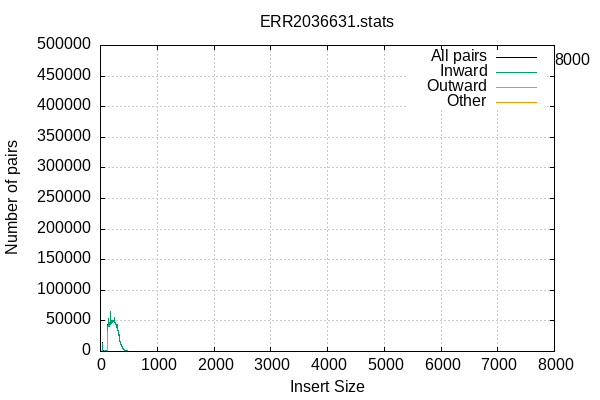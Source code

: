 
            set terminal png size 600,400 truecolor
            set output "ERR2036631-insert-size.png"
            set grid xtics ytics y2tics back lc rgb "#cccccc"
            set rmargin 5
            set label sprintf("%d",8000) at 8000+10,473233
            set ylabel  "Number of pairs"
            set xlabel  "Insert Size"
            set title "ERR2036631.stats" noenhanced
            plot \
                '-' with lines lc rgb 'black' title 'All pairs', \
                '-' with lines title 'Inward', \
                '-' with lines title 'Outward', \
                '-' with lines title 'Other'
        0	9
1	0
2	47
3	36
4	30
5	36
6	24
7	19
8	27
9	44
10	56
11	50
12	54
13	37
14	37
15	48
16	27
17	29
18	32
19	2201
20	1689
21	280
22	306
23	646
24	116
25	105
26	737
27	202
28	299
29	14270
30	476
31	88
32	179
33	1911
34	117
35	119
36	187
37	142
38	215
39	245
40	189
41	261
42	233
43	224
44	684
45	293
46	406
47	377
48	342
49	419
50	413
51	472
52	532
53	663
54	511
55	538
56	739
57	647
58	733
59	1338
60	1519
61	795
62	858
63	1000
64	994
65	1113
66	1041
67	1041
68	1149
69	1195
70	1084
71	1181
72	2047
73	1424
74	1591
75	1401
76	1536
77	1542
78	1364
79	1342
80	1432
81	1572
82	1473
83	1486
84	1485
85	1491
86	1545
87	1555
88	1491
89	1525
90	1514
91	1447
92	1593
93	1348
94	1438
95	1415
96	1607
97	1595
98	1520
99	1551
100	1658
101	1644
102	1498
103	1454
104	1519
105	1484
106	1579
107	1447
108	1522
109	1476
110	1479
111	1599
112	1660
113	1488
114	1753
115	2030
116	2829
117	5428
118	24629
119	44113
120	40541
121	41017
122	41317
123	42232
124	40644
125	39627
126	37936
127	39098
128	38666
129	39644
130	39841
131	41332
132	41788
133	44172
134	47013
135	53589
136	46339
137	41985
138	40880
139	44479
140	45991
141	44429
142	45008
143	44284
144	44619
145	43688
146	43380
147	41869
148	44098
149	43869
150	42164
151	42495
152	41899
153	41137
154	41727
155	42697
156	42823
157	45206
158	46003
159	44493
160	47396
161	48082
162	41352
163	40902
164	40626
165	40531
166	41723
167	43041
168	44380
169	44017
170	44034
171	46163
172	45785
173	44407
174	44871
175	45888
176	49582
177	56357
178	56451
179	51921
180	53076
181	64998
182	56830
183	54727
184	49125
185	47996
186	48049
187	47516
188	47439
189	47555
190	48414
191	47206
192	45862
193	45849
194	47132
195	47865
196	47050
197	46545
198	47096
199	49340
200	48853
201	49534
202	49917
203	49257
204	47845
205	48314
206	49541
207	50775
208	49412
209	50243
210	48900
211	48675
212	49116
213	48598
214	49559
215	49237
216	49921
217	49896
218	49243
219	49934
220	49250
221	49724
222	48921
223	49292
224	49633
225	50027
226	49792
227	49516
228	50598
229	50541
230	50699
231	49894
232	49756
233	48750
234	48789
235	48741
236	49540
237	49423
238	50495
239	51786
240	52463
241	53420
242	54876
243	53327
244	51010
245	50021
246	49686
247	50179
248	49802
249	50057
250	50325
251	50190
252	48648
253	47904
254	46856
255	46657
256	47142
257	47660
258	47396
259	45690
260	45744
261	44897
262	44380
263	44433
264	44501
265	44213
266	44585
267	44331
268	44815
269	45800
270	45481
271	44589
272	44406
273	44850
274	43545
275	43107
276	42755
277	43125
278	43239
279	43288
280	42600
281	41303
282	41185
283	41309
284	40546
285	40106
286	38789
287	38777
288	39366
289	39963
290	39821
291	39428
292	38258
293	37653
294	38000
295	39119
296	40437
297	41140
298	43375
299	42846
300	41891
301	39518
302	36882
303	33869
304	33692
305	33507
306	33898
307	34576
308	35001
309	34478
310	32379
311	30927
312	29953
313	29313
314	29506
315	28397
316	28518
317	28070
318	27871
319	28123
320	28058
321	28401
322	27505
323	26249
324	26697
325	27805
326	27724
327	26681
328	24537
329	23048
330	21899
331	20862
332	20314
333	19788
334	19624
335	19198
336	19059
337	19014
338	19025
339	18335
340	17545
341	17598
342	17320
343	16949
344	16354
345	16295
346	15899
347	15223
348	14655
349	14268
350	14183
351	13681
352	13309
353	13213
354	12832
355	12819
356	12559
357	12016
358	11822
359	11677
360	11373
361	10995
362	11151
363	10835
364	10648
365	10431
366	10163
367	9972
368	9632
369	9594
370	9185
371	9011
372	8938
373	8696
374	8568
375	8450
376	8250
377	7909
378	7692
379	7649
380	7498
381	7284
382	7253
383	6930
384	6923
385	6609
386	6511
387	6514
388	6236
389	6213
390	5884
391	5801
392	5634
393	5561
394	5471
395	5285
396	5192
397	5086
398	4996
399	4820
400	4641
401	4746
402	4720
403	4497
404	4253
405	4271
406	4172
407	4205
408	3942
409	3851
410	3821
411	3664
412	3583
413	3511
414	3457
415	3391
416	3300
417	3209
418	3124
419	3028
420	2896
421	2934
422	2813
423	2746
424	2660
425	2578
426	2635
427	2421
428	2386
429	2483
430	2277
431	2159
432	2098
433	2145
434	2176
435	2158
436	2167
437	1968
438	1866
439	1842
440	1857
441	1678
442	1618
443	1702
444	1619
445	1542
446	1564
447	1488
448	1409
449	1427
450	1395
451	1290
452	1332
453	1281
454	1152
455	1212
456	1125
457	1080
458	1096
459	1075
460	1040
461	948
462	944
463	932
464	948
465	854
466	849
467	857
468	844
469	816
470	749
471	805
472	834
473	705
474	721
475	635
476	647
477	673
478	590
479	594
480	592
481	607
482	518
483	495
484	518
485	524
486	502
487	483
488	474
489	479
490	486
491	409
492	419
493	397
494	387
495	367
496	340
497	352
498	353
499	310
500	305
501	326
502	293
503	264
504	302
505	277
506	273
507	273
508	272
509	219
510	229
511	256
512	238
513	218
514	226
515	193
516	180
517	172
518	154
519	166
520	166
521	189
522	155
523	159
524	139
525	149
526	131
527	154
528	118
529	142
530	144
531	126
532	114
533	125
534	110
535	78
536	109
537	96
538	88
539	106
540	103
541	74
542	75
543	90
544	79
545	109
546	82
547	64
548	80
549	74
550	64
551	70
552	65
553	67
554	52
555	51
556	54
557	56
558	66
559	52
560	50
561	43
562	48
563	48
564	38
565	28
566	44
567	37
568	40
569	34
570	39
571	32
572	29
573	30
574	34
575	27
576	33
577	24
578	28
579	31
580	28
581	22
582	17
583	22
584	16
585	28
586	17
587	14
588	21
589	26
590	19
591	15
592	23
593	13
594	15
595	16
596	12
597	11
598	14
599	6
600	13
601	7
602	6
603	10
604	10
605	5
606	6
607	8
608	12
609	18
610	9
611	6
612	11
613	7
614	9
615	6
616	1
617	6
618	9
619	5
620	5
621	7
622	7
623	4
624	9
625	3
626	8
627	8
628	5
629	3
630	6
631	4
632	6
633	5
634	7
635	4
636	1
637	1
638	2
639	1
640	3
641	4
642	2
643	3
644	7
645	2
646	0
647	3
648	5
649	7
650	6
651	2
652	2
653	1
654	4
655	4
656	0
657	2
658	4
659	2
660	2
661	1
662	2
663	3
664	4
665	2
666	4
667	2
668	0
669	1
670	1
671	2
672	1
673	0
674	3
675	1
676	2
677	4
678	1
679	0
680	5
681	2
682	2
683	1
684	4
685	1
686	0
687	1
688	0
689	3
690	1
691	1
692	4
693	0
694	0
695	4
696	0
697	0
698	1
699	1
700	1
701	0
702	1
703	3
704	2
705	3
706	1
707	0
708	1
709	1
710	3
711	0
712	0
713	1
714	0
715	1
716	0
717	1
718	0
719	0
720	0
721	1
722	0
723	1
724	0
725	0
726	4
727	2
728	0
729	0
730	1
731	1
732	2
733	0
734	3
735	1
736	1
737	1
738	0
739	2
740	4
741	0
742	0
743	3
744	0
745	2
746	0
747	0
748	0
749	2
750	0
751	3
752	0
753	2
754	2
755	3
756	2
757	1
758	1
759	1
760	3
761	0
762	3
763	1
764	4
765	0
766	4
767	1
768	0
769	0
770	1
771	1
772	0
773	2
774	0
775	0
776	0
777	1
778	2
779	0
780	0
781	1
782	0
783	0
784	1
785	1
786	1
787	0
788	1
789	0
790	2
791	0
792	0
793	1
794	2
795	2
796	1
797	2
798	0
799	0
800	1
801	1
802	0
803	0
804	0
805	0
806	0
807	2
808	1
809	2
810	0
811	3
812	0
813	0
814	1
815	0
816	0
817	1
818	0
819	0
820	0
821	1
822	1
823	0
824	2
825	1
826	1
827	0
828	0
829	3
830	0
831	0
832	1
833	3
834	0
835	1
836	1
837	2
838	1
839	0
840	0
841	2
842	0
843	1
844	2
845	0
846	2
847	0
848	0
849	0
850	0
851	1
852	1
853	1
854	2
855	0
856	1
857	1
858	0
859	1
860	0
861	0
862	0
863	3
864	0
865	0
866	1
867	2
868	1
869	2
870	0
871	0
872	1
873	1
874	1
875	1
876	0
877	0
878	0
879	1
880	2
881	2
882	0
883	0
884	3
885	0
886	1
887	3
888	2
889	3
890	0
891	2
892	0
893	0
894	0
895	0
896	0
897	0
898	0
899	0
900	1
901	1
902	0
903	3
904	0
905	0
906	1
907	0
908	0
909	0
910	0
911	0
912	0
913	1
914	1
915	0
916	2
917	0
918	0
919	0
920	1
921	0
922	0
923	0
924	1
925	0
926	2
927	0
928	2
929	0
930	0
931	4
932	0
933	1
934	0
935	0
936	3
937	3
938	0
939	1
940	0
941	0
942	0
943	0
944	1
945	1
946	0
947	0
948	0
949	1
950	1
951	1
952	0
953	1
954	0
955	0
956	0
957	1
958	1
959	4
960	0
961	1
962	1
963	0
964	1
965	2
966	1
967	0
968	1
969	0
970	1
971	1
972	0
973	2
974	1
975	0
976	0
977	0
978	0
979	0
980	0
981	3
982	0
983	0
984	1
985	3
986	1
987	1
988	4
989	1
990	1
991	5
992	0
993	3
994	1
995	0
996	0
997	0
998	1
999	2
1000	3
1001	1
1002	2
1003	1
1004	0
1005	0
1006	0
1007	0
1008	4
1009	1
1010	1
1011	1
1012	2
1013	3
1014	1
1015	1
1016	0
1017	0
1018	0
1019	0
1020	0
1021	0
1022	1
1023	0
1024	3
1025	1
1026	1
1027	0
1028	3
1029	1
1030	0
1031	0
1032	1
1033	2
1034	2
1035	0
1036	0
1037	2
1038	0
1039	0
1040	0
1041	1
1042	0
1043	1
1044	1
1045	0
1046	0
1047	3
1048	0
1049	1
1050	1
1051	1
1052	0
1053	2
1054	1
1055	0
1056	1
1057	1
1058	0
1059	1
1060	1
1061	1
1062	2
1063	1
1064	0
1065	2
1066	0
1067	0
1068	2
1069	0
1070	0
1071	1
1072	0
1073	0
1074	0
1075	0
1076	1
1077	1
1078	0
1079	0
1080	0
1081	1
1082	1
1083	0
1084	0
1085	1
1086	0
1087	0
1088	0
1089	0
1090	0
1091	0
1092	1
1093	0
1094	0
1095	1
1096	0
1097	0
1098	1
1099	2
1100	2
1101	0
1102	0
1103	1
1104	2
1105	1
1106	0
1107	3
1108	0
1109	1
1110	0
1111	0
1112	0
1113	2
1114	3
1115	0
1116	2
1117	1
1118	4
1119	1
1120	0
1121	1
1122	0
1123	2
1124	1
1125	0
1126	0
1127	1
1128	2
1129	1
1130	1
1131	0
1132	0
1133	1
1134	1
1135	2
1136	1
1137	0
1138	1
1139	1
1140	2
1141	2
1142	1
1143	0
1144	1
1145	0
1146	1
1147	0
1148	0
1149	0
1150	2
1151	0
1152	0
1153	2
1154	1
1155	0
1156	0
1157	0
1158	0
1159	1
1160	0
1161	0
1162	0
1163	1
1164	2
1165	0
1166	1
1167	0
1168	0
1169	0
1170	1
1171	0
1172	1
1173	1
1174	1
1175	0
1176	0
1177	0
1178	0
1179	0
1180	1
1181	2
1182	0
1183	2
1184	0
1185	0
1186	0
1187	1
1188	2
1189	1
1190	0
1191	0
1192	0
1193	0
1194	0
1195	1
1196	0
1197	1
1198	1
1199	1
1200	0
1201	2
1202	0
1203	2
1204	1
1205	2
1206	1
1207	0
1208	1
1209	0
1210	0
1211	0
1212	0
1213	2
1214	0
1215	1
1216	0
1217	0
1218	0
1219	0
1220	0
1221	1
1222	0
1223	1
1224	0
1225	0
1226	1
1227	0
1228	0
1229	0
1230	0
1231	2
1232	2
1233	1
1234	0
1235	1
1236	3
1237	0
1238	1
1239	0
1240	1
1241	1
1242	0
1243	0
1244	1
1245	1
1246	0
1247	0
1248	0
1249	1
1250	0
1251	0
1252	1
1253	0
1254	0
1255	0
1256	1
1257	1
1258	0
1259	1
1260	0
1261	1
1262	0
1263	1
1264	0
1265	1
1266	1
1267	0
1268	0
1269	1
1270	1
1271	1
1272	0
1273	1
1274	0
1275	0
1276	0
1277	0
1278	1
1279	0
1280	0
1281	0
1282	1
1283	1
1284	1
1285	2
1286	0
1287	0
1288	0
1289	0
1290	0
1291	1
1292	2
1293	0
1294	0
1295	0
1296	1
1297	1
1298	0
1299	0
1300	1
1301	1
1302	1
1303	0
1304	1
1305	2
1306	1
1307	1
1308	0
1309	0
1310	0
1311	0
1312	0
1313	0
1314	0
1315	2
1316	1
1317	1
1318	1
1319	0
1320	0
1321	0
1322	2
1323	0
1324	1
1325	0
1326	1
1327	1
1328	2
1329	2
1330	2
1331	0
1332	3
1333	0
1334	0
1335	1
1336	1
1337	0
1338	0
1339	0
1340	3
1341	0
1342	0
1343	0
1344	0
1345	2
1346	2
1347	0
1348	0
1349	0
1350	0
1351	0
1352	0
1353	1
1354	2
1355	0
1356	0
1357	0
1358	0
1359	0
1360	1
1361	0
1362	5
1363	0
1364	1
1365	1
1366	1
1367	0
1368	0
1369	1
1370	0
1371	1
1372	0
1373	0
1374	0
1375	0
1376	0
1377	0
1378	0
1379	2
1380	0
1381	1
1382	0
1383	0
1384	0
1385	1
1386	0
1387	1
1388	0
1389	1
1390	0
1391	0
1392	0
1393	1
1394	0
1395	0
1396	0
1397	1
1398	2
1399	1
1400	1
1401	0
1402	0
1403	3
1404	1
1405	0
1406	1
1407	0
1408	0
1409	0
1410	1
1411	0
1412	0
1413	3
1414	2
1415	0
1416	1
1417	2
1418	0
1419	0
1420	0
1421	0
1422	0
1423	0
1424	0
1425	0
1426	0
1427	0
1428	0
1429	0
1430	0
1431	0
1432	0
1433	0
1434	0
1435	1
1436	1
1437	1
1438	4
1439	1
1440	0
1441	0
1442	0
1443	0
1444	0
1445	0
1446	0
1447	0
1448	1
1449	0
1450	0
1451	0
1452	1
1453	1
1454	0
1455	0
1456	1
1457	1
1458	0
1459	1
1460	2
1461	0
1462	0
1463	0
1464	0
1465	0
1466	0
1467	1
1468	0
1469	0
1470	0
1471	1
1472	1
1473	0
1474	0
1475	1
1476	0
1477	0
1478	0
1479	1
1480	2
1481	2
1482	3
1483	0
1484	0
1485	0
1486	0
1487	0
1488	0
1489	2
1490	1
1491	2
1492	0
1493	0
1494	1
1495	0
1496	0
1497	0
1498	1
1499	0
1500	2
1501	0
1502	0
1503	0
1504	0
1505	0
1506	1
1507	1
1508	0
1509	0
1510	0
1511	1
1512	0
1513	0
1514	2
1515	2
1516	0
1517	0
1518	0
1519	0
1520	0
1521	1
1522	3
1523	3
1524	0
1525	0
1526	0
1527	1
1528	1
1529	2
1530	0
1531	1
1532	5
1533	0
1534	0
1535	0
1536	0
1537	0
1538	1
1539	0
1540	1
1541	1
1542	1
1543	2
1544	3
1545	0
1546	0
1547	0
1548	0
1549	3
1550	1
1551	0
1552	0
1553	2
1554	1
1555	2
1556	0
1557	1
1558	0
1559	0
1560	0
1561	0
1562	1
1563	2
1564	2
1565	0
1566	0
1567	0
1568	0
1569	0
1570	0
1571	0
1572	0
1573	0
1574	0
1575	2
1576	0
1577	0
1578	4
1579	2
1580	0
1581	3
1582	0
1583	0
1584	1
1585	0
1586	0
1587	1
1588	0
1589	1
1590	0
1591	0
1592	2
1593	1
1594	0
1595	0
1596	0
1597	2
1598	1
1599	0
1600	0
1601	0
1602	0
1603	0
1604	0
1605	0
1606	0
1607	0
1608	0
1609	0
1610	0
1611	1
1612	1
1613	0
1614	1
1615	1
1616	0
1617	0
1618	0
1619	0
1620	0
1621	0
1622	0
1623	1
1624	0
1625	1
1626	0
1627	0
1628	0
1629	6
1630	1
1631	0
1632	0
1633	0
1634	0
1635	0
1636	0
1637	2
1638	0
1639	0
1640	0
1641	1
1642	1
1643	0
1644	0
1645	0
1646	1
1647	1
1648	0
1649	0
1650	4
1651	1
1652	0
1653	0
1654	1
1655	2
1656	1
1657	0
1658	0
1659	1
1660	0
1661	1
1662	0
1663	0
1664	1
1665	1
1666	0
1667	1
1668	1
1669	1
1670	0
1671	1
1672	0
1673	0
1674	0
1675	0
1676	0
1677	0
1678	0
1679	0
1680	1
1681	2
1682	1
1683	1
1684	1
1685	1
1686	1
1687	0
1688	1
1689	0
1690	0
1691	1
1692	1
1693	0
1694	3
1695	1
1696	0
1697	0
1698	1
1699	3
1700	0
1701	0
1702	0
1703	0
1704	1
1705	1
1706	1
1707	0
1708	0
1709	1
1710	0
1711	1
1712	1
1713	0
1714	0
1715	0
1716	0
1717	1
1718	2
1719	0
1720	0
1721	0
1722	0
1723	0
1724	1
1725	0
1726	6
1727	0
1728	0
1729	0
1730	1
1731	0
1732	1
1733	0
1734	0
1735	0
1736	0
1737	1
1738	0
1739	0
1740	0
1741	0
1742	0
1743	1
1744	1
1745	0
1746	2
1747	2
1748	1
1749	0
1750	1
1751	1
1752	1
1753	0
1754	0
1755	0
1756	0
1757	0
1758	0
1759	0
1760	0
1761	1
1762	0
1763	0
1764	0
1765	2
1766	0
1767	1
1768	1
1769	1
1770	0
1771	0
1772	1
1773	1
1774	1
1775	0
1776	1
1777	2
1778	3
1779	0
1780	0
1781	2
1782	1
1783	0
1784	0
1785	1
1786	0
1787	1
1788	0
1789	0
1790	2
1791	2
1792	0
1793	2
1794	1
1795	1
1796	0
1797	0
1798	1
1799	3
1800	1
1801	2
1802	1
1803	0
1804	0
1805	0
1806	0
1807	1
1808	1
1809	0
1810	1
1811	0
1812	0
1813	0
1814	0
1815	1
1816	0
1817	0
1818	0
1819	0
1820	0
1821	0
1822	0
1823	0
1824	1
1825	1
1826	0
1827	0
1828	0
1829	0
1830	0
1831	0
1832	0
1833	0
1834	2
1835	0
1836	0
1837	2
1838	1
1839	2
1840	1
1841	0
1842	2
1843	3
1844	0
1845	0
1846	2
1847	0
1848	0
1849	2
1850	1
1851	2
1852	1
1853	1
1854	1
1855	0
1856	0
1857	0
1858	0
1859	0
1860	0
1861	2
1862	0
1863	0
1864	0
1865	0
1866	1
1867	0
1868	0
1869	0
1870	0
1871	0
1872	1
1873	0
1874	0
1875	0
1876	0
1877	2
1878	0
1879	0
1880	0
1881	0
1882	4
1883	1
1884	1
1885	0
1886	0
1887	0
1888	2
1889	0
1890	2
1891	0
1892	3
1893	2
1894	1
1895	0
1896	0
1897	2
1898	0
1899	0
1900	2
1901	0
1902	1
1903	0
1904	1
1905	1
1906	2
1907	0
1908	0
1909	0
1910	1
1911	0
1912	0
1913	0
1914	1
1915	2
1916	0
1917	1
1918	0
1919	0
1920	1
1921	0
1922	0
1923	0
1924	0
1925	1
1926	0
1927	2
1928	0
1929	0
1930	0
1931	0
1932	0
1933	0
1934	0
1935	0
1936	0
1937	2
1938	0
1939	0
1940	3
1941	0
1942	0
1943	0
1944	2
1945	0
1946	1
1947	1
1948	0
1949	0
1950	0
1951	1
1952	0
1953	2
1954	0
1955	0
1956	0
1957	1
1958	0
1959	0
1960	0
1961	0
1962	0
1963	0
1964	0
1965	2
1966	0
1967	0
1968	0
1969	0
1970	1
1971	1
1972	1
1973	1
1974	0
1975	0
1976	0
1977	0
1978	0
1979	0
1980	0
1981	0
1982	1
1983	0
1984	0
1985	0
1986	0
1987	2
1988	0
1989	0
1990	0
1991	1
1992	0
1993	2
1994	0
1995	0
1996	1
1997	0
1998	1
1999	1
2000	0
2001	1
2002	0
2003	0
2004	0
2005	2
2006	0
2007	0
2008	0
2009	0
2010	1
2011	0
2012	0
2013	0
2014	0
2015	1
2016	0
2017	0
2018	0
2019	1
2020	1
2021	0
2022	0
2023	0
2024	0
2025	0
2026	1
2027	0
2028	0
2029	2
2030	0
2031	0
2032	0
2033	0
2034	1
2035	0
2036	0
2037	0
2038	0
2039	1
2040	0
2041	2
2042	0
2043	0
2044	0
2045	0
2046	0
2047	1
2048	0
2049	0
2050	0
2051	0
2052	1
2053	0
2054	1
2055	1
2056	0
2057	0
2058	1
2059	2
2060	2
2061	1
2062	2
2063	1
2064	0
2065	0
2066	0
2067	1
2068	0
2069	1
2070	0
2071	1
2072	0
2073	0
2074	0
2075	1
2076	0
2077	0
2078	0
2079	0
2080	0
2081	0
2082	0
2083	0
2084	0
2085	3
2086	3
2087	0
2088	0
2089	0
2090	0
2091	0
2092	2
2093	1
2094	0
2095	0
2096	0
2097	1
2098	2
2099	1
2100	0
2101	0
2102	1
2103	1
2104	0
2105	1
2106	0
2107	0
2108	1
2109	0
2110	0
2111	0
2112	0
2113	0
2114	2
2115	1
2116	0
2117	1
2118	0
2119	1
2120	2
2121	1
2122	0
2123	0
2124	0
2125	1
2126	0
2127	1
2128	1
2129	0
2130	0
2131	2
2132	1
2133	1
2134	0
2135	0
2136	0
2137	2
2138	4
2139	0
2140	1
2141	0
2142	1
2143	0
2144	0
2145	2
2146	0
2147	1
2148	0
2149	1
2150	0
2151	0
2152	2
2153	1
2154	1
2155	0
2156	1
2157	1
2158	0
2159	0
2160	0
2161	0
2162	1
2163	1
2164	1
2165	0
2166	0
2167	0
2168	1
2169	1
2170	2
2171	0
2172	0
2173	3
2174	2
2175	0
2176	0
2177	0
2178	1
2179	0
2180	2
2181	0
2182	1
2183	0
2184	0
2185	0
2186	0
2187	2
2188	0
2189	0
2190	0
2191	0
2192	0
2193	0
2194	1
2195	0
2196	0
2197	2
2198	1
2199	0
2200	0
2201	1
2202	3
2203	0
2204	0
2205	0
2206	0
2207	0
2208	0
2209	1
2210	1
2211	2
2212	0
2213	2
2214	2
2215	0
2216	0
2217	0
2218	1
2219	0
2220	0
2221	0
2222	0
2223	0
2224	1
2225	0
2226	0
2227	1
2228	0
2229	1
2230	0
2231	2
2232	1
2233	2
2234	0
2235	1
2236	2
2237	1
2238	0
2239	0
2240	0
2241	1
2242	0
2243	1
2244	1
2245	0
2246	0
2247	1
2248	1
2249	1
2250	0
2251	1
2252	0
2253	1
2254	0
2255	0
2256	0
2257	1
2258	0
2259	0
2260	0
2261	1
2262	1
2263	0
2264	1
2265	0
2266	3
2267	1
2268	0
2269	1
2270	2
2271	0
2272	0
2273	0
2274	1
2275	3
2276	0
2277	0
2278	0
2279	0
2280	1
2281	0
2282	0
2283	0
2284	1
2285	0
2286	0
2287	0
2288	1
2289	0
2290	1
2291	0
2292	0
2293	0
2294	1
2295	0
2296	0
2297	0
2298	0
2299	0
2300	1
2301	2
2302	1
2303	1
2304	1
2305	0
2306	0
2307	0
2308	0
2309	0
2310	1
2311	0
2312	1
2313	0
2314	0
2315	0
2316	0
2317	0
2318	0
2319	0
2320	0
2321	1
2322	0
2323	0
2324	0
2325	0
2326	2
2327	0
2328	1
2329	0
2330	0
2331	0
2332	0
2333	0
2334	0
2335	0
2336	0
2337	1
2338	1
2339	0
2340	0
2341	0
2342	0
2343	0
2344	0
2345	2
2346	1
2347	0
2348	0
2349	0
2350	0
2351	0
2352	1
2353	1
2354	1
2355	0
2356	3
2357	1
2358	2
2359	1
2360	0
2361	0
2362	1
2363	1
2364	1
2365	1
2366	0
2367	0
2368	0
2369	0
2370	1
2371	3
2372	0
2373	0
2374	0
2375	1
2376	0
2377	2
2378	0
2379	0
2380	0
2381	0
2382	0
2383	0
2384	0
2385	1
2386	0
2387	0
2388	1
2389	0
2390	1
2391	0
2392	1
2393	1
2394	0
2395	1
2396	0
2397	0
2398	0
2399	0
2400	0
2401	0
2402	0
2403	0
2404	2
2405	1
2406	0
2407	1
2408	1
2409	0
2410	0
2411	0
2412	0
2413	0
2414	0
2415	1
2416	2
2417	0
2418	0
2419	0
2420	0
2421	0
2422	0
2423	2
2424	2
2425	1
2426	2
2427	0
2428	0
2429	0
2430	0
2431	0
2432	0
2433	0
2434	1
2435	0
2436	0
2437	0
2438	0
2439	0
2440	0
2441	0
2442	0
2443	3
2444	2
2445	1
2446	0
2447	0
2448	0
2449	0
2450	0
2451	0
2452	1
2453	0
2454	0
2455	0
2456	0
2457	1
2458	0
2459	0
2460	0
2461	1
2462	1
2463	0
2464	0
2465	0
2466	0
2467	0
2468	0
2469	1
2470	1
2471	2
2472	0
2473	0
2474	0
2475	1
2476	0
2477	1
2478	0
2479	0
2480	0
2481	0
2482	2
2483	0
2484	1
2485	1
2486	0
2487	0
2488	0
2489	4
2490	0
2491	0
2492	0
2493	0
2494	0
2495	0
2496	1
2497	0
2498	0
2499	0
2500	0
2501	0
2502	1
2503	1
2504	0
2505	1
2506	1
2507	0
2508	0
2509	0
2510	0
2511	0
2512	0
2513	1
2514	0
2515	0
2516	0
2517	1
2518	0
2519	0
2520	1
2521	0
2522	1
2523	0
2524	0
2525	0
2526	0
2527	0
2528	1
2529	0
2530	0
2531	0
2532	1
2533	0
2534	0
2535	1
2536	2
2537	0
2538	0
2539	0
2540	0
2541	0
2542	0
2543	1
2544	0
2545	0
2546	0
2547	0
2548	0
2549	1
2550	2
2551	3
2552	0
2553	0
2554	2
2555	0
2556	1
2557	2
2558	0
2559	0
2560	0
2561	0
2562	0
2563	0
2564	0
2565	0
2566	1
2567	0
2568	1
2569	1
2570	1
2571	0
2572	0
2573	1
2574	2
2575	0
2576	0
2577	0
2578	0
2579	2
2580	0
2581	0
2582	3
2583	0
2584	2
2585	0
2586	0
2587	0
2588	2
2589	1
2590	0
2591	0
2592	1
2593	1
2594	0
2595	1
2596	0
2597	0
2598	0
2599	0
2600	0
2601	1
2602	0
2603	0
2604	0
2605	0
2606	0
2607	0
2608	0
2609	0
2610	0
2611	0
2612	0
2613	0
2614	0
2615	0
2616	0
2617	0
2618	2
2619	1
2620	0
2621	0
2622	1
2623	0
2624	0
2625	2
2626	0
2627	0
2628	0
2629	1
2630	0
2631	0
2632	0
2633	1
2634	0
2635	0
2636	2
2637	0
2638	0
2639	0
2640	0
2641	0
2642	0
2643	0
2644	0
2645	0
2646	0
2647	0
2648	0
2649	0
2650	1
2651	1
2652	0
2653	0
2654	1
2655	0
2656	0
2657	0
2658	1
2659	1
2660	0
2661	0
2662	0
2663	0
2664	0
2665	0
2666	0
2667	1
2668	0
2669	0
2670	1
2671	0
2672	1
2673	0
2674	0
2675	0
2676	0
2677	1
2678	0
2679	0
2680	0
2681	0
2682	0
2683	0
2684	0
2685	0
2686	0
2687	0
2688	0
2689	0
2690	0
2691	2
2692	0
2693	2
2694	0
2695	0
2696	0
2697	0
2698	1
2699	1
2700	0
2701	0
2702	0
2703	0
2704	0
2705	0
2706	0
2707	0
2708	0
2709	0
2710	0
2711	1
2712	0
2713	1
2714	0
2715	0
2716	1
2717	0
2718	0
2719	0
2720	1
2721	2
2722	1
2723	2
2724	0
2725	0
2726	0
2727	2
2728	0
2729	1
2730	0
2731	0
2732	0
2733	0
2734	0
2735	3
2736	0
2737	0
2738	0
2739	2
2740	2
2741	1
2742	0
2743	1
2744	0
2745	1
2746	0
2747	1
2748	0
2749	1
2750	0
2751	1
2752	2
2753	0
2754	1
2755	1
2756	2
2757	0
2758	0
2759	2
2760	0
2761	0
2762	0
2763	0
2764	0
2765	0
2766	0
2767	0
2768	0
2769	0
2770	0
2771	0
2772	0
2773	0
2774	0
2775	1
2776	0
2777	0
2778	0
2779	0
2780	0
2781	0
2782	1
2783	0
2784	0
2785	0
2786	1
2787	0
2788	1
2789	1
2790	1
2791	0
2792	0
2793	0
2794	0
2795	0
2796	0
2797	0
2798	0
2799	0
2800	0
2801	0
2802	1
2803	0
2804	2
2805	0
2806	0
2807	0
2808	1
2809	0
2810	0
2811	0
2812	0
2813	0
2814	0
2815	0
2816	0
2817	0
2818	0
2819	0
2820	0
2821	1
2822	0
2823	0
2824	0
2825	0
2826	2
2827	2
2828	1
2829	0
2830	0
2831	0
2832	0
2833	0
2834	0
2835	0
2836	0
2837	0
2838	0
2839	0
2840	2
2841	0
2842	1
2843	0
2844	0
2845	5
2846	2
2847	1
2848	0
2849	0
2850	1
2851	0
2852	0
2853	0
2854	0
2855	0
2856	0
2857	0
2858	1
2859	0
2860	1
2861	0
2862	0
2863	1
2864	0
2865	1
2866	0
2867	0
2868	1
2869	0
2870	0
2871	0
2872	0
2873	0
2874	0
2875	2
2876	1
2877	0
2878	1
2879	0
2880	0
2881	1
2882	0
2883	0
2884	0
2885	0
2886	1
2887	0
2888	0
2889	0
2890	0
2891	0
2892	0
2893	0
2894	0
2895	2
2896	0
2897	0
2898	0
2899	2
2900	0
2901	3
2902	0
2903	1
2904	0
2905	0
2906	0
2907	0
2908	1
2909	0
2910	0
2911	0
2912	0
2913	0
2914	0
2915	2
2916	0
2917	0
2918	0
2919	2
2920	0
2921	1
2922	0
2923	0
2924	3
2925	0
2926	0
2927	0
2928	0
2929	0
2930	0
2931	1
2932	0
2933	0
2934	0
2935	1
2936	0
2937	0
2938	0
2939	1
2940	2
2941	0
2942	0
2943	1
2944	0
2945	0
2946	2
2947	0
2948	0
2949	0
2950	0
2951	0
2952	1
2953	0
2954	0
2955	0
2956	0
2957	0
2958	0
2959	0
2960	0
2961	1
2962	0
2963	0
2964	0
2965	1
2966	0
2967	0
2968	2
2969	0
2970	1
2971	0
2972	0
2973	0
2974	1
2975	4
2976	0
2977	0
2978	1
2979	3
2980	0
2981	0
2982	1
2983	0
2984	0
2985	1
2986	0
2987	0
2988	2
2989	1
2990	1
2991	0
2992	0
2993	1
2994	0
2995	0
2996	0
2997	0
2998	0
2999	1
3000	0
3001	0
3002	0
3003	2
3004	0
3005	0
3006	1
3007	1
3008	1
3009	2
3010	3
3011	0
3012	0
3013	0
3014	0
3015	0
3016	0
3017	0
3018	1
3019	0
3020	0
3021	0
3022	0
3023	1
3024	0
3025	0
3026	0
3027	1
3028	0
3029	0
3030	0
3031	1
3032	0
3033	0
3034	0
3035	0
3036	1
3037	0
3038	0
3039	0
3040	0
3041	0
3042	0
3043	0
3044	0
3045	1
3046	0
3047	0
3048	2
3049	0
3050	0
3051	0
3052	0
3053	0
3054	2
3055	0
3056	0
3057	0
3058	2
3059	1
3060	0
3061	0
3062	0
3063	0
3064	1
3065	1
3066	2
3067	3
3068	0
3069	0
3070	0
3071	0
3072	0
3073	0
3074	0
3075	1
3076	0
3077	0
3078	0
3079	1
3080	0
3081	2
3082	0
3083	0
3084	2
3085	0
3086	0
3087	0
3088	0
3089	1
3090	0
3091	0
3092	2
3093	0
3094	0
3095	0
3096	0
3097	0
3098	0
3099	0
3100	1
3101	0
3102	0
3103	0
3104	0
3105	0
3106	2
3107	2
3108	0
3109	1
3110	0
3111	1
3112	1
3113	1
3114	2
3115	0
3116	2
3117	0
3118	0
3119	0
3120	0
3121	0
3122	0
3123	0
3124	0
3125	0
3126	1
3127	0
3128	1
3129	1
3130	0
3131	0
3132	0
3133	1
3134	0
3135	0
3136	0
3137	0
3138	1
3139	1
3140	0
3141	1
3142	0
3143	0
3144	1
3145	0
3146	1
3147	0
3148	0
3149	0
3150	2
3151	1
3152	0
3153	1
3154	0
3155	0
3156	2
3157	2
3158	1
3159	0
3160	0
3161	0
3162	1
3163	1
3164	2
3165	2
3166	0
3167	0
3168	2
3169	2
3170	1
3171	1
3172	0
3173	1
3174	0
3175	2
3176	0
3177	3
3178	2
3179	0
3180	0
3181	0
3182	0
3183	0
3184	0
3185	1
3186	0
3187	0
3188	0
3189	0
3190	0
3191	0
3192	0
3193	1
3194	0
3195	1
3196	0
3197	0
3198	0
3199	0
3200	1
3201	0
3202	0
3203	0
3204	1
3205	0
3206	1
3207	0
3208	0
3209	0
3210	1
3211	2
3212	0
3213	1
3214	0
3215	0
3216	2
3217	0
3218	0
3219	2
3220	0
3221	1
3222	0
3223	0
3224	0
3225	1
3226	0
3227	1
3228	1
3229	0
3230	1
3231	2
3232	0
3233	0
3234	1
3235	0
3236	0
3237	0
3238	1
3239	2
3240	0
3241	0
3242	0
3243	0
3244	0
3245	0
3246	0
3247	0
3248	1
3249	0
3250	0
3251	2
3252	0
3253	1
3254	0
3255	0
3256	1
3257	0
3258	0
3259	0
3260	0
3261	1
3262	0
3263	0
3264	0
3265	0
3266	0
3267	1
3268	0
3269	0
3270	0
3271	1
3272	0
3273	0
3274	0
3275	1
3276	0
3277	0
3278	0
3279	0
3280	0
3281	0
3282	0
3283	0
3284	1
3285	0
3286	0
3287	0
3288	0
3289	0
3290	0
3291	0
3292	0
3293	0
3294	1
3295	0
3296	0
3297	0
3298	0
3299	0
3300	0
3301	0
3302	1
3303	0
3304	0
3305	1
3306	0
3307	0
3308	0
3309	0
3310	0
3311	0
3312	2
3313	0
3314	0
3315	0
3316	0
3317	0
3318	0
3319	0
3320	0
3321	0
3322	0
3323	2
3324	0
3325	0
3326	0
3327	0
3328	0
3329	0
3330	0
3331	0
3332	0
3333	1
3334	0
3335	2
3336	1
3337	0
3338	0
3339	1
3340	0
3341	0
3342	0
3343	0
3344	1
3345	0
3346	1
3347	0
3348	2
3349	0
3350	0
3351	1
3352	0
3353	0
3354	0
3355	0
3356	1
3357	0
3358	0
3359	0
3360	4
3361	0
3362	0
3363	1
3364	0
3365	0
3366	0
3367	0
3368	4
3369	0
3370	0
3371	1
3372	1
3373	2
3374	2
3375	2
3376	0
3377	0
3378	0
3379	0
3380	0
3381	0
3382	0
3383	0
3384	1
3385	0
3386	0
3387	0
3388	1
3389	1
3390	0
3391	1
3392	0
3393	2
3394	0
3395	0
3396	0
3397	0
3398	0
3399	0
3400	0
3401	0
3402	2
3403	0
3404	1
3405	0
3406	0
3407	1
3408	0
3409	0
3410	0
3411	0
3412	0
3413	0
3414	2
3415	0
3416	0
3417	0
3418	0
3419	1
3420	0
3421	0
3422	0
3423	0
3424	1
3425	0
3426	0
3427	0
3428	0
3429	0
3430	0
3431	3
3432	1
3433	0
3434	0
3435	1
3436	0
3437	0
3438	1
3439	2
3440	1
3441	0
3442	0
3443	0
3444	0
3445	0
3446	3
3447	0
3448	1
3449	0
3450	0
3451	1
3452	0
3453	1
3454	0
3455	0
3456	0
3457	0
3458	1
3459	0
3460	0
3461	1
3462	0
3463	0
3464	1
3465	0
3466	2
3467	1
3468	1
3469	0
3470	2
3471	0
3472	0
3473	0
3474	0
3475	2
3476	0
3477	0
3478	3
3479	0
3480	0
3481	0
3482	1
3483	0
3484	0
3485	0
3486	0
3487	0
3488	0
3489	2
3490	0
3491	0
3492	1
3493	1
3494	0
3495	0
3496	1
3497	0
3498	0
3499	0
3500	0
3501	0
3502	0
3503	1
3504	0
3505	0
3506	0
3507	0
3508	0
3509	1
3510	2
3511	1
3512	0
3513	1
3514	0
3515	1
3516	0
3517	0
3518	0
3519	0
3520	2
3521	1
3522	1
3523	1
3524	1
3525	0
3526	0
3527	1
3528	1
3529	0
3530	2
3531	0
3532	0
3533	0
3534	0
3535	2
3536	1
3537	0
3538	1
3539	0
3540	1
3541	0
3542	0
3543	0
3544	0
3545	2
3546	0
3547	0
3548	0
3549	0
3550	2
3551	0
3552	0
3553	0
3554	0
3555	0
3556	0
3557	0
3558	0
3559	1
3560	0
3561	0
3562	0
3563	2
3564	1
3565	0
3566	1
3567	1
3568	0
3569	0
3570	0
3571	0
3572	0
3573	0
3574	0
3575	0
3576	1
3577	1
3578	0
3579	0
3580	0
3581	0
3582	1
3583	0
3584	0
3585	0
3586	0
3587	0
3588	0
3589	0
3590	0
3591	0
3592	0
3593	0
3594	0
3595	2
3596	0
3597	0
3598	0
3599	0
3600	0
3601	2
3602	0
3603	0
3604	0
3605	0
3606	0
3607	2
3608	1
3609	1
3610	0
3611	0
3612	0
3613	0
3614	0
3615	0
3616	1
3617	4
3618	1
3619	0
3620	1
3621	1
3622	0
3623	0
3624	0
3625	0
3626	0
3627	0
3628	1
3629	1
3630	0
3631	0
3632	0
3633	0
3634	0
3635	0
3636	0
3637	0
3638	4
3639	1
3640	0
3641	0
3642	0
3643	1
3644	0
3645	1
3646	1
3647	0
3648	0
3649	2
3650	0
3651	0
3652	0
3653	1
3654	0
3655	0
3656	0
3657	0
3658	0
3659	0
3660	0
3661	0
3662	0
3663	1
3664	0
3665	1
3666	0
3667	0
3668	0
3669	1
3670	1
3671	0
3672	1
3673	0
3674	0
3675	1
3676	0
3677	0
3678	0
3679	1
3680	0
3681	0
3682	0
3683	0
3684	0
3685	1
3686	0
3687	1
3688	0
3689	0
3690	0
3691	1
3692	2
3693	0
3694	0
3695	0
3696	0
3697	0
3698	0
3699	0
3700	1
3701	1
3702	1
3703	0
3704	1
3705	0
3706	0
3707	1
3708	1
3709	0
3710	0
3711	0
3712	1
3713	0
3714	1
3715	0
3716	0
3717	1
3718	1
3719	0
3720	0
3721	0
3722	0
3723	0
3724	0
3725	0
3726	0
3727	0
3728	0
3729	0
3730	0
3731	0
3732	0
3733	0
3734	0
3735	0
3736	0
3737	0
3738	1
3739	0
3740	0
3741	1
3742	0
3743	0
3744	0
3745	0
3746	2
3747	0
3748	0
3749	0
3750	1
3751	0
3752	0
3753	0
3754	1
3755	1
3756	1
3757	0
3758	0
3759	0
3760	1
3761	1
3762	0
3763	0
3764	0
3765	3
3766	0
3767	2
3768	0
3769	1
3770	0
3771	0
3772	0
3773	1
3774	0
3775	2
3776	0
3777	0
3778	0
3779	0
3780	0
3781	0
3782	2
3783	1
3784	0
3785	1
3786	1
3787	0
3788	0
3789	0
3790	0
3791	0
3792	0
3793	1
3794	0
3795	0
3796	1
3797	1
3798	0
3799	0
3800	1
3801	1
3802	0
3803	0
3804	0
3805	0
3806	2
3807	1
3808	0
3809	1
3810	0
3811	0
3812	0
3813	1
3814	0
3815	1
3816	0
3817	0
3818	2
3819	0
3820	0
3821	0
3822	0
3823	0
3824	4
3825	0
3826	0
3827	0
3828	0
3829	0
3830	2
3831	0
3832	0
3833	0
3834	1
3835	0
3836	1
3837	1
3838	0
3839	1
3840	0
3841	0
3842	1
3843	2
3844	0
3845	0
3846	1
3847	0
3848	0
3849	3
3850	0
3851	0
3852	0
3853	0
3854	1
3855	0
3856	0
3857	0
3858	0
3859	1
3860	1
3861	0
3862	0
3863	1
3864	0
3865	2
3866	0
3867	0
3868	1
3869	1
3870	1
3871	0
3872	1
3873	0
3874	1
3875	0
3876	0
3877	1
3878	0
3879	1
3880	0
3881	0
3882	0
3883	0
3884	0
3885	0
3886	1
3887	0
3888	3
3889	0
3890	0
3891	0
3892	3
3893	0
3894	0
3895	0
3896	1
3897	1
3898	1
3899	0
3900	0
3901	0
3902	0
3903	0
3904	0
3905	0
3906	0
3907	0
3908	0
3909	0
3910	0
3911	0
3912	1
3913	0
3914	0
3915	0
3916	0
3917	0
3918	0
3919	0
3920	0
3921	0
3922	0
3923	0
3924	0
3925	0
3926	0
3927	0
3928	0
3929	2
3930	0
3931	0
3932	0
3933	0
3934	0
3935	1
3936	0
3937	0
3938	1
3939	1
3940	0
3941	1
3942	1
3943	0
3944	1
3945	0
3946	1
3947	3
3948	5
3949	0
3950	2
3951	4
3952	1
3953	7
3954	2
3955	2
3956	4
3957	2
3958	2
3959	2
3960	0
3961	0
3962	0
3963	0
3964	0
3965	4
3966	0
3967	0
3968	0
3969	2
3970	0
3971	0
3972	0
3973	0
3974	2
3975	2
3976	2
3977	1
3978	0
3979	1
3980	3
3981	2
3982	1
3983	0
3984	0
3985	0
3986	1
3987	0
3988	0
3989	2
3990	1
3991	3
3992	0
3993	0
3994	1
3995	1
3996	1
3997	3
3998	9
3999	4
4000	7
4001	4
4002	5
4003	4
4004	2
4005	8
4006	23
4007	11
4008	14
4009	3
4010	1
4011	7
4012	6
4013	5
4014	2
4015	1
4016	1
4017	2
4018	3
4019	1
4020	0
4021	1
4022	2
4023	3
4024	2
4025	1
4026	1
4027	1
4028	2
4029	0
4030	2
4031	0
4032	5
4033	1
4034	2
4035	4
4036	0
4037	0
4038	1
4039	2
4040	2
4041	5
4042	1
4043	0
4044	1
4045	0
4046	1
4047	4
4048	3
4049	2
4050	5
4051	1
4052	1
4053	2
4054	2
4055	1
4056	3
4057	3
4058	3
4059	4
4060	4
4061	0
4062	1
4063	2
4064	3
4065	3
4066	2
4067	5
4068	3
4069	6
4070	4
4071	6
4072	5
4073	5
4074	5
4075	6
4076	4
4077	2
4078	3
4079	0
4080	1
4081	3
4082	1
4083	1
4084	3
4085	2
4086	0
4087	3
4088	0
4089	1
4090	0
4091	0
4092	0
4093	0
4094	0
4095	0
4096	1
4097	0
4098	6
4099	1
4100	2
4101	5
4102	2
4103	8
4104	6
4105	6
4106	9
4107	8
4108	19
4109	0
4110	5
4111	0
4112	0
4113	0
4114	1
4115	6
4116	3
4117	1
4118	1
4119	1
4120	4
4121	0
4122	3
4123	2
4124	9
4125	1
4126	4
4127	2
4128	4
4129	2
4130	4
4131	6
4132	1
4133	1
4134	3
4135	0
4136	1
4137	2
4138	1
4139	0
4140	1
4141	0
4142	0
4143	0
4144	1
4145	0
4146	0
4147	0
4148	5
4149	0
4150	1
4151	2
4152	2
4153	2
4154	3
4155	2
4156	1
4157	0
4158	3
4159	1
4160	1
4161	2
4162	3
4163	4
4164	5
4165	5
4166	1
4167	0
4168	3
4169	0
4170	5
4171	1
4172	3
4173	3
4174	3
4175	14
4176	8
4177	3
4178	13
4179	2
4180	2
4181	1
4182	4
4183	4
4184	0
4185	2
4186	2
4187	2
4188	2
4189	0
4190	1
4191	1
4192	2
4193	0
4194	3
4195	2
4196	0
4197	0
4198	0
4199	1
4200	1
4201	2
4202	2
4203	1
4204	1
4205	2
4206	3
4207	1
4208	4
4209	6
4210	1
4211	1
4212	0
4213	1
4214	1
4215	1
4216	0
4217	0
4218	0
4219	1
4220	1
4221	3
4222	1
4223	1
4224	0
4225	1
4226	0
4227	3
4228	0
4229	0
4230	0
4231	2
4232	0
4233	0
4234	1
4235	1
4236	0
4237	2
4238	4
4239	0
4240	1
4241	1
4242	1
4243	3
4244	0
4245	1
4246	0
4247	0
4248	1
4249	3
4250	1
4251	0
4252	1
4253	0
4254	2
4255	2
4256	0
4257	0
4258	1
4259	3
4260	2
4261	0
4262	0
4263	0
4264	1
4265	2
4266	1
4267	0
4268	0
4269	0
4270	1
4271	0
4272	1
4273	1
4274	1
4275	0
4276	1
4277	0
4278	0
4279	0
4280	1
4281	0
4282	1
4283	0
4284	0
4285	2
4286	0
4287	2
4288	1
4289	0
4290	3
4291	0
4292	2
4293	3
4294	1
4295	1
4296	2
4297	1
4298	1
4299	9
4300	3
4301	0
4302	1
4303	1
4304	1
4305	0
4306	2
4307	3
4308	2
4309	0
4310	2
4311	1
4312	0
4313	2
4314	1
4315	3
4316	1
4317	1
4318	0
4319	0
4320	0
4321	6
4322	3
4323	2
4324	2
4325	1
4326	3
4327	1
4328	0
4329	3
4330	0
4331	3
4332	1
4333	0
4334	0
4335	0
4336	1
4337	1
4338	0
4339	1
4340	1
4341	0
4342	0
4343	1
4344	1
4345	0
4346	1
4347	2
4348	0
4349	2
4350	0
4351	4
4352	0
4353	2
4354	2
4355	1
4356	0
4357	2
4358	0
4359	1
4360	2
4361	2
4362	1
4363	0
4364	0
4365	0
4366	1
4367	1
4368	2
4369	2
4370	1
4371	1
4372	1
4373	3
4374	2
4375	0
4376	4
4377	6
4378	5
4379	2
4380	4
4381	0
4382	2
4383	5
4384	1
4385	2
4386	1
4387	4
4388	1
4389	2
4390	0
4391	3
4392	3
4393	2
4394	1
4395	1
4396	2
4397	3
4398	2
4399	4
4400	2
4401	1
4402	4
4403	1
4404	2
4405	3
4406	1
4407	1
4408	2
4409	3
4410	2
4411	1
4412	2
4413	4
4414	2
4415	6
4416	0
4417	1
4418	1
4419	0
4420	1
4421	3
4422	3
4423	0
4424	3
4425	3
4426	2
4427	1
4428	2
4429	2
4430	0
4431	2
4432	0
4433	4
4434	3
4435	1
4436	1
4437	0
4438	1
4439	2
4440	0
4441	3
4442	0
4443	2
4444	0
4445	1
4446	1
4447	1
4448	2
4449	1
4450	2
4451	3
4452	1
4453	4
4454	0
4455	5
4456	5
4457	1
4458	0
4459	7
4460	3
4461	2
4462	1
4463	4
4464	0
4465	2
4466	0
4467	3
4468	3
4469	3
4470	0
4471	3
4472	2
4473	0
4474	3
4475	1
4476	1
4477	1
4478	0
4479	1
4480	3
4481	0
4482	2
4483	5
4484	1
4485	2
4486	4
4487	3
4488	6
4489	3
4490	2
4491	3
4492	6
4493	5
4494	4
4495	2
4496	0
4497	4
4498	4
4499	5
4500	3
4501	5
4502	0
4503	1
4504	1
4505	1
4506	6
4507	4
4508	2
4509	2
4510	3
4511	5
4512	4
4513	2
4514	3
4515	0
4516	6
4517	3
4518	0
4519	0
4520	1
4521	1
4522	1
4523	0
4524	1
4525	1
4526	3
4527	3
4528	0
4529	0
4530	1
4531	1
4532	4
4533	3
4534	2
4535	2
4536	0
4537	0
4538	0
4539	0
4540	0
4541	0
4542	0
4543	0
4544	0
4545	0
4546	0
4547	0
4548	0
4549	0
4550	1
4551	1
4552	0
4553	1
4554	0
4555	0
4556	0
4557	0
4558	0
4559	2
4560	3
4561	2
4562	1
4563	1
4564	0
4565	0
4566	2
4567	0
4568	0
4569	0
4570	0
4571	0
4572	1
4573	0
4574	0
4575	0
4576	0
4577	0
4578	1
4579	0
4580	2
4581	0
4582	1
4583	1
4584	0
4585	1
4586	0
4587	2
4588	1
4589	1
4590	1
4591	0
4592	0
4593	0
4594	0
4595	1
4596	0
4597	1
4598	0
4599	1
4600	2
4601	0
4602	0
4603	0
4604	0
4605	0
4606	1
4607	1
4608	0
4609	0
4610	0
4611	2
4612	0
4613	0
4614	3
4615	0
4616	0
4617	0
4618	0
4619	0
4620	0
4621	0
4622	0
4623	0
4624	0
4625	0
4626	3
4627	1
4628	0
4629	0
4630	0
4631	0
4632	0
4633	0
4634	0
4635	1
4636	0
4637	0
4638	1
4639	0
4640	0
4641	0
4642	1
4643	0
4644	0
4645	0
4646	0
4647	0
4648	0
4649	2
4650	0
4651	0
4652	0
4653	0
4654	1
4655	0
4656	3
4657	1
4658	0
4659	2
4660	1
4661	1
4662	0
4663	1
4664	1
4665	0
4666	0
4667	0
4668	0
4669	0
4670	0
4671	0
4672	0
4673	0
4674	1
4675	0
4676	0
4677	1
4678	0
4679	0
4680	0
4681	0
4682	0
4683	0
4684	1
4685	0
4686	0
4687	1
4688	0
4689	0
4690	1
4691	1
4692	0
4693	0
4694	0
4695	0
4696	0
4697	0
4698	0
4699	0
4700	2
4701	0
4702	0
4703	0
4704	0
4705	0
4706	0
4707	1
4708	0
4709	1
4710	1
4711	1
4712	0
4713	0
4714	0
4715	0
4716	0
4717	0
4718	0
4719	0
4720	0
4721	1
4722	2
4723	0
4724	1
4725	0
4726	0
4727	1
4728	1
4729	0
4730	0
4731	3
4732	0
4733	0
4734	0
4735	0
4736	0
4737	0
4738	0
4739	0
4740	1
4741	0
4742	0
4743	0
4744	1
4745	0
4746	0
4747	1
4748	1
4749	0
4750	0
4751	0
4752	0
4753	1
4754	0
4755	0
4756	3
4757	1
4758	0
4759	0
4760	1
4761	1
4762	2
4763	0
4764	0
4765	0
4766	0
4767	0
4768	2
4769	0
4770	0
4771	2
4772	0
4773	1
4774	2
4775	0
4776	0
4777	0
4778	0
4779	0
4780	0
4781	0
4782	0
4783	0
4784	0
4785	0
4786	0
4787	0
4788	1
4789	1
4790	2
4791	0
4792	0
4793	0
4794	1
4795	0
4796	0
4797	0
4798	1
4799	1
4800	1
4801	0
4802	0
4803	2
4804	0
4805	0
4806	0
4807	0
4808	0
4809	1
4810	2
4811	0
4812	0
4813	0
4814	0
4815	1
4816	1
4817	0
4818	1
4819	0
4820	0
4821	0
4822	2
4823	0
4824	1
4825	0
4826	0
4827	0
4828	0
4829	0
4830	0
4831	0
4832	0
4833	0
4834	1
4835	2
4836	2
4837	0
4838	1
4839	0
4840	0
4841	0
4842	0
4843	0
4844	1
4845	0
4846	1
4847	0
4848	0
4849	1
4850	0
4851	0
4852	0
4853	0
4854	1
4855	0
4856	0
4857	0
4858	0
4859	0
4860	0
4861	0
4862	0
4863	0
4864	1
4865	1
4866	0
4867	0
4868	0
4869	0
4870	1
4871	0
4872	0
4873	0
4874	0
4875	2
4876	0
4877	0
4878	0
4879	0
4880	0
4881	0
4882	3
4883	0
4884	0
4885	0
4886	0
4887	0
4888	0
4889	0
4890	0
4891	0
4892	0
4893	0
4894	0
4895	0
4896	0
4897	0
4898	0
4899	0
4900	0
4901	0
4902	0
4903	0
4904	0
4905	0
4906	0
4907	0
4908	0
4909	0
4910	0
4911	1
4912	1
4913	0
4914	0
4915	0
4916	0
4917	1
4918	0
4919	0
4920	1
4921	2
4922	0
4923	0
4924	0
4925	0
4926	2
4927	0
4928	0
4929	0
4930	2
4931	0
4932	0
4933	0
4934	0
4935	2
4936	0
4937	0
4938	0
4939	0
4940	0
4941	0
4942	0
4943	0
4944	0
4945	0
4946	0
4947	0
4948	0
4949	0
4950	0
4951	1
4952	0
4953	0
4954	0
4955	1
4956	0
4957	0
4958	4
4959	1
4960	0
4961	0
4962	0
4963	0
4964	0
4965	1
4966	0
4967	0
4968	0
4969	0
4970	0
4971	2
4972	0
4973	0
4974	0
4975	0
4976	0
4977	0
4978	0
4979	0
4980	0
4981	0
4982	3
4983	3
4984	3
4985	3
4986	0
4987	2
4988	0
4989	0
4990	0
4991	0
4992	0
4993	0
4994	0
4995	0
4996	0
4997	1
4998	0
4999	0
5000	0
5001	0
5002	0
5003	0
5004	1
5005	1
5006	0
5007	0
5008	3
5009	0
5010	0
5011	0
5012	0
5013	1
5014	1
5015	0
5016	0
5017	0
5018	0
5019	1
5020	1
5021	0
5022	1
5023	0
5024	0
5025	0
5026	0
5027	0
5028	1
5029	0
5030	0
5031	0
5032	0
5033	0
5034	0
5035	0
5036	0
5037	0
5038	0
5039	0
5040	0
5041	0
5042	0
5043	1
5044	1
5045	0
5046	1
5047	0
5048	0
5049	0
5050	1
5051	0
5052	0
5053	0
5054	0
5055	0
5056	0
5057	1
5058	1
5059	0
5060	0
5061	0
5062	0
5063	0
5064	1
5065	1
5066	0
5067	0
5068	0
5069	0
5070	0
5071	2
5072	1
5073	0
5074	0
5075	0
5076	0
5077	1
5078	1
5079	1
5080	0
5081	0
5082	0
5083	0
5084	0
5085	0
5086	0
5087	1
5088	0
5089	0
5090	0
5091	0
5092	0
5093	0
5094	1
5095	0
5096	0
5097	0
5098	0
5099	0
5100	1
5101	0
5102	0
5103	0
5104	0
5105	0
5106	0
5107	0
5108	2
5109	0
5110	0
5111	0
5112	0
5113	1
5114	0
5115	0
5116	0
5117	2
5118	0
5119	1
5120	0
5121	0
5122	0
5123	0
5124	0
5125	0
5126	1
5127	0
5128	0
5129	0
5130	0
5131	0
5132	1
5133	0
5134	0
5135	0
5136	0
5137	0
5138	0
5139	0
5140	0
5141	1
5142	0
5143	0
5144	0
5145	0
5146	1
5147	0
5148	0
5149	0
5150	0
5151	0
5152	0
5153	0
5154	0
5155	0
5156	0
5157	1
5158	0
5159	0
5160	0
5161	0
5162	0
5163	1
5164	2
5165	0
5166	0
5167	0
5168	1
5169	0
5170	0
5171	0
5172	0
5173	0
5174	2
5175	0
5176	1
5177	0
5178	1
5179	0
5180	1
5181	1
5182	0
5183	0
5184	0
5185	1
5186	0
5187	0
5188	0
5189	0
5190	0
5191	0
5192	0
5193	0
5194	0
5195	0
5196	0
5197	0
5198	1
5199	0
5200	2
5201	3
5202	0
5203	0
5204	0
5205	0
5206	1
5207	0
5208	0
5209	0
5210	0
5211	0
5212	0
5213	1
5214	0
5215	0
5216	0
5217	0
5218	0
5219	1
5220	0
5221	0
5222	1
5223	0
5224	0
5225	0
5226	0
5227	0
5228	1
5229	0
5230	0
5231	0
5232	0
5233	0
5234	0
5235	0
5236	1
5237	0
5238	0
5239	0
5240	0
5241	0
5242	0
5243	0
5244	0
5245	0
5246	0
5247	0
5248	0
5249	0
5250	0
5251	0
5252	0
5253	0
5254	1
5255	1
5256	0
5257	1
5258	1
5259	0
5260	0
5261	0
5262	0
5263	1
5264	0
5265	0
5266	2
5267	0
5268	0
5269	1
5270	0
5271	0
5272	1
5273	1
5274	3
5275	1
5276	1
5277	0
5278	1
5279	0
5280	0
5281	0
5282	0
5283	0
5284	1
5285	1
5286	0
5287	0
5288	0
5289	0
5290	1
5291	1
5292	0
5293	0
5294	0
5295	1
5296	0
5297	0
5298	0
5299	0
5300	0
5301	0
5302	0
5303	0
5304	0
5305	0
5306	0
5307	0
5308	0
5309	0
5310	1
5311	1
5312	0
5313	1
5314	1
5315	0
5316	3
5317	0
5318	1
5319	2
5320	0
5321	2
5322	1
5323	0
5324	0
5325	0
5326	2
5327	0
5328	0
5329	0
5330	1
5331	0
5332	0
5333	0
5334	0
5335	1
5336	0
5337	0
5338	1
5339	0
5340	0
5341	1
5342	0
5343	0
5344	0
5345	0
5346	0
5347	0
5348	1
5349	0
5350	0
5351	0
5352	0
5353	2
5354	0
5355	2
5356	0
5357	0
5358	1
5359	0
5360	0
5361	0
5362	0
5363	0
5364	1
5365	0
5366	1
5367	1
5368	0
5369	0
5370	1
5371	1
5372	1
5373	0
5374	0
5375	1
5376	0
5377	0
5378	0
5379	0
5380	0
5381	1
5382	0
5383	1
5384	0
5385	0
5386	2
5387	1
5388	1
5389	1
5390	1
5391	0
5392	0
5393	0
5394	0
5395	1
5396	0
5397	0
5398	0
5399	0
5400	0
5401	0
5402	1
5403	0
5404	0
5405	0
5406	0
5407	1
5408	2
5409	0
5410	0
5411	0
5412	0
5413	0
5414	0
5415	0
5416	0
5417	0
5418	1
5419	0
5420	0
5421	0
5422	0
5423	0
5424	0
5425	0
5426	1
5427	0
5428	0
5429	0
5430	0
5431	2
5432	0
5433	0
5434	1
5435	0
5436	0
5437	0
5438	0
5439	0
5440	0
5441	0
5442	0
5443	0
5444	1
5445	2
5446	3
5447	0
5448	0
5449	0
5450	0
5451	0
5452	0
5453	0
5454	1
5455	0
5456	3
5457	0
5458	0
5459	0
5460	0
5461	2
5462	1
5463	0
5464	0
5465	0
5466	1
5467	0
5468	2
5469	0
5470	0
5471	0
5472	0
5473	0
5474	0
5475	0
5476	0
5477	0
5478	0
5479	0
5480	0
5481	0
5482	1
5483	0
5484	0
5485	0
5486	1
5487	1
5488	0
5489	0
5490	1
5491	0
5492	0
5493	0
5494	0
5495	0
5496	0
5497	0
5498	3
5499	0
5500	0
5501	0
5502	0
5503	0
5504	0
5505	0
5506	0
5507	0
5508	1
5509	3
5510	0
5511	0
5512	0
5513	0
5514	0
5515	1
5516	0
5517	1
5518	1
5519	0
5520	0
5521	2
5522	0
5523	1
5524	2
5525	0
5526	1
5527	0
5528	0
5529	0
5530	0
5531	1
5532	0
5533	0
5534	1
5535	0
5536	0
5537	0
5538	0
5539	0
5540	0
5541	0
5542	0
5543	1
5544	3
5545	0
5546	0
5547	0
5548	0
5549	0
5550	0
5551	2
5552	0
5553	0
5554	0
5555	1
5556	1
5557	1
5558	0
5559	1
5560	0
5561	0
5562	1
5563	0
5564	0
5565	0
5566	0
5567	1
5568	0
5569	0
5570	0
5571	0
5572	0
5573	2
5574	0
5575	2
5576	0
5577	0
5578	1
5579	2
5580	1
5581	0
5582	1
5583	1
5584	0
5585	1
5586	0
5587	0
5588	0
5589	0
5590	3
5591	1
5592	0
5593	0
5594	0
5595	0
5596	1
5597	0
5598	0
5599	0
5600	0
5601	0
5602	0
5603	1
5604	0
5605	1
5606	1
5607	0
5608	0
5609	0
5610	0
5611	0
5612	0
5613	0
5614	0
5615	0
5616	0
5617	0
5618	0
5619	0
5620	1
5621	0
5622	0
5623	0
5624	1
5625	0
5626	0
5627	0
5628	0
5629	0
5630	0
5631	1
5632	0
5633	0
5634	0
5635	0
5636	1
5637	0
5638	0
5639	1
5640	1
5641	1
5642	1
5643	0
5644	1
5645	0
5646	1
5647	0
5648	0
5649	0
5650	1
5651	0
5652	2
5653	0
5654	0
5655	0
5656	0
5657	0
5658	0
5659	0
5660	0
5661	0
5662	0
5663	0
5664	0
5665	0
5666	1
5667	1
5668	0
5669	0
5670	0
5671	0
5672	0
5673	1
5674	1
5675	0
5676	0
5677	0
5678	0
5679	0
5680	0
5681	0
5682	0
5683	0
5684	1
5685	0
5686	1
5687	0
5688	0
5689	0
5690	0
5691	0
5692	0
5693	0
5694	0
5695	0
5696	4
5697	0
5698	0
5699	0
5700	0
5701	1
5702	0
5703	0
5704	0
5705	0
5706	0
5707	1
5708	0
5709	0
5710	0
5711	0
5712	0
5713	1
5714	3
5715	1
5716	0
5717	0
5718	1
5719	0
5720	0
5721	0
5722	0
5723	1
5724	4
5725	0
5726	0
5727	0
5728	2
5729	0
5730	1
5731	0
5732	1
5733	0
5734	1
5735	0
5736	0
5737	0
5738	0
5739	1
5740	0
5741	0
5742	0
5743	0
5744	0
5745	1
5746	0
5747	1
5748	0
5749	0
5750	0
5751	0
5752	3
5753	0
5754	0
5755	0
5756	0
5757	2
5758	0
5759	0
5760	0
5761	0
5762	0
5763	1
5764	0
5765	0
5766	0
5767	0
5768	0
5769	0
5770	0
5771	0
5772	1
5773	3
5774	0
5775	0
5776	1
5777	0
5778	1
5779	0
5780	0
5781	1
5782	3
5783	0
5784	1
5785	1
5786	0
5787	0
5788	0
5789	0
5790	0
5791	0
5792	0
5793	0
5794	0
5795	0
5796	0
5797	0
5798	0
5799	0
5800	0
5801	1
5802	1
5803	0
5804	0
5805	0
5806	0
5807	0
5808	0
5809	0
5810	0
5811	0
5812	1
5813	0
5814	0
5815	0
5816	0
5817	1
5818	0
5819	0
5820	1
5821	1
5822	0
5823	0
5824	0
5825	0
5826	0
5827	0
5828	0
5829	1
5830	1
5831	0
5832	0
5833	0
5834	0
5835	0
5836	0
5837	0
5838	0
5839	0
5840	2
5841	1
5842	0
5843	0
5844	0
5845	0
5846	0
5847	0
5848	0
5849	0
5850	0
5851	0
5852	0
5853	0
5854	0
5855	0
5856	0
5857	0
5858	0
5859	0
5860	0
5861	0
5862	0
5863	0
5864	0
5865	0
5866	0
5867	0
5868	0
5869	0
5870	0
5871	0
5872	0
5873	0
5874	2
5875	0
5876	0
5877	1
5878	2
5879	0
5880	0
5881	1
5882	0
5883	0
5884	3
5885	2
5886	0
5887	1
5888	0
5889	0
5890	0
5891	0
5892	1
5893	2
5894	0
5895	0
5896	0
5897	1
5898	0
5899	0
5900	0
5901	0
5902	0
5903	0
5904	0
5905	0
5906	0
5907	0
5908	0
5909	0
5910	1
5911	0
5912	1
5913	0
5914	0
5915	1
5916	0
5917	0
5918	1
5919	1
5920	2
5921	1
5922	1
5923	0
5924	0
5925	0
5926	0
5927	0
5928	0
5929	2
5930	1
5931	1
5932	0
5933	0
5934	0
5935	0
5936	0
5937	0
5938	0
5939	0
5940	0
5941	0
5942	1
5943	1
5944	0
5945	2
5946	2
5947	0
5948	0
5949	2
5950	1
5951	0
5952	0
5953	0
5954	0
5955	1
5956	2
5957	0
5958	0
5959	0
5960	0
5961	1
5962	0
5963	2
5964	0
5965	0
5966	0
5967	1
5968	0
5969	1
5970	0
5971	1
5972	0
5973	0
5974	0
5975	0
5976	1
5977	0
5978	0
5979	1
5980	0
5981	0
5982	3
5983	0
5984	0
5985	1
5986	0
5987	1
5988	0
5989	0
5990	0
5991	0
5992	0
5993	0
5994	1
5995	0
5996	0
5997	1
5998	0
5999	1
6000	1
6001	6
6002	0
6003	0
6004	0
6005	2
6006	2
6007	1
6008	0
6009	1
6010	0
6011	1
6012	0
6013	0
6014	0
6015	1
6016	1
6017	1
6018	0
6019	0
6020	0
6021	1
6022	0
6023	0
6024	0
6025	0
6026	0
6027	1
6028	2
6029	0
6030	0
6031	0
6032	0
6033	0
6034	0
6035	0
6036	0
6037	0
6038	0
6039	1
6040	1
6041	0
6042	0
6043	0
6044	0
6045	0
6046	0
6047	0
6048	0
6049	0
6050	0
6051	0
6052	1
6053	0
6054	0
6055	1
6056	0
6057	1
6058	0
6059	0
6060	1
6061	0
6062	1
6063	0
6064	0
6065	1
6066	2
6067	0
6068	0
6069	0
6070	1
6071	0
6072	0
6073	0
6074	0
6075	0
6076	1
6077	2
6078	0
6079	0
6080	0
6081	0
6082	0
6083	2
6084	0
6085	1
6086	2
6087	0
6088	0
6089	0
6090	0
6091	1
6092	3
6093	0
6094	1
6095	0
6096	1
6097	1
6098	0
6099	1
6100	1
6101	0
6102	0
6103	0
6104	0
6105	0
6106	1
6107	0
6108	0
6109	1
6110	1
6111	0
6112	1
6113	1
6114	0
6115	0
6116	0
6117	0
6118	0
6119	2
6120	0
6121	0
6122	1
6123	0
6124	0
6125	0
6126	1
6127	1
6128	2
6129	2
6130	0
6131	1
6132	0
6133	0
6134	0
6135	0
6136	0
6137	1
6138	0
6139	0
6140	1
6141	0
6142	1
6143	0
6144	0
6145	0
6146	0
6147	1
6148	1
6149	0
6150	2
6151	1
6152	0
6153	2
6154	0
6155	0
6156	0
6157	3
6158	0
6159	0
6160	0
6161	0
6162	1
6163	0
6164	0
6165	1
6166	1
6167	0
6168	0
6169	0
6170	0
6171	1
6172	0
6173	0
6174	0
6175	0
6176	0
6177	0
6178	0
6179	0
6180	6
6181	0
6182	0
6183	1
6184	1
6185	1
6186	0
6187	0
6188	0
6189	0
6190	0
6191	0
6192	0
6193	0
6194	0
6195	0
6196	1
6197	0
6198	0
6199	0
6200	0
6201	0
6202	0
6203	0
6204	0
6205	0
6206	1
6207	0
6208	0
6209	0
6210	0
6211	1
6212	0
6213	1
6214	0
6215	1
6216	0
6217	0
6218	0
6219	0
6220	0
6221	0
6222	0
6223	0
6224	0
6225	0
6226	0
6227	0
6228	0
6229	0
6230	0
6231	0
6232	0
6233	0
6234	1
6235	0
6236	0
6237	2
6238	0
6239	1
6240	1
6241	0
6242	0
6243	0
6244	0
6245	1
6246	0
6247	2
6248	0
6249	0
6250	0
6251	0
6252	0
6253	0
6254	0
6255	0
6256	0
6257	0
6258	0
6259	0
6260	0
6261	0
6262	1
6263	1
6264	0
6265	0
6266	0
6267	0
6268	0
6269	1
6270	1
6271	0
6272	2
6273	1
6274	1
6275	0
6276	0
6277	0
6278	1
6279	0
6280	0
6281	1
6282	0
6283	1
6284	0
6285	1
6286	0
6287	2
6288	0
6289	0
6290	0
6291	0
6292	1
6293	0
6294	0
6295	0
6296	0
6297	0
6298	0
6299	0
6300	0
6301	0
6302	2
6303	0
6304	1
6305	2
6306	0
6307	0
6308	0
6309	0
6310	0
6311	0
6312	1
6313	0
6314	0
6315	0
6316	0
6317	0
6318	1
6319	0
6320	0
6321	1
6322	0
6323	1
6324	0
6325	0
6326	0
6327	0
6328	0
6329	0
6330	0
6331	0
6332	1
6333	0
6334	0
6335	0
6336	0
6337	1
6338	0
6339	0
6340	0
6341	1
6342	0
6343	0
6344	1
6345	0
6346	1
6347	0
6348	0
6349	0
6350	0
6351	0
6352	0
6353	0
6354	0
6355	1
6356	1
6357	0
6358	0
6359	1
6360	0
6361	2
6362	0
6363	0
6364	0
6365	0
6366	0
6367	0
6368	2
6369	1
6370	1
6371	1
6372	0
6373	1
6374	0
6375	0
6376	0
6377	0
6378	0
6379	0
6380	1
6381	0
6382	1
6383	0
6384	0
6385	0
6386	0
6387	1
6388	1
6389	0
6390	2
6391	0
6392	1
6393	0
6394	0
6395	0
6396	0
6397	3
6398	1
6399	0
6400	0
6401	0
6402	0
6403	0
6404	0
6405	0
6406	0
6407	0
6408	2
6409	1
6410	1
6411	0
6412	0
6413	0
6414	0
6415	0
6416	0
6417	1
6418	0
6419	1
6420	0
6421	1
6422	1
6423	1
6424	0
6425	1
6426	0
6427	0
6428	0
6429	0
6430	1
6431	1
6432	4
6433	1
6434	0
6435	0
6436	1
6437	1
6438	0
6439	0
6440	1
6441	0
6442	0
6443	0
6444	1
6445	2
6446	0
6447	0
6448	0
6449	0
6450	0
6451	0
6452	0
6453	0
6454	0
6455	0
6456	1
6457	1
6458	0
6459	0
6460	0
6461	0
6462	0
6463	0
6464	1
6465	0
6466	0
6467	0
6468	1
6469	0
6470	2
6471	0
6472	0
6473	0
6474	0
6475	0
6476	0
6477	0
6478	0
6479	1
6480	0
6481	0
6482	1
6483	0
6484	0
6485	0
6486	1
6487	0
6488	0
6489	1
6490	1
6491	0
6492	0
6493	0
6494	1
6495	0
6496	1
6497	0
6498	0
6499	0
6500	1
6501	0
6502	1
6503	1
6504	0
6505	1
6506	1
6507	0
6508	0
6509	0
6510	0
6511	0
6512	0
6513	0
6514	0
6515	0
6516	2
6517	1
6518	0
6519	0
6520	0
6521	0
6522	0
6523	0
6524	0
6525	1
6526	0
6527	0
6528	0
6529	0
6530	0
6531	0
6532	1
6533	0
6534	0
6535	1
6536	0
6537	0
6538	0
6539	1
6540	1
6541	0
6542	0
6543	0
6544	0
6545	0
6546	1
6547	0
6548	3
6549	0
6550	0
6551	0
6552	0
6553	0
6554	0
6555	0
6556	0
6557	0
6558	2
6559	0
6560	0
6561	0
6562	0
6563	0
6564	0
6565	0
6566	0
6567	0
6568	0
6569	0
6570	0
6571	1
6572	0
6573	1
6574	0
6575	0
6576	1
6577	0
6578	0
6579	0
6580	0
6581	0
6582	0
6583	0
6584	0
6585	0
6586	1
6587	1
6588	0
6589	0
6590	0
6591	0
6592	0
6593	1
6594	1
6595	1
6596	1
6597	0
6598	0
6599	0
6600	0
6601	1
6602	1
6603	0
6604	0
6605	0
6606	0
6607	0
6608	0
6609	0
6610	0
6611	1
6612	2
6613	1
6614	0
6615	1
6616	0
6617	0
6618	0
6619	0
6620	0
6621	0
6622	1
6623	0
6624	0
6625	0
6626	0
6627	0
6628	0
6629	0
6630	0
6631	0
6632	0
6633	2
6634	0
6635	0
6636	0
6637	1
6638	1
6639	1
6640	0
6641	0
6642	0
6643	0
6644	1
6645	0
6646	0
6647	0
6648	0
6649	2
6650	0
6651	1
6652	0
6653	1
6654	0
6655	0
6656	1
6657	0
6658	1
6659	0
6660	0
6661	0
6662	0
6663	0
6664	0
6665	0
6666	0
6667	0
6668	0
6669	0
6670	0
6671	0
6672	0
6673	1
6674	1
6675	0
6676	0
6677	0
6678	1
6679	0
6680	2
6681	0
6682	0
6683	0
6684	0
6685	0
6686	0
6687	0
6688	3
6689	0
6690	0
6691	0
6692	0
6693	1
6694	1
6695	0
6696	0
6697	1
6698	0
6699	0
6700	0
6701	0
6702	0
6703	0
6704	0
6705	3
6706	2
6707	0
6708	0
6709	0
6710	0
6711	0
6712	0
6713	0
6714	0
6715	0
6716	0
6717	0
6718	0
6719	1
6720	0
6721	0
6722	0
6723	0
6724	1
6725	0
6726	0
6727	1
6728	0
6729	1
6730	1
6731	1
6732	0
6733	0
6734	0
6735	0
6736	0
6737	0
6738	2
6739	0
6740	0
6741	1
6742	0
6743	0
6744	0
6745	0
6746	0
6747	0
6748	0
6749	0
6750	0
6751	0
6752	0
6753	0
6754	0
6755	0
6756	1
6757	0
6758	0
6759	0
6760	0
6761	0
6762	1
6763	0
6764	1
6765	1
6766	0
6767	0
6768	1
6769	0
6770	0
6771	0
6772	1
6773	0
6774	0
6775	0
6776	1
6777	0
6778	1
6779	0
6780	0
6781	1
6782	0
6783	0
6784	0
6785	0
6786	0
6787	0
6788	0
6789	0
6790	0
6791	0
6792	0
6793	0
6794	0
6795	2
6796	0
6797	0
6798	0
6799	0
6800	0
6801	0
6802	0
6803	0
6804	0
6805	0
6806	0
6807	1
6808	2
6809	0
6810	0
6811	0
6812	0
6813	0
6814	0
6815	0
6816	0
6817	0
6818	1
6819	0
6820	0
6821	0
6822	1
6823	0
6824	0
6825	0
6826	0
6827	0
6828	0
6829	0
6830	0
6831	0
6832	0
6833	2
6834	0
6835	0
6836	0
6837	0
6838	0
6839	0
6840	0
6841	0
6842	0
6843	1
6844	0
6845	1
6846	0
6847	0
6848	0
6849	0
6850	0
6851	0
6852	0
6853	0
6854	2
6855	1
6856	0
6857	0
6858	0
6859	1
6860	1
6861	0
6862	0
6863	0
6864	0
6865	1
6866	1
6867	1
6868	1
6869	0
6870	0
6871	0
6872	0
6873	3
6874	0
6875	0
6876	0
6877	0
6878	0
6879	0
6880	1
6881	0
6882	0
6883	0
6884	0
6885	0
6886	0
6887	0
6888	0
6889	0
6890	0
6891	1
6892	0
6893	3
6894	1
6895	1
6896	0
6897	0
6898	0
6899	1
6900	2
6901	1
6902	1
6903	1
6904	0
6905	0
6906	2
6907	0
6908	0
6909	0
6910	0
6911	0
6912	0
6913	1
6914	0
6915	1
6916	3
6917	1
6918	0
6919	0
6920	1
6921	1
6922	3
6923	2
6924	2
6925	0
6926	0
6927	0
6928	0
6929	1
6930	0
6931	1
6932	0
6933	0
6934	0
6935	0
6936	0
6937	2
6938	1
6939	0
6940	0
6941	0
6942	0
6943	0
6944	1
6945	1
6946	0
6947	0
6948	0
6949	1
6950	0
6951	0
6952	0
6953	0
6954	0
6955	0
6956	1
6957	3
6958	0
6959	0
6960	0
6961	0
6962	0
6963	0
6964	1
6965	4
6966	0
6967	0
6968	0
6969	0
6970	0
6971	2
6972	2
6973	0
6974	0
6975	2
6976	0
6977	0
6978	0
6979	0
6980	0
6981	0
6982	0
6983	1
6984	0
6985	0
6986	0
6987	0
6988	0
6989	1
6990	5
6991	0
6992	2
6993	2
6994	0
6995	0
6996	0
6997	1
6998	0
6999	0
7000	0
7001	0
7002	0
7003	0
7004	0
7005	0
7006	1
7007	0
7008	0
7009	0
7010	0
7011	0
7012	0
7013	0
7014	0
7015	0
7016	1
7017	0
7018	0
7019	0
7020	0
7021	0
7022	0
7023	0
7024	0
7025	0
7026	0
7027	0
7028	0
7029	0
7030	2
7031	0
7032	1
7033	0
7034	0
7035	0
7036	0
7037	0
7038	0
7039	0
7040	0
7041	0
7042	0
7043	0
7044	0
7045	1
7046	0
7047	0
7048	2
7049	0
7050	1
7051	0
7052	0
7053	0
7054	0
7055	0
7056	0
7057	0
7058	1
7059	0
7060	0
7061	0
7062	0
7063	2
7064	0
7065	0
7066	0
7067	0
7068	0
7069	1
7070	1
7071	0
7072	0
7073	0
7074	0
7075	0
7076	1
7077	0
7078	2
7079	0
7080	0
7081	1
7082	1
7083	0
7084	0
7085	0
7086	0
7087	0
7088	0
7089	0
7090	0
7091	1
7092	0
7093	1
7094	1
7095	1
7096	0
7097	0
7098	2
7099	0
7100	1
7101	0
7102	1
7103	1
7104	0
7105	0
7106	0
7107	0
7108	1
7109	2
7110	2
7111	0
7112	0
7113	1
7114	0
7115	1
7116	0
7117	0
7118	0
7119	0
7120	0
7121	1
7122	0
7123	0
7124	0
7125	0
7126	0
7127	2
7128	0
7129	0
7130	0
7131	0
7132	0
7133	0
7134	0
7135	0
7136	1
7137	0
7138	1
7139	2
7140	0
7141	1
7142	0
7143	0
7144	0
7145	0
7146	0
7147	0
7148	0
7149	0
7150	0
7151	0
7152	0
7153	0
7154	0
7155	2
7156	1
7157	0
7158	0
7159	1
7160	0
7161	0
7162	0
7163	0
7164	0
7165	1
7166	1
7167	0
7168	0
7169	0
7170	1
7171	0
7172	0
7173	0
7174	0
7175	1
7176	1
7177	1
7178	0
7179	0
7180	0
7181	1
7182	2
7183	0
7184	0
7185	2
7186	1
7187	1
7188	0
7189	0
7190	2
7191	2
7192	0
7193	0
7194	0
7195	0
7196	0
7197	0
7198	1
7199	0
7200	2
7201	0
7202	0
7203	0
7204	1
7205	0
7206	0
7207	0
7208	0
7209	0
7210	0
7211	0
7212	0
7213	1
7214	0
7215	0
7216	1
7217	0
7218	1
7219	1
7220	0
7221	0
7222	0
7223	1
7224	0
7225	0
7226	3
7227	1
7228	2
7229	0
7230	0
7231	2
7232	0
7233	0
7234	1
7235	0
7236	2
7237	0
7238	0
7239	0
7240	1
7241	0
7242	0
7243	0
7244	0
7245	0
7246	0
7247	0
7248	0
7249	0
7250	2
7251	0
7252	0
7253	0
7254	0
7255	0
7256	0
7257	0
7258	1
7259	0
7260	1
7261	0
7262	0
7263	0
7264	0
7265	0
7266	0
7267	0
7268	0
7269	0
7270	0
7271	0
7272	0
7273	0
7274	0
7275	1
7276	2
7277	0
7278	2
7279	0
7280	0
7281	0
7282	1
7283	1
7284	0
7285	0
7286	0
7287	0
7288	1
7289	0
7290	0
7291	0
7292	1
7293	3
7294	3
7295	0
7296	2
7297	0
7298	0
7299	1
7300	0
7301	0
7302	0
7303	0
7304	0
7305	2
7306	0
7307	0
7308	1
7309	0
7310	0
7311	1
7312	0
7313	0
7314	0
7315	0
7316	0
7317	0
7318	0
7319	2
7320	0
7321	3
7322	0
7323	2
7324	0
7325	0
7326	0
7327	0
7328	0
7329	0
7330	0
7331	2
7332	0
7333	0
7334	0
7335	0
7336	0
7337	2
7338	0
7339	0
7340	0
7341	1
7342	0
7343	0
7344	0
7345	0
7346	1
7347	0
7348	0
7349	0
7350	0
7351	0
7352	1
7353	0
7354	0
7355	0
7356	0
7357	0
7358	1
7359	1
7360	0
7361	2
7362	1
7363	0
7364	0
7365	0
7366	0
7367	2
7368	0
7369	1
7370	1
7371	0
7372	0
7373	0
7374	0
7375	0
7376	0
7377	0
7378	0
7379	0
7380	0
7381	1
7382	0
7383	0
7384	0
7385	0
7386	0
7387	0
7388	0
7389	0
7390	0
7391	0
7392	0
7393	1
7394	2
7395	0
7396	2
7397	0
7398	0
7399	0
7400	0
7401	1
7402	0
7403	1
7404	0
7405	0
7406	1
7407	0
7408	1
7409	1
7410	0
7411	2
7412	0
7413	0
7414	0
7415	0
7416	0
7417	0
7418	0
7419	0
7420	0
7421	0
7422	0
7423	0
7424	0
7425	0
7426	1
7427	1
7428	0
7429	1
7430	0
7431	0
7432	0
7433	1
7434	0
7435	1
7436	1
7437	0
7438	0
7439	1
7440	0
7441	1
7442	0
7443	1
7444	0
7445	0
7446	0
7447	0
7448	0
7449	0
7450	0
7451	0
7452	0
7453	0
7454	0
7455	0
7456	3
7457	0
7458	0
7459	0
7460	0
7461	0
7462	1
7463	1
7464	0
7465	0
7466	2
7467	1
7468	0
7469	1
7470	0
7471	0
7472	0
7473	1
7474	0
7475	1
7476	1
7477	0
7478	2
7479	1
7480	0
7481	2
7482	0
7483	0
7484	0
7485	0
7486	0
7487	0
7488	0
7489	0
7490	0
7491	0
7492	0
7493	0
7494	1
7495	0
7496	0
7497	0
7498	0
7499	0
7500	0
7501	1
7502	0
7503	0
7504	0
7505	1
7506	0
7507	3
7508	0
7509	0
7510	2
7511	0
7512	0
7513	2
7514	0
7515	0
7516	1
7517	0
7518	0
7519	1
7520	0
7521	0
7522	0
7523	0
7524	0
7525	0
7526	0
7527	0
7528	0
7529	0
7530	0
7531	0
7532	1
7533	0
7534	0
7535	0
7536	1
7537	0
7538	1
7539	0
7540	0
7541	0
7542	3
7543	1
7544	0
7545	0
7546	0
7547	0
7548	0
7549	0
7550	0
7551	2
7552	0
7553	0
7554	0
7555	0
7556	1
7557	0
7558	2
7559	0
7560	0
7561	2
7562	0
7563	0
7564	0
7565	1
7566	0
7567	0
7568	0
7569	0
7570	0
7571	0
7572	1
7573	0
7574	0
7575	0
7576	0
7577	0
7578	0
7579	0
7580	1
7581	5
7582	1
7583	3
7584	1
7585	1
7586	0
7587	0
7588	1
7589	1
7590	0
7591	0
7592	0
7593	0
7594	1
7595	1
7596	0
7597	0
7598	1
7599	0
7600	1
7601	0
7602	1
7603	0
7604	1
7605	1
7606	0
7607	0
7608	1
7609	0
7610	0
7611	0
7612	0
7613	0
7614	0
7615	0
7616	0
7617	2
7618	0
7619	0
7620	0
7621	0
7622	0
7623	0
7624	0
7625	0
7626	0
7627	1
7628	1
7629	0
7630	0
7631	0
7632	0
7633	1
7634	1
7635	3
7636	0
7637	0
7638	0
7639	0
7640	0
7641	0
7642	0
7643	0
7644	0
7645	0
7646	0
7647	1
7648	1
7649	0
7650	0
7651	0
7652	0
7653	0
7654	0
7655	0
7656	0
7657	0
7658	0
7659	0
7660	0
7661	0
7662	0
7663	1
7664	1
7665	0
7666	0
7667	0
7668	0
7669	1
7670	0
7671	0
7672	0
7673	0
7674	1
7675	0
7676	0
7677	0
7678	0
7679	0
7680	0
7681	0
7682	0
7683	0
7684	1
7685	1
7686	1
7687	0
7688	1
7689	0
7690	0
7691	0
7692	0
7693	0
7694	0
7695	1
7696	0
7697	0
7698	0
7699	0
7700	2
7701	0
7702	0
7703	0
7704	0
7705	0
7706	0
7707	1
7708	1
7709	0
7710	0
7711	2
7712	1
7713	0
7714	0
7715	0
7716	3
7717	0
7718	0
7719	1
7720	0
7721	1
7722	1
7723	1
7724	1
7725	0
7726	1
7727	1
7728	0
7729	1
7730	0
7731	1
7732	0
7733	0
7734	0
7735	0
7736	0
7737	0
7738	0
7739	0
7740	0
7741	0
7742	0
7743	0
7744	0
7745	3
7746	0
7747	0
7748	0
7749	0
7750	0
7751	0
7752	1
7753	3
7754	0
7755	0
7756	0
7757	0
7758	0
7759	0
7760	1
7761	0
7762	0
7763	0
7764	0
7765	0
7766	0
7767	1
7768	0
7769	1
7770	0
7771	0
7772	0
7773	0
7774	0
7775	0
7776	0
7777	0
7778	0
7779	0
7780	0
7781	0
7782	0
7783	0
7784	2
7785	1
7786	1
7787	0
7788	2
7789	0
7790	0
7791	2
7792	1
7793	0
7794	1
7795	0
7796	1
7797	0
7798	0
7799	1
7800	0
7801	0
7802	0
7803	4
7804	3
7805	0
7806	0
7807	0
7808	0
7809	0
7810	0
7811	0
7812	0
7813	0
7814	2
7815	0
7816	0
7817	0
7818	1
7819	1
7820	0
7821	0
7822	0
7823	0
7824	0
7825	1
7826	0
7827	1
7828	0
7829	0
7830	2
7831	1
7832	0
7833	1
7834	0
7835	2
7836	1
7837	0
7838	2
7839	1
7840	1
7841	1
7842	0
7843	1
7844	0
7845	1
7846	1
7847	0
7848	0
7849	0
7850	0
7851	0
7852	0
7853	0
7854	0
7855	0
7856	2
7857	1
7858	0
7859	0
7860	1
7861	1
7862	2
7863	2
7864	0
7865	0
7866	0
7867	1
7868	0
7869	0
7870	0
7871	2
7872	0
7873	0
7874	0
7875	0
7876	0
7877	0
7878	1
7879	0
7880	1
7881	1
7882	0
7883	0
7884	1
7885	0
7886	0
7887	0
7888	2
7889	0
7890	1
7891	0
7892	1
7893	1
7894	0
7895	1
7896	0
7897	0
7898	0
7899	0
7900	0
7901	0
7902	0
7903	0
7904	0
7905	1
7906	0
7907	0
7908	0
7909	2
7910	2
7911	1
7912	0
7913	0
7914	0
7915	0
7916	1
7917	0
7918	0
7919	3
7920	0
7921	1
7922	0
7923	1
7924	0
7925	0
7926	1
7927	0
7928	1
7929	0
7930	0
7931	0
7932	0
7933	0
7934	0
7935	0
7936	0
7937	0
7938	0
7939	0
7940	0
7941	1
7942	0
7943	0
7944	0
7945	0
7946	0
7947	1
7948	2
7949	0
7950	0
7951	0
7952	0
7953	0
7954	0
7955	0
7956	2
7957	0
7958	0
7959	0
7960	1
7961	0
7962	0
7963	0
7964	0
7965	2
7966	0
7967	0
7968	0
7969	3
7970	2
7971	0
7972	1
7973	0
7974	3
7975	0
7976	0
7977	0
7978	0
7979	1
7980	0
7981	0
7982	0
7983	1
7984	0
7985	0
7986	0
7987	3
7988	1
7989	0
7990	0
7991	0
7992	0
7993	0
7994	0
7995	0
7996	0
7997	2
7998	1
7999	0
8000	473233
end
0	0
1	0
2	0
3	0
4	0
5	0
6	0
7	0
8	0
9	0
10	0
11	0
12	0
13	0
14	0
15	0
16	0
17	0
18	0
19	890
20	626
21	151
22	162
23	321
24	50
25	38
26	366
27	87
28	148
29	13542
30	222
31	19
32	99
33	929
34	35
35	52
36	70
37	37
38	57
39	97
40	52
41	142
42	93
43	109
44	312
45	122
46	174
47	145
48	140
49	179
50	180
51	208
52	267
53	346
54	211
55	253
56	390
57	284
58	370
59	731
60	796
61	388
62	420
63	555
64	524
65	614
66	536
67	581
68	603
69	684
70	602
71	676
72	1217
73	852
74	951
75	793
76	951
77	903
78	834
79	812
80	892
81	1023
82	900
83	848
84	863
85	897
86	978
87	966
88	1002
89	1029
90	1024
91	981
92	1079
93	935
94	980
95	942
96	1092
97	1080
98	1001
99	1120
100	1292
101	1291
102	1141
103	1123
104	1147
105	1073
106	1147
107	1149
108	1173
109	1136
110	1163
111	1231
112	1298
113	1145
114	1377
115	1548
116	1628
117	2078
118	4513
119	10875
120	10851
121	11146
122	11765
123	12090
124	11248
125	12490
126	32457
127	39028
128	38657
129	39639
130	39835
131	41323
132	41784
133	44169
134	47011
135	53587
136	46338
137	41983
138	40878
139	44476
140	45988
141	44426
142	45005
143	44282
144	44617
145	43685
146	43380
147	41869
148	44096
149	43867
150	42161
151	42493
152	41896
153	41135
154	41727
155	42697
156	42821
157	45206
158	46002
159	44492
160	47394
161	48079
162	41350
163	40902
164	40622
165	40526
166	41721
167	43040
168	44378
169	44014
170	44033
171	46162
172	45785
173	44405
174	44868
175	45887
176	49580
177	56357
178	56450
179	51920
180	53075
181	64995
182	56829
183	54724
184	49122
185	47996
186	48049
187	47516
188	47438
189	47555
190	48411
191	47202
192	45862
193	45849
194	47132
195	47865
196	47048
197	46544
198	47095
199	49338
200	48853
201	49533
202	49913
203	49256
204	47845
205	48313
206	49541
207	50774
208	49409
209	50243
210	48899
211	48674
212	49116
213	48598
214	49557
215	49235
216	49920
217	49895
218	49243
219	49934
220	49248
221	49724
222	48921
223	49289
224	49631
225	50026
226	49792
227	49514
228	50598
229	50541
230	50695
231	49894
232	49755
233	48750
234	48788
235	48741
236	49539
237	49420
238	50495
239	51786
240	52460
241	53420
242	54874
243	53325
244	51010
245	50018
246	49686
247	50179
248	49801
249	50057
250	50323
251	50190
252	48648
253	47902
254	46856
255	46656
256	47142
257	47660
258	47396
259	45690
260	45743
261	44896
262	44378
263	44430
264	44501
265	44213
266	44585
267	44331
268	44815
269	45799
270	45481
271	44589
272	44404
273	44850
274	43545
275	43107
276	42755
277	43124
278	43239
279	43287
280	42600
281	41302
282	41185
283	41309
284	40546
285	40105
286	38786
287	38776
288	39366
289	39963
290	39821
291	39428
292	38258
293	37652
294	38000
295	39119
296	40436
297	41137
298	43375
299	42846
300	41890
301	39516
302	36882
303	33869
304	33690
305	33507
306	33898
307	34576
308	35001
309	34478
310	32379
311	30924
312	29953
313	29313
314	29505
315	28397
316	28517
317	28069
318	27870
319	28122
320	28057
321	28400
322	27505
323	26247
324	26696
325	27803
326	27724
327	26681
328	24537
329	23047
330	21899
331	20861
332	20311
333	19788
334	19624
335	19198
336	19059
337	19012
338	19025
339	18335
340	17545
341	17598
342	17319
343	16949
344	16352
345	16292
346	15899
347	15223
348	14655
349	14268
350	14181
351	13680
352	13309
353	13213
354	12832
355	12819
356	12558
357	12016
358	11820
359	11676
360	11371
361	10993
362	11151
363	10834
364	10648
365	10430
366	10160
367	9970
368	9632
369	9592
370	9184
371	9011
372	8938
373	8695
374	8567
375	8447
376	8249
377	7908
378	7690
379	7648
380	7498
381	7284
382	7253
383	6930
384	6921
385	6609
386	6511
387	6514
388	6236
389	6213
390	5883
391	5800
392	5633
393	5561
394	5471
395	5285
396	5192
397	5086
398	4996
399	4820
400	4640
401	4745
402	4720
403	4497
404	4253
405	4270
406	4170
407	4204
408	3940
409	3850
410	3821
411	3664
412	3583
413	3511
414	3456
415	3391
416	3300
417	3209
418	3122
419	3028
420	2895
421	2934
422	2813
423	2745
424	2660
425	2576
426	2635
427	2421
428	2385
429	2483
430	2277
431	2157
432	2098
433	2144
434	2176
435	2158
436	2167
437	1968
438	1865
439	1842
440	1857
441	1678
442	1617
443	1701
444	1619
445	1542
446	1564
447	1487
448	1409
449	1427
450	1393
451	1289
452	1332
453	1281
454	1151
455	1209
456	1125
457	1080
458	1096
459	1075
460	1040
461	948
462	944
463	931
464	947
465	854
466	848
467	857
468	843
469	816
470	749
471	804
472	834
473	704
474	721
475	635
476	646
477	672
478	589
479	593
480	592
481	607
482	518
483	495
484	518
485	523
486	501
487	482
488	474
489	477
490	485
491	408
492	419
493	396
494	387
495	367
496	339
497	352
498	352
499	309
500	303
501	324
502	292
503	264
504	301
505	275
506	273
507	273
508	270
509	219
510	229
511	256
512	238
513	218
514	225
515	193
516	180
517	171
518	154
519	166
520	165
521	184
522	155
523	158
524	138
525	147
526	131
527	154
528	117
529	142
530	144
531	124
532	114
533	123
534	110
535	77
536	109
537	96
538	88
539	105
540	101
541	74
542	74
543	90
544	79
545	109
546	79
547	63
548	80
549	74
550	64
551	69
552	64
553	66
554	52
555	51
556	54
557	56
558	66
559	51
560	47
561	43
562	45
563	47
564	38
565	28
566	44
567	36
568	40
569	34
570	39
571	32
572	28
573	30
574	34
575	26
576	33
577	22
578	28
579	31
580	27
581	22
582	17
583	21
584	16
585	28
586	17
587	14
588	21
589	25
590	18
591	12
592	23
593	12
594	15
595	16
596	12
597	10
598	14
599	4
600	12
601	7
602	6
603	9
604	10
605	4
606	5
607	8
608	12
609	16
610	9
611	6
612	7
613	6
614	8
615	6
616	0
617	6
618	7
619	5
620	5
621	7
622	7
623	4
624	9
625	2
626	7
627	7
628	3
629	3
630	4
631	4
632	5
633	4
634	6
635	4
636	1
637	1
638	1
639	1
640	3
641	4
642	2
643	3
644	5
645	2
646	0
647	2
648	3
649	4
650	4
651	2
652	2
653	1
654	4
655	4
656	0
657	2
658	4
659	2
660	2
661	1
662	2
663	3
664	3
665	2
666	4
667	2
668	0
669	1
670	1
671	2
672	1
673	0
674	3
675	1
676	2
677	4
678	1
679	0
680	2
681	2
682	1
683	1
684	4
685	0
686	0
687	0
688	0
689	1
690	1
691	0
692	4
693	0
694	0
695	4
696	0
697	0
698	0
699	1
700	1
701	0
702	0
703	0
704	2
705	1
706	0
707	0
708	0
709	0
710	3
711	0
712	0
713	0
714	0
715	1
716	0
717	0
718	0
719	0
720	0
721	0
722	0
723	0
724	0
725	0
726	1
727	0
728	0
729	0
730	1
731	0
732	2
733	0
734	2
735	0
736	0
737	0
738	0
739	1
740	3
741	0
742	0
743	1
744	0
745	1
746	0
747	0
748	0
749	2
750	0
751	2
752	0
753	2
754	2
755	1
756	0
757	0
758	1
759	1
760	3
761	0
762	2
763	1
764	4
765	0
766	4
767	1
768	0
769	0
770	1
771	0
772	0
773	1
774	0
775	0
776	0
777	1
778	1
779	0
780	0
781	1
782	0
783	0
784	0
785	1
786	1
787	0
788	0
789	0
790	2
791	0
792	0
793	1
794	1
795	2
796	1
797	2
798	0
799	0
800	1
801	0
802	0
803	0
804	0
805	0
806	0
807	0
808	0
809	0
810	0
811	3
812	0
813	0
814	0
815	0
816	0
817	1
818	0
819	0
820	0
821	1
822	1
823	0
824	1
825	0
826	1
827	0
828	0
829	3
830	0
831	0
832	0
833	2
834	0
835	0
836	0
837	2
838	1
839	0
840	0
841	1
842	0
843	0
844	1
845	0
846	2
847	0
848	0
849	0
850	0
851	1
852	1
853	1
854	1
855	0
856	1
857	0
858	0
859	1
860	0
861	0
862	0
863	3
864	0
865	0
866	1
867	2
868	1
869	0
870	0
871	0
872	1
873	1
874	1
875	0
876	0
877	0
878	0
879	0
880	2
881	1
882	0
883	0
884	3
885	0
886	1
887	3
888	1
889	0
890	0
891	1
892	0
893	0
894	0
895	0
896	0
897	0
898	0
899	0
900	1
901	0
902	0
903	1
904	0
905	0
906	0
907	0
908	0
909	0
910	0
911	0
912	0
913	1
914	0
915	0
916	0
917	0
918	0
919	0
920	1
921	0
922	0
923	0
924	0
925	0
926	2
927	0
928	1
929	0
930	0
931	4
932	0
933	1
934	0
935	0
936	2
937	3
938	0
939	1
940	0
941	0
942	0
943	0
944	1
945	1
946	0
947	0
948	0
949	0
950	1
951	0
952	0
953	1
954	0
955	0
956	0
957	0
958	1
959	1
960	0
961	0
962	0
963	0
964	1
965	2
966	0
967	0
968	1
969	0
970	1
971	0
972	0
973	2
974	1
975	0
976	0
977	0
978	0
979	0
980	0
981	3
982	0
983	0
984	0
985	0
986	1
987	0
988	4
989	1
990	0
991	5
992	0
993	3
994	0
995	0
996	0
997	0
998	0
999	0
1000	0
1001	0
1002	0
1003	1
1004	0
1005	0
1006	0
1007	0
1008	2
1009	0
1010	0
1011	0
1012	0
1013	1
1014	0
1015	0
1016	0
1017	0
1018	0
1019	0
1020	0
1021	0
1022	0
1023	0
1024	2
1025	0
1026	1
1027	0
1028	1
1029	0
1030	0
1031	0
1032	1
1033	1
1034	1
1035	0
1036	0
1037	2
1038	0
1039	0
1040	0
1041	1
1042	0
1043	0
1044	0
1045	0
1046	0
1047	2
1048	0
1049	1
1050	1
1051	0
1052	0
1053	1
1054	1
1055	0
1056	1
1057	0
1058	0
1059	1
1060	1
1061	0
1062	0
1063	0
1064	0
1065	0
1066	0
1067	0
1068	2
1069	0
1070	0
1071	0
1072	0
1073	0
1074	0
1075	0
1076	1
1077	1
1078	0
1079	0
1080	0
1081	0
1082	1
1083	0
1084	0
1085	0
1086	0
1087	0
1088	0
1089	0
1090	0
1091	0
1092	1
1093	0
1094	0
1095	0
1096	0
1097	0
1098	0
1099	1
1100	2
1101	0
1102	0
1103	0
1104	0
1105	0
1106	0
1107	2
1108	0
1109	0
1110	0
1111	0
1112	0
1113	0
1114	0
1115	0
1116	2
1117	1
1118	2
1119	1
1120	0
1121	1
1122	0
1123	2
1124	0
1125	0
1126	0
1127	0
1128	1
1129	1
1130	0
1131	0
1132	0
1133	1
1134	1
1135	0
1136	1
1137	0
1138	1
1139	0
1140	2
1141	1
1142	0
1143	0
1144	1
1145	0
1146	1
1147	0
1148	0
1149	0
1150	0
1151	0
1152	0
1153	0
1154	0
1155	0
1156	0
1157	0
1158	0
1159	0
1160	0
1161	0
1162	0
1163	0
1164	2
1165	0
1166	1
1167	0
1168	0
1169	0
1170	1
1171	0
1172	1
1173	0
1174	1
1175	0
1176	0
1177	0
1178	0
1179	0
1180	0
1181	0
1182	0
1183	0
1184	0
1185	0
1186	0
1187	0
1188	0
1189	0
1190	0
1191	0
1192	0
1193	0
1194	0
1195	1
1196	0
1197	1
1198	0
1199	1
1200	0
1201	0
1202	0
1203	1
1204	0
1205	1
1206	1
1207	0
1208	1
1209	0
1210	0
1211	0
1212	0
1213	0
1214	0
1215	1
1216	0
1217	0
1218	0
1219	0
1220	0
1221	1
1222	0
1223	0
1224	0
1225	0
1226	1
1227	0
1228	0
1229	0
1230	0
1231	1
1232	0
1233	0
1234	0
1235	1
1236	3
1237	0
1238	1
1239	0
1240	1
1241	1
1242	0
1243	0
1244	1
1245	0
1246	0
1247	0
1248	0
1249	1
1250	0
1251	0
1252	1
1253	0
1254	0
1255	0
1256	1
1257	1
1258	0
1259	0
1260	0
1261	1
1262	0
1263	0
1264	0
1265	1
1266	1
1267	0
1268	0
1269	1
1270	0
1271	1
1272	0
1273	0
1274	0
1275	0
1276	0
1277	0
1278	1
1279	0
1280	0
1281	0
1282	1
1283	1
1284	1
1285	2
1286	0
1287	0
1288	0
1289	0
1290	0
1291	0
1292	0
1293	0
1294	0
1295	0
1296	0
1297	0
1298	0
1299	0
1300	0
1301	1
1302	0
1303	0
1304	1
1305	0
1306	0
1307	1
1308	0
1309	0
1310	0
1311	0
1312	0
1313	0
1314	0
1315	2
1316	1
1317	1
1318	1
1319	0
1320	0
1321	0
1322	0
1323	0
1324	0
1325	0
1326	0
1327	1
1328	0
1329	1
1330	2
1331	0
1332	0
1333	0
1334	0
1335	1
1336	0
1337	0
1338	0
1339	0
1340	3
1341	0
1342	0
1343	0
1344	0
1345	1
1346	0
1347	0
1348	0
1349	0
1350	0
1351	0
1352	0
1353	1
1354	0
1355	0
1356	0
1357	0
1358	0
1359	0
1360	1
1361	0
1362	5
1363	0
1364	1
1365	0
1366	1
1367	0
1368	0
1369	0
1370	0
1371	0
1372	0
1373	0
1374	0
1375	0
1376	0
1377	0
1378	0
1379	1
1380	0
1381	0
1382	0
1383	0
1384	0
1385	1
1386	0
1387	1
1388	0
1389	0
1390	0
1391	0
1392	0
1393	1
1394	0
1395	0
1396	0
1397	0
1398	2
1399	1
1400	1
1401	0
1402	0
1403	3
1404	0
1405	0
1406	0
1407	0
1408	0
1409	0
1410	1
1411	0
1412	0
1413	2
1414	0
1415	0
1416	0
1417	0
1418	0
1419	0
1420	0
1421	0
1422	0
1423	0
1424	0
1425	0
1426	0
1427	0
1428	0
1429	0
1430	0
1431	0
1432	0
1433	0
1434	0
1435	1
1436	0
1437	1
1438	2
1439	1
1440	0
1441	0
1442	0
1443	0
1444	0
1445	0
1446	0
1447	0
1448	1
1449	0
1450	0
1451	0
1452	0
1453	1
1454	0
1455	0
1456	0
1457	0
1458	0
1459	0
1460	1
1461	0
1462	0
1463	0
1464	0
1465	0
1466	0
1467	1
1468	0
1469	0
1470	0
1471	1
1472	0
1473	0
1474	0
1475	0
1476	0
1477	0
1478	0
1479	0
1480	0
1481	1
1482	0
1483	0
1484	0
1485	0
1486	0
1487	0
1488	0
1489	2
1490	1
1491	2
1492	0
1493	0
1494	0
1495	0
1496	0
1497	0
1498	1
1499	0
1500	0
1501	0
1502	0
1503	0
1504	0
1505	0
1506	1
1507	0
1508	0
1509	0
1510	0
1511	1
1512	0
1513	0
1514	2
1515	1
1516	0
1517	0
1518	0
1519	0
1520	0
1521	1
1522	2
1523	1
1524	0
1525	0
1526	0
1527	0
1528	0
1529	1
1530	0
1531	0
1532	2
1533	0
1534	0
1535	0
1536	0
1537	0
1538	1
1539	0
1540	1
1541	0
1542	1
1543	0
1544	1
1545	0
1546	0
1547	0
1548	0
1549	2
1550	0
1551	0
1552	0
1553	0
1554	0
1555	0
1556	0
1557	1
1558	0
1559	0
1560	0
1561	0
1562	1
1563	1
1564	0
1565	0
1566	0
1567	0
1568	0
1569	0
1570	0
1571	0
1572	0
1573	0
1574	0
1575	1
1576	0
1577	0
1578	4
1579	2
1580	0
1581	0
1582	0
1583	0
1584	1
1585	0
1586	0
1587	1
1588	0
1589	1
1590	0
1591	0
1592	0
1593	0
1594	0
1595	0
1596	0
1597	1
1598	0
1599	0
1600	0
1601	0
1602	0
1603	0
1604	0
1605	0
1606	0
1607	0
1608	0
1609	0
1610	0
1611	0
1612	0
1613	0
1614	1
1615	1
1616	0
1617	0
1618	0
1619	0
1620	0
1621	0
1622	0
1623	1
1624	0
1625	1
1626	0
1627	0
1628	0
1629	3
1630	1
1631	0
1632	0
1633	0
1634	0
1635	0
1636	0
1637	2
1638	0
1639	0
1640	0
1641	0
1642	1
1643	0
1644	0
1645	0
1646	0
1647	1
1648	0
1649	0
1650	2
1651	1
1652	0
1653	0
1654	0
1655	1
1656	0
1657	0
1658	0
1659	1
1660	0
1661	0
1662	0
1663	0
1664	1
1665	0
1666	0
1667	0
1668	0
1669	1
1670	0
1671	1
1672	0
1673	0
1674	0
1675	0
1676	0
1677	0
1678	0
1679	0
1680	1
1681	2
1682	1
1683	0
1684	0
1685	0
1686	0
1687	0
1688	1
1689	0
1690	0
1691	0
1692	1
1693	0
1694	3
1695	1
1696	0
1697	0
1698	0
1699	0
1700	0
1701	0
1702	0
1703	0
1704	1
1705	0
1706	0
1707	0
1708	0
1709	1
1710	0
1711	0
1712	0
1713	0
1714	0
1715	0
1716	0
1717	0
1718	2
1719	0
1720	0
1721	0
1722	0
1723	0
1724	0
1725	0
1726	3
1727	0
1728	0
1729	0
1730	1
1731	0
1732	0
1733	0
1734	0
1735	0
1736	0
1737	0
1738	0
1739	0
1740	0
1741	0
1742	0
1743	0
1744	0
1745	0
1746	0
1747	2
1748	0
1749	0
1750	1
1751	1
1752	0
1753	0
1754	0
1755	0
1756	0
1757	0
1758	0
1759	0
1760	0
1761	0
1762	0
1763	0
1764	0
1765	1
1766	0
1767	1
1768	1
1769	1
1770	0
1771	0
1772	0
1773	1
1774	0
1775	0
1776	1
1777	2
1778	2
1779	0
1780	0
1781	2
1782	1
1783	0
1784	0
1785	0
1786	0
1787	0
1788	0
1789	0
1790	2
1791	1
1792	0
1793	1
1794	0
1795	1
1796	0
1797	0
1798	1
1799	3
1800	0
1801	1
1802	1
1803	0
1804	0
1805	0
1806	0
1807	1
1808	1
1809	0
1810	0
1811	0
1812	0
1813	0
1814	0
1815	0
1816	0
1817	0
1818	0
1819	0
1820	0
1821	0
1822	0
1823	0
1824	0
1825	0
1826	0
1827	0
1828	0
1829	0
1830	0
1831	0
1832	0
1833	0
1834	2
1835	0
1836	0
1837	1
1838	0
1839	0
1840	1
1841	0
1842	0
1843	0
1844	0
1845	0
1846	2
1847	0
1848	0
1849	0
1850	0
1851	0
1852	0
1853	0
1854	0
1855	0
1856	0
1857	0
1858	0
1859	0
1860	0
1861	2
1862	0
1863	0
1864	0
1865	0
1866	0
1867	0
1868	0
1869	0
1870	0
1871	0
1872	1
1873	0
1874	0
1875	0
1876	0
1877	2
1878	0
1879	0
1880	0
1881	0
1882	3
1883	1
1884	1
1885	0
1886	0
1887	0
1888	0
1889	0
1890	1
1891	0
1892	1
1893	1
1894	0
1895	0
1896	0
1897	1
1898	0
1899	0
1900	1
1901	0
1902	1
1903	0
1904	1
1905	1
1906	2
1907	0
1908	0
1909	0
1910	0
1911	0
1912	0
1913	0
1914	0
1915	2
1916	0
1917	0
1918	0
1919	0
1920	1
1921	0
1922	0
1923	0
1924	0
1925	1
1926	0
1927	2
1928	0
1929	0
1930	0
1931	0
1932	0
1933	0
1934	0
1935	0
1936	0
1937	1
1938	0
1939	0
1940	3
1941	0
1942	0
1943	0
1944	1
1945	0
1946	1
1947	0
1948	0
1949	0
1950	0
1951	0
1952	0
1953	1
1954	0
1955	0
1956	0
1957	0
1958	0
1959	0
1960	0
1961	0
1962	0
1963	0
1964	0
1965	1
1966	0
1967	0
1968	0
1969	0
1970	1
1971	1
1972	1
1973	1
1974	0
1975	0
1976	0
1977	0
1978	0
1979	0
1980	0
1981	0
1982	0
1983	0
1984	0
1985	0
1986	0
1987	1
1988	0
1989	0
1990	0
1991	1
1992	0
1993	2
1994	0
1995	0
1996	1
1997	0
1998	0
1999	0
2000	0
2001	0
2002	0
2003	0
2004	0
2005	2
2006	0
2007	0
2008	0
2009	0
2010	1
2011	0
2012	0
2013	0
2014	0
2015	1
2016	0
2017	0
2018	0
2019	1
2020	1
2021	0
2022	0
2023	0
2024	0
2025	0
2026	0
2027	0
2028	0
2029	2
2030	0
2031	0
2032	0
2033	0
2034	1
2035	0
2036	0
2037	0
2038	0
2039	0
2040	0
2041	0
2042	0
2043	0
2044	0
2045	0
2046	0
2047	1
2048	0
2049	0
2050	0
2051	0
2052	0
2053	0
2054	1
2055	0
2056	0
2057	0
2058	0
2059	1
2060	0
2061	1
2062	1
2063	0
2064	0
2065	0
2066	0
2067	1
2068	0
2069	0
2070	0
2071	0
2072	0
2073	0
2074	0
2075	1
2076	0
2077	0
2078	0
2079	0
2080	0
2081	0
2082	0
2083	0
2084	0
2085	2
2086	2
2087	0
2088	0
2089	0
2090	0
2091	0
2092	1
2093	0
2094	0
2095	0
2096	0
2097	0
2098	1
2099	0
2100	0
2101	0
2102	1
2103	1
2104	0
2105	0
2106	0
2107	0
2108	0
2109	0
2110	0
2111	0
2112	0
2113	0
2114	0
2115	1
2116	0
2117	0
2118	0
2119	1
2120	1
2121	0
2122	0
2123	0
2124	0
2125	0
2126	0
2127	1
2128	1
2129	0
2130	0
2131	1
2132	0
2133	0
2134	0
2135	0
2136	0
2137	2
2138	3
2139	0
2140	1
2141	0
2142	0
2143	0
2144	0
2145	0
2146	0
2147	1
2148	0
2149	1
2150	0
2151	0
2152	1
2153	0
2154	1
2155	0
2156	1
2157	0
2158	0
2159	0
2160	0
2161	0
2162	1
2163	0
2164	1
2165	0
2166	0
2167	0
2168	0
2169	0
2170	0
2171	0
2172	0
2173	2
2174	1
2175	0
2176	0
2177	0
2178	0
2179	0
2180	0
2181	0
2182	1
2183	0
2184	0
2185	0
2186	0
2187	1
2188	0
2189	0
2190	0
2191	0
2192	0
2193	0
2194	0
2195	0
2196	0
2197	2
2198	0
2199	0
2200	0
2201	1
2202	3
2203	0
2204	0
2205	0
2206	0
2207	0
2208	0
2209	0
2210	1
2211	1
2212	0
2213	0
2214	1
2215	0
2216	0
2217	0
2218	1
2219	0
2220	0
2221	0
2222	0
2223	0
2224	0
2225	0
2226	0
2227	0
2228	0
2229	0
2230	0
2231	2
2232	0
2233	2
2234	0
2235	1
2236	2
2237	1
2238	0
2239	0
2240	0
2241	0
2242	0
2243	1
2244	0
2245	0
2246	0
2247	0
2248	0
2249	1
2250	0
2251	0
2252	0
2253	0
2254	0
2255	0
2256	0
2257	0
2258	0
2259	0
2260	0
2261	0
2262	1
2263	0
2264	0
2265	0
2266	3
2267	1
2268	0
2269	1
2270	0
2271	0
2272	0
2273	0
2274	1
2275	2
2276	0
2277	0
2278	0
2279	0
2280	0
2281	0
2282	0
2283	0
2284	1
2285	0
2286	0
2287	0
2288	1
2289	0
2290	1
2291	0
2292	0
2293	0
2294	0
2295	0
2296	0
2297	0
2298	0
2299	0
2300	0
2301	1
2302	1
2303	0
2304	0
2305	0
2306	0
2307	0
2308	0
2309	0
2310	1
2311	0
2312	0
2313	0
2314	0
2315	0
2316	0
2317	0
2318	0
2319	0
2320	0
2321	0
2322	0
2323	0
2324	0
2325	0
2326	1
2327	0
2328	1
2329	0
2330	0
2331	0
2332	0
2333	0
2334	0
2335	0
2336	0
2337	0
2338	0
2339	0
2340	0
2341	0
2342	0
2343	0
2344	0
2345	0
2346	0
2347	0
2348	0
2349	0
2350	0
2351	0
2352	0
2353	0
2354	0
2355	0
2356	1
2357	1
2358	0
2359	0
2360	0
2361	0
2362	1
2363	0
2364	1
2365	1
2366	0
2367	0
2368	0
2369	0
2370	1
2371	2
2372	0
2373	0
2374	0
2375	0
2376	0
2377	2
2378	0
2379	0
2380	0
2381	0
2382	0
2383	0
2384	0
2385	0
2386	0
2387	0
2388	0
2389	0
2390	0
2391	0
2392	0
2393	0
2394	0
2395	0
2396	0
2397	0
2398	0
2399	0
2400	0
2401	0
2402	0
2403	0
2404	0
2405	0
2406	0
2407	0
2408	1
2409	0
2410	0
2411	0
2412	0
2413	0
2414	0
2415	1
2416	2
2417	0
2418	0
2419	0
2420	0
2421	0
2422	0
2423	0
2424	0
2425	0
2426	0
2427	0
2428	0
2429	0
2430	0
2431	0
2432	0
2433	0
2434	0
2435	0
2436	0
2437	0
2438	0
2439	0
2440	0
2441	0
2442	0
2443	2
2444	0
2445	0
2446	0
2447	0
2448	0
2449	0
2450	0
2451	0
2452	0
2453	0
2454	0
2455	0
2456	0
2457	0
2458	0
2459	0
2460	0
2461	1
2462	1
2463	0
2464	0
2465	0
2466	0
2467	0
2468	0
2469	0
2470	0
2471	1
2472	0
2473	0
2474	0
2475	1
2476	0
2477	0
2478	0
2479	0
2480	0
2481	0
2482	1
2483	0
2484	1
2485	1
2486	0
2487	0
2488	0
2489	0
2490	0
2491	0
2492	0
2493	0
2494	0
2495	0
2496	1
2497	0
2498	0
2499	0
2500	0
2501	0
2502	1
2503	1
2504	0
2505	0
2506	0
2507	0
2508	0
2509	0
2510	0
2511	0
2512	0
2513	0
2514	0
2515	0
2516	0
2517	1
2518	0
2519	0
2520	1
2521	0
2522	1
2523	0
2524	0
2525	0
2526	0
2527	0
2528	0
2529	0
2530	0
2531	0
2532	0
2533	0
2534	0
2535	1
2536	2
2537	0
2538	0
2539	0
2540	0
2541	0
2542	0
2543	0
2544	0
2545	0
2546	0
2547	0
2548	0
2549	0
2550	1
2551	0
2552	0
2553	0
2554	2
2555	0
2556	0
2557	0
2558	0
2559	0
2560	0
2561	0
2562	0
2563	0
2564	0
2565	0
2566	0
2567	0
2568	0
2569	1
2570	1
2571	0
2572	0
2573	0
2574	2
2575	0
2576	0
2577	0
2578	0
2579	0
2580	0
2581	0
2582	3
2583	0
2584	2
2585	0
2586	0
2587	0
2588	2
2589	0
2590	0
2591	0
2592	1
2593	0
2594	0
2595	0
2596	0
2597	0
2598	0
2599	0
2600	0
2601	0
2602	0
2603	0
2604	0
2605	0
2606	0
2607	0
2608	0
2609	0
2610	0
2611	0
2612	0
2613	0
2614	0
2615	0
2616	0
2617	0
2618	1
2619	1
2620	0
2621	0
2622	0
2623	0
2624	0
2625	2
2626	0
2627	0
2628	0
2629	0
2630	0
2631	0
2632	0
2633	0
2634	0
2635	0
2636	0
2637	0
2638	0
2639	0
2640	0
2641	0
2642	0
2643	0
2644	0
2645	0
2646	0
2647	0
2648	0
2649	0
2650	0
2651	0
2652	0
2653	0
2654	1
2655	0
2656	0
2657	0
2658	0
2659	0
2660	0
2661	0
2662	0
2663	0
2664	0
2665	0
2666	0
2667	1
2668	0
2669	0
2670	1
2671	0
2672	1
2673	0
2674	0
2675	0
2676	0
2677	1
2678	0
2679	0
2680	0
2681	0
2682	0
2683	0
2684	0
2685	0
2686	0
2687	0
2688	0
2689	0
2690	0
2691	2
2692	0
2693	0
2694	0
2695	0
2696	0
2697	0
2698	0
2699	0
2700	0
2701	0
2702	0
2703	0
2704	0
2705	0
2706	0
2707	0
2708	0
2709	0
2710	0
2711	0
2712	0
2713	0
2714	0
2715	0
2716	1
2717	0
2718	0
2719	0
2720	0
2721	0
2722	1
2723	0
2724	0
2725	0
2726	0
2727	2
2728	0
2729	1
2730	0
2731	0
2732	0
2733	0
2734	0
2735	0
2736	0
2737	0
2738	0
2739	2
2740	1
2741	0
2742	0
2743	0
2744	0
2745	1
2746	0
2747	0
2748	0
2749	0
2750	0
2751	0
2752	0
2753	0
2754	0
2755	0
2756	0
2757	0
2758	0
2759	1
2760	0
2761	0
2762	0
2763	0
2764	0
2765	0
2766	0
2767	0
2768	0
2769	0
2770	0
2771	0
2772	0
2773	0
2774	0
2775	0
2776	0
2777	0
2778	0
2779	0
2780	0
2781	0
2782	1
2783	0
2784	0
2785	0
2786	0
2787	0
2788	1
2789	1
2790	1
2791	0
2792	0
2793	0
2794	0
2795	0
2796	0
2797	0
2798	0
2799	0
2800	0
2801	0
2802	1
2803	0
2804	0
2805	0
2806	0
2807	0
2808	0
2809	0
2810	0
2811	0
2812	0
2813	0
2814	0
2815	0
2816	0
2817	0
2818	0
2819	0
2820	0
2821	0
2822	0
2823	0
2824	0
2825	0
2826	0
2827	0
2828	0
2829	0
2830	0
2831	0
2832	0
2833	0
2834	0
2835	0
2836	0
2837	0
2838	0
2839	0
2840	0
2841	0
2842	0
2843	0
2844	0
2845	2
2846	2
2847	0
2848	0
2849	0
2850	1
2851	0
2852	0
2853	0
2854	0
2855	0
2856	0
2857	0
2858	0
2859	0
2860	1
2861	0
2862	0
2863	1
2864	0
2865	0
2866	0
2867	0
2868	0
2869	0
2870	0
2871	0
2872	0
2873	0
2874	0
2875	0
2876	1
2877	0
2878	1
2879	0
2880	0
2881	0
2882	0
2883	0
2884	0
2885	0
2886	0
2887	0
2888	0
2889	0
2890	0
2891	0
2892	0
2893	0
2894	0
2895	2
2896	0
2897	0
2898	0
2899	0
2900	0
2901	0
2902	0
2903	0
2904	0
2905	0
2906	0
2907	0
2908	0
2909	0
2910	0
2911	0
2912	0
2913	0
2914	0
2915	0
2916	0
2917	0
2918	0
2919	1
2920	0
2921	0
2922	0
2923	0
2924	1
2925	0
2926	0
2927	0
2928	0
2929	0
2930	0
2931	1
2932	0
2933	0
2934	0
2935	1
2936	0
2937	0
2938	0
2939	0
2940	1
2941	0
2942	0
2943	0
2944	0
2945	0
2946	1
2947	0
2948	0
2949	0
2950	0
2951	0
2952	0
2953	0
2954	0
2955	0
2956	0
2957	0
2958	0
2959	0
2960	0
2961	0
2962	0
2963	0
2964	0
2965	0
2966	0
2967	0
2968	0
2969	0
2970	0
2971	0
2972	0
2973	0
2974	0
2975	3
2976	0
2977	0
2978	0
2979	0
2980	0
2981	0
2982	0
2983	0
2984	0
2985	1
2986	0
2987	0
2988	2
2989	1
2990	0
2991	0
2992	0
2993	1
2994	0
2995	0
2996	0
2997	0
2998	0
2999	1
3000	0
3001	0
3002	0
3003	1
3004	0
3005	0
3006	0
3007	0
3008	1
3009	1
3010	0
3011	0
3012	0
3013	0
3014	0
3015	0
3016	0
3017	0
3018	0
3019	0
3020	0
3021	0
3022	0
3023	1
3024	0
3025	0
3026	0
3027	1
3028	0
3029	0
3030	0
3031	0
3032	0
3033	0
3034	0
3035	0
3036	1
3037	0
3038	0
3039	0
3040	0
3041	0
3042	0
3043	0
3044	0
3045	0
3046	0
3047	0
3048	2
3049	0
3050	0
3051	0
3052	0
3053	0
3054	0
3055	0
3056	0
3057	0
3058	0
3059	0
3060	0
3061	0
3062	0
3063	0
3064	0
3065	0
3066	1
3067	2
3068	0
3069	0
3070	0
3071	0
3072	0
3073	0
3074	0
3075	0
3076	0
3077	0
3078	0
3079	1
3080	0
3081	0
3082	0
3083	0
3084	1
3085	0
3086	0
3087	0
3088	0
3089	1
3090	0
3091	0
3092	0
3093	0
3094	0
3095	0
3096	0
3097	0
3098	0
3099	0
3100	0
3101	0
3102	0
3103	0
3104	0
3105	0
3106	1
3107	2
3108	0
3109	0
3110	0
3111	1
3112	0
3113	0
3114	1
3115	0
3116	1
3117	0
3118	0
3119	0
3120	0
3121	0
3122	0
3123	0
3124	0
3125	0
3126	1
3127	0
3128	0
3129	0
3130	0
3131	0
3132	0
3133	0
3134	0
3135	0
3136	0
3137	0
3138	0
3139	0
3140	0
3141	1
3142	0
3143	0
3144	0
3145	0
3146	1
3147	0
3148	0
3149	0
3150	2
3151	1
3152	0
3153	1
3154	0
3155	0
3156	0
3157	0
3158	0
3159	0
3160	0
3161	0
3162	1
3163	0
3164	1
3165	0
3166	0
3167	0
3168	0
3169	0
3170	0
3171	0
3172	0
3173	0
3174	0
3175	0
3176	0
3177	0
3178	0
3179	0
3180	0
3181	0
3182	0
3183	0
3184	0
3185	1
3186	0
3187	0
3188	0
3189	0
3190	0
3191	0
3192	0
3193	1
3194	0
3195	0
3196	0
3197	0
3198	0
3199	0
3200	1
3201	0
3202	0
3203	0
3204	0
3205	0
3206	1
3207	0
3208	0
3209	0
3210	0
3211	1
3212	0
3213	0
3214	0
3215	0
3216	2
3217	0
3218	0
3219	0
3220	0
3221	0
3222	0
3223	0
3224	0
3225	0
3226	0
3227	1
3228	0
3229	0
3230	1
3231	1
3232	0
3233	0
3234	0
3235	0
3236	0
3237	0
3238	1
3239	1
3240	0
3241	0
3242	0
3243	0
3244	0
3245	0
3246	0
3247	0
3248	0
3249	0
3250	0
3251	0
3252	0
3253	1
3254	0
3255	0
3256	1
3257	0
3258	0
3259	0
3260	0
3261	0
3262	0
3263	0
3264	0
3265	0
3266	0
3267	0
3268	0
3269	0
3270	0
3271	1
3272	0
3273	0
3274	0
3275	1
3276	0
3277	0
3278	0
3279	0
3280	0
3281	0
3282	0
3283	0
3284	0
3285	0
3286	0
3287	0
3288	0
3289	0
3290	0
3291	0
3292	0
3293	0
3294	0
3295	0
3296	0
3297	0
3298	0
3299	0
3300	0
3301	0
3302	1
3303	0
3304	0
3305	1
3306	0
3307	0
3308	0
3309	0
3310	0
3311	0
3312	0
3313	0
3314	0
3315	0
3316	0
3317	0
3318	0
3319	0
3320	0
3321	0
3322	0
3323	1
3324	0
3325	0
3326	0
3327	0
3328	0
3329	0
3330	0
3331	0
3332	0
3333	1
3334	0
3335	0
3336	0
3337	0
3338	0
3339	1
3340	0
3341	0
3342	0
3343	0
3344	0
3345	0
3346	0
3347	0
3348	1
3349	0
3350	0
3351	0
3352	0
3353	0
3354	0
3355	0
3356	0
3357	0
3358	0
3359	0
3360	4
3361	0
3362	0
3363	0
3364	0
3365	0
3366	0
3367	0
3368	0
3369	0
3370	0
3371	0
3372	0
3373	0
3374	1
3375	2
3376	0
3377	0
3378	0
3379	0
3380	0
3381	0
3382	0
3383	0
3384	1
3385	0
3386	0
3387	0
3388	0
3389	0
3390	0
3391	0
3392	0
3393	2
3394	0
3395	0
3396	0
3397	0
3398	0
3399	0
3400	0
3401	0
3402	0
3403	0
3404	1
3405	0
3406	0
3407	0
3408	0
3409	0
3410	0
3411	0
3412	0
3413	0
3414	1
3415	0
3416	0
3417	0
3418	0
3419	0
3420	0
3421	0
3422	0
3423	0
3424	1
3425	0
3426	0
3427	0
3428	0
3429	0
3430	0
3431	0
3432	0
3433	0
3434	0
3435	1
3436	0
3437	0
3438	0
3439	0
3440	1
3441	0
3442	0
3443	0
3444	0
3445	0
3446	0
3447	0
3448	1
3449	0
3450	0
3451	1
3452	0
3453	1
3454	0
3455	0
3456	0
3457	0
3458	0
3459	0
3460	0
3461	1
3462	0
3463	0
3464	0
3465	0
3466	2
3467	1
3468	1
3469	0
3470	0
3471	0
3472	0
3473	0
3474	0
3475	2
3476	0
3477	0
3478	0
3479	0
3480	0
3481	0
3482	0
3483	0
3484	0
3485	0
3486	0
3487	0
3488	0
3489	0
3490	0
3491	0
3492	0
3493	0
3494	0
3495	0
3496	1
3497	0
3498	0
3499	0
3500	0
3501	0
3502	0
3503	0
3504	0
3505	0
3506	0
3507	0
3508	0
3509	0
3510	0
3511	0
3512	0
3513	0
3514	0
3515	0
3516	0
3517	0
3518	0
3519	0
3520	0
3521	1
3522	1
3523	0
3524	1
3525	0
3526	0
3527	0
3528	1
3529	0
3530	1
3531	0
3532	0
3533	0
3534	0
3535	0
3536	0
3537	0
3538	0
3539	0
3540	0
3541	0
3542	0
3543	0
3544	0
3545	0
3546	0
3547	0
3548	0
3549	0
3550	0
3551	0
3552	0
3553	0
3554	0
3555	0
3556	0
3557	0
3558	0
3559	1
3560	0
3561	0
3562	0
3563	2
3564	0
3565	0
3566	1
3567	0
3568	0
3569	0
3570	0
3571	0
3572	0
3573	0
3574	0
3575	0
3576	0
3577	0
3578	0
3579	0
3580	0
3581	0
3582	0
3583	0
3584	0
3585	0
3586	0
3587	0
3588	0
3589	0
3590	0
3591	0
3592	0
3593	0
3594	0
3595	2
3596	0
3597	0
3598	0
3599	0
3600	0
3601	1
3602	0
3603	0
3604	0
3605	0
3606	0
3607	0
3608	0
3609	1
3610	0
3611	0
3612	0
3613	0
3614	0
3615	0
3616	0
3617	1
3618	0
3619	0
3620	1
3621	1
3622	0
3623	0
3624	0
3625	0
3626	0
3627	0
3628	0
3629	0
3630	0
3631	0
3632	0
3633	0
3634	0
3635	0
3636	0
3637	0
3638	0
3639	0
3640	0
3641	0
3642	0
3643	1
3644	0
3645	0
3646	1
3647	0
3648	0
3649	0
3650	0
3651	0
3652	0
3653	0
3654	0
3655	0
3656	0
3657	0
3658	0
3659	0
3660	0
3661	0
3662	0
3663	0
3664	0
3665	0
3666	0
3667	0
3668	0
3669	0
3670	0
3671	0
3672	0
3673	0
3674	0
3675	0
3676	0
3677	0
3678	0
3679	0
3680	0
3681	0
3682	0
3683	0
3684	0
3685	0
3686	0
3687	0
3688	0
3689	0
3690	0
3691	1
3692	0
3693	0
3694	0
3695	0
3696	0
3697	0
3698	0
3699	0
3700	1
3701	0
3702	0
3703	0
3704	0
3705	0
3706	0
3707	1
3708	0
3709	0
3710	0
3711	0
3712	0
3713	0
3714	1
3715	0
3716	0
3717	0
3718	0
3719	0
3720	0
3721	0
3722	0
3723	0
3724	0
3725	0
3726	0
3727	0
3728	0
3729	0
3730	0
3731	0
3732	0
3733	0
3734	0
3735	0
3736	0
3737	0
3738	0
3739	0
3740	0
3741	0
3742	0
3743	0
3744	0
3745	0
3746	1
3747	0
3748	0
3749	0
3750	1
3751	0
3752	0
3753	0
3754	0
3755	0
3756	1
3757	0
3758	0
3759	0
3760	0
3761	0
3762	0
3763	0
3764	0
3765	1
3766	0
3767	1
3768	0
3769	0
3770	0
3771	0
3772	0
3773	0
3774	0
3775	0
3776	0
3777	0
3778	0
3779	0
3780	0
3781	0
3782	0
3783	1
3784	0
3785	1
3786	1
3787	0
3788	0
3789	0
3790	0
3791	0
3792	0
3793	1
3794	0
3795	0
3796	1
3797	0
3798	0
3799	0
3800	1
3801	0
3802	0
3803	0
3804	0
3805	0
3806	0
3807	0
3808	0
3809	0
3810	0
3811	0
3812	0
3813	1
3814	0
3815	1
3816	0
3817	0
3818	2
3819	0
3820	0
3821	0
3822	0
3823	0
3824	4
3825	0
3826	0
3827	0
3828	0
3829	0
3830	2
3831	0
3832	0
3833	0
3834	1
3835	0
3836	1
3837	1
3838	0
3839	0
3840	0
3841	0
3842	1
3843	0
3844	0
3845	0
3846	0
3847	0
3848	0
3849	2
3850	0
3851	0
3852	0
3853	0
3854	0
3855	0
3856	0
3857	0
3858	0
3859	1
3860	1
3861	0
3862	0
3863	0
3864	0
3865	1
3866	0
3867	0
3868	1
3869	0
3870	1
3871	0
3872	0
3873	0
3874	1
3875	0
3876	0
3877	0
3878	0
3879	0
3880	0
3881	0
3882	0
3883	0
3884	0
3885	0
3886	0
3887	0
3888	2
3889	0
3890	0
3891	0
3892	2
3893	0
3894	0
3895	0
3896	0
3897	0
3898	0
3899	0
3900	0
3901	0
3902	0
3903	0
3904	0
3905	0
3906	0
3907	0
3908	0
3909	0
3910	0
3911	0
3912	1
3913	0
3914	0
3915	0
3916	0
3917	0
3918	0
3919	0
3920	0
3921	0
3922	0
3923	0
3924	0
3925	0
3926	0
3927	0
3928	0
3929	1
3930	0
3931	0
3932	0
3933	0
3934	0
3935	1
3936	0
3937	0
3938	1
3939	0
3940	0
3941	0
3942	0
3943	0
3944	0
3945	0
3946	0
3947	0
3948	0
3949	0
3950	0
3951	0
3952	0
3953	0
3954	0
3955	0
3956	0
3957	0
3958	0
3959	0
3960	0
3961	0
3962	0
3963	0
3964	0
3965	0
3966	0
3967	0
3968	0
3969	0
3970	0
3971	0
3972	0
3973	0
3974	0
3975	0
3976	1
3977	0
3978	0
3979	0
3980	2
3981	0
3982	0
3983	0
3984	0
3985	0
3986	0
3987	0
3988	0
3989	0
3990	0
3991	0
3992	0
3993	0
3994	1
3995	0
3996	0
3997	0
3998	0
3999	0
4000	0
4001	0
4002	0
4003	0
4004	0
4005	0
4006	0
4007	1
4008	1
4009	0
4010	0
4011	0
4012	1
4013	0
4014	0
4015	0
4016	0
4017	0
4018	0
4019	0
4020	0
4021	0
4022	0
4023	0
4024	0
4025	0
4026	0
4027	0
4028	0
4029	0
4030	0
4031	0
4032	0
4033	0
4034	1
4035	0
4036	0
4037	0
4038	0
4039	1
4040	0
4041	0
4042	0
4043	0
4044	0
4045	0
4046	0
4047	0
4048	0
4049	0
4050	0
4051	0
4052	0
4053	0
4054	0
4055	1
4056	0
4057	0
4058	0
4059	0
4060	0
4061	0
4062	0
4063	1
4064	0
4065	0
4066	0
4067	1
4068	0
4069	0
4070	0
4071	0
4072	0
4073	0
4074	3
4075	1
4076	0
4077	0
4078	0
4079	0
4080	0
4081	0
4082	0
4083	0
4084	2
4085	1
4086	0
4087	0
4088	0
4089	0
4090	0
4091	0
4092	0
4093	0
4094	0
4095	0
4096	0
4097	0
4098	2
4099	0
4100	0
4101	0
4102	0
4103	0
4104	2
4105	3
4106	1
4107	1
4108	0
4109	0
4110	0
4111	0
4112	0
4113	0
4114	0
4115	0
4116	0
4117	0
4118	0
4119	0
4120	0
4121	0
4122	0
4123	0
4124	0
4125	0
4126	0
4127	1
4128	0
4129	0
4130	1
4131	0
4132	0
4133	0
4134	0
4135	0
4136	0
4137	0
4138	0
4139	0
4140	0
4141	0
4142	0
4143	0
4144	0
4145	0
4146	0
4147	0
4148	3
4149	0
4150	0
4151	0
4152	0
4153	0
4154	2
4155	1
4156	1
4157	0
4158	3
4159	0
4160	0
4161	1
4162	1
4163	0
4164	0
4165	0
4166	1
4167	0
4168	1
4169	0
4170	0
4171	1
4172	0
4173	0
4174	0
4175	0
4176	2
4177	0
4178	2
4179	0
4180	0
4181	0
4182	3
4183	0
4184	0
4185	0
4186	0
4187	0
4188	0
4189	0
4190	0
4191	0
4192	0
4193	0
4194	0
4195	2
4196	0
4197	0
4198	0
4199	0
4200	1
4201	1
4202	1
4203	0
4204	0
4205	0
4206	0
4207	0
4208	0
4209	0
4210	0
4211	0
4212	0
4213	0
4214	0
4215	1
4216	0
4217	0
4218	0
4219	0
4220	0
4221	0
4222	0
4223	0
4224	0
4225	0
4226	0
4227	2
4228	0
4229	0
4230	0
4231	0
4232	0
4233	0
4234	1
4235	0
4236	0
4237	2
4238	4
4239	0
4240	0
4241	1
4242	0
4243	1
4244	0
4245	0
4246	0
4247	0
4248	0
4249	2
4250	1
4251	0
4252	1
4253	0
4254	1
4255	2
4256	0
4257	0
4258	0
4259	3
4260	1
4261	0
4262	0
4263	0
4264	0
4265	0
4266	0
4267	0
4268	0
4269	0
4270	1
4271	0
4272	1
4273	1
4274	1
4275	0
4276	1
4277	0
4278	0
4279	0
4280	1
4281	0
4282	1
4283	0
4284	0
4285	2
4286	0
4287	2
4288	1
4289	0
4290	3
4291	0
4292	2
4293	1
4294	1
4295	0
4296	2
4297	1
4298	0
4299	7
4300	0
4301	0
4302	0
4303	0
4304	1
4305	0
4306	2
4307	2
4308	0
4309	0
4310	1
4311	1
4312	0
4313	2
4314	1
4315	3
4316	1
4317	1
4318	0
4319	0
4320	0
4321	3
4322	3
4323	2
4324	2
4325	1
4326	0
4327	0
4328	0
4329	2
4330	0
4331	3
4332	1
4333	0
4334	0
4335	0
4336	1
4337	1
4338	0
4339	0
4340	1
4341	0
4342	0
4343	1
4344	0
4345	0
4346	1
4347	2
4348	0
4349	2
4350	0
4351	3
4352	0
4353	2
4354	0
4355	0
4356	0
4357	2
4358	0
4359	0
4360	2
4361	2
4362	1
4363	0
4364	0
4365	0
4366	1
4367	1
4368	2
4369	2
4370	1
4371	1
4372	0
4373	3
4374	2
4375	0
4376	4
4377	3
4378	5
4379	2
4380	2
4381	0
4382	1
4383	5
4384	1
4385	2
4386	1
4387	4
4388	1
4389	2
4390	0
4391	3
4392	2
4393	2
4394	1
4395	1
4396	2
4397	3
4398	1
4399	4
4400	2
4401	0
4402	4
4403	1
4404	2
4405	3
4406	1
4407	1
4408	2
4409	3
4410	2
4411	1
4412	2
4413	3
4414	2
4415	3
4416	0
4417	1
4418	0
4419	0
4420	1
4421	2
4422	2
4423	0
4424	2
4425	2
4426	2
4427	1
4428	1
4429	0
4430	0
4431	2
4432	0
4433	3
4434	2
4435	1
4436	0
4437	0
4438	0
4439	1
4440	0
4441	2
4442	0
4443	2
4444	0
4445	1
4446	1
4447	1
4448	2
4449	1
4450	2
4451	3
4452	1
4453	4
4454	0
4455	5
4456	2
4457	0
4458	0
4459	6
4460	3
4461	2
4462	1
4463	3
4464	0
4465	2
4466	0
4467	2
4468	3
4469	3
4470	0
4471	3
4472	2
4473	0
4474	3
4475	1
4476	1
4477	1
4478	0
4479	1
4480	3
4481	0
4482	1
4483	5
4484	1
4485	1
4486	4
4487	3
4488	5
4489	1
4490	2
4491	2
4492	6
4493	5
4494	4
4495	2
4496	0
4497	3
4498	4
4499	5
4500	3
4501	4
4502	0
4503	0
4504	1
4505	1
4506	6
4507	4
4508	2
4509	2
4510	3
4511	4
4512	4
4513	2
4514	3
4515	0
4516	6
4517	3
4518	0
4519	0
4520	1
4521	1
4522	1
4523	0
4524	1
4525	1
4526	2
4527	3
4528	0
4529	0
4530	1
4531	0
4532	3
4533	1
4534	2
4535	1
4536	0
4537	0
4538	0
4539	0
4540	0
4541	0
4542	0
4543	0
4544	0
4545	0
4546	0
4547	0
4548	0
4549	0
4550	1
4551	1
4552	0
4553	1
4554	0
4555	0
4556	0
4557	0
4558	0
4559	0
4560	1
4561	0
4562	1
4563	1
4564	0
4565	0
4566	0
4567	0
4568	0
4569	0
4570	0
4571	0
4572	0
4573	0
4574	0
4575	0
4576	0
4577	0
4578	0
4579	0
4580	0
4581	0
4582	0
4583	0
4584	0
4585	1
4586	0
4587	0
4588	1
4589	1
4590	0
4591	0
4592	0
4593	0
4594	0
4595	0
4596	0
4597	1
4598	0
4599	0
4600	0
4601	0
4602	0
4603	0
4604	0
4605	0
4606	1
4607	0
4608	0
4609	0
4610	0
4611	0
4612	0
4613	0
4614	0
4615	0
4616	0
4617	0
4618	0
4619	0
4620	0
4621	0
4622	0
4623	0
4624	0
4625	0
4626	2
4627	0
4628	0
4629	0
4630	0
4631	0
4632	0
4633	0
4634	0
4635	0
4636	0
4637	0
4638	1
4639	0
4640	0
4641	0
4642	1
4643	0
4644	0
4645	0
4646	0
4647	0
4648	0
4649	0
4650	0
4651	0
4652	0
4653	0
4654	1
4655	0
4656	1
4657	0
4658	0
4659	1
4660	0
4661	1
4662	0
4663	0
4664	0
4665	0
4666	0
4667	0
4668	0
4669	0
4670	0
4671	0
4672	0
4673	0
4674	1
4675	0
4676	0
4677	1
4678	0
4679	0
4680	0
4681	0
4682	0
4683	0
4684	0
4685	0
4686	0
4687	0
4688	0
4689	0
4690	0
4691	0
4692	0
4693	0
4694	0
4695	0
4696	0
4697	0
4698	0
4699	0
4700	2
4701	0
4702	0
4703	0
4704	0
4705	0
4706	0
4707	0
4708	0
4709	0
4710	0
4711	1
4712	0
4713	0
4714	0
4715	0
4716	0
4717	0
4718	0
4719	0
4720	0
4721	0
4722	0
4723	0
4724	0
4725	0
4726	0
4727	0
4728	1
4729	0
4730	0
4731	3
4732	0
4733	0
4734	0
4735	0
4736	0
4737	0
4738	0
4739	0
4740	0
4741	0
4742	0
4743	0
4744	1
4745	0
4746	0
4747	1
4748	1
4749	0
4750	0
4751	0
4752	0
4753	1
4754	0
4755	0
4756	2
4757	1
4758	0
4759	0
4760	0
4761	0
4762	1
4763	0
4764	0
4765	0
4766	0
4767	0
4768	0
4769	0
4770	0
4771	0
4772	0
4773	0
4774	0
4775	0
4776	0
4777	0
4778	0
4779	0
4780	0
4781	0
4782	0
4783	0
4784	0
4785	0
4786	0
4787	0
4788	0
4789	1
4790	1
4791	0
4792	0
4793	0
4794	0
4795	0
4796	0
4797	0
4798	0
4799	0
4800	1
4801	0
4802	0
4803	0
4804	0
4805	0
4806	0
4807	0
4808	0
4809	0
4810	0
4811	0
4812	0
4813	0
4814	0
4815	0
4816	0
4817	0
4818	1
4819	0
4820	0
4821	0
4822	2
4823	0
4824	0
4825	0
4826	0
4827	0
4828	0
4829	0
4830	0
4831	0
4832	0
4833	0
4834	0
4835	1
4836	2
4837	0
4838	0
4839	0
4840	0
4841	0
4842	0
4843	0
4844	0
4845	0
4846	0
4847	0
4848	0
4849	0
4850	0
4851	0
4852	0
4853	0
4854	0
4855	0
4856	0
4857	0
4858	0
4859	0
4860	0
4861	0
4862	0
4863	0
4864	1
4865	0
4866	0
4867	0
4868	0
4869	0
4870	0
4871	0
4872	0
4873	0
4874	0
4875	0
4876	0
4877	0
4878	0
4879	0
4880	0
4881	0
4882	2
4883	0
4884	0
4885	0
4886	0
4887	0
4888	0
4889	0
4890	0
4891	0
4892	0
4893	0
4894	0
4895	0
4896	0
4897	0
4898	0
4899	0
4900	0
4901	0
4902	0
4903	0
4904	0
4905	0
4906	0
4907	0
4908	0
4909	0
4910	0
4911	0
4912	0
4913	0
4914	0
4915	0
4916	0
4917	0
4918	0
4919	0
4920	1
4921	2
4922	0
4923	0
4924	0
4925	0
4926	0
4927	0
4928	0
4929	0
4930	2
4931	0
4932	0
4933	0
4934	0
4935	0
4936	0
4937	0
4938	0
4939	0
4940	0
4941	0
4942	0
4943	0
4944	0
4945	0
4946	0
4947	0
4948	0
4949	0
4950	0
4951	1
4952	0
4953	0
4954	0
4955	0
4956	0
4957	0
4958	4
4959	1
4960	0
4961	0
4962	0
4963	0
4964	0
4965	0
4966	0
4967	0
4968	0
4969	0
4970	0
4971	1
4972	0
4973	0
4974	0
4975	0
4976	0
4977	0
4978	0
4979	0
4980	0
4981	0
4982	2
4983	3
4984	0
4985	1
4986	0
4987	1
4988	0
4989	0
4990	0
4991	0
4992	0
4993	0
4994	0
4995	0
4996	0
4997	0
4998	0
4999	0
5000	0
5001	0
5002	0
5003	0
5004	1
5005	0
5006	0
5007	0
5008	2
5009	0
5010	0
5011	0
5012	0
5013	0
5014	0
5015	0
5016	0
5017	0
5018	0
5019	1
5020	0
5021	0
5022	0
5023	0
5024	0
5025	0
5026	0
5027	0
5028	0
5029	0
5030	0
5031	0
5032	0
5033	0
5034	0
5035	0
5036	0
5037	0
5038	0
5039	0
5040	0
5041	0
5042	0
5043	0
5044	0
5045	0
5046	1
5047	0
5048	0
5049	0
5050	0
5051	0
5052	0
5053	0
5054	0
5055	0
5056	0
5057	0
5058	0
5059	0
5060	0
5061	0
5062	0
5063	0
5064	0
5065	1
5066	0
5067	0
5068	0
5069	0
5070	0
5071	0
5072	0
5073	0
5074	0
5075	0
5076	0
5077	1
5078	1
5079	0
5080	0
5081	0
5082	0
5083	0
5084	0
5085	0
5086	0
5087	1
5088	0
5089	0
5090	0
5091	0
5092	0
5093	0
5094	1
5095	0
5096	0
5097	0
5098	0
5099	0
5100	1
5101	0
5102	0
5103	0
5104	0
5105	0
5106	0
5107	0
5108	2
5109	0
5110	0
5111	0
5112	0
5113	1
5114	0
5115	0
5116	0
5117	0
5118	0
5119	0
5120	0
5121	0
5122	0
5123	0
5124	0
5125	0
5126	1
5127	0
5128	0
5129	0
5130	0
5131	0
5132	1
5133	0
5134	0
5135	0
5136	0
5137	0
5138	0
5139	0
5140	0
5141	0
5142	0
5143	0
5144	0
5145	0
5146	1
5147	0
5148	0
5149	0
5150	0
5151	0
5152	0
5153	0
5154	0
5155	0
5156	0
5157	0
5158	0
5159	0
5160	0
5161	0
5162	0
5163	1
5164	2
5165	0
5166	0
5167	0
5168	1
5169	0
5170	0
5171	0
5172	0
5173	0
5174	2
5175	0
5176	0
5177	0
5178	1
5179	0
5180	0
5181	0
5182	0
5183	0
5184	0
5185	0
5186	0
5187	0
5188	0
5189	0
5190	0
5191	0
5192	0
5193	0
5194	0
5195	0
5196	0
5197	0
5198	1
5199	0
5200	0
5201	1
5202	0
5203	0
5204	0
5205	0
5206	0
5207	0
5208	0
5209	0
5210	0
5211	0
5212	0
5213	0
5214	0
5215	0
5216	0
5217	0
5218	0
5219	0
5220	0
5221	0
5222	0
5223	0
5224	0
5225	0
5226	0
5227	0
5228	0
5229	0
5230	0
5231	0
5232	0
5233	0
5234	0
5235	0
5236	0
5237	0
5238	0
5239	0
5240	0
5241	0
5242	0
5243	0
5244	0
5245	0
5246	0
5247	0
5248	0
5249	0
5250	0
5251	0
5252	0
5253	0
5254	0
5255	1
5256	0
5257	0
5258	0
5259	0
5260	0
5261	0
5262	0
5263	1
5264	0
5265	0
5266	0
5267	0
5268	0
5269	0
5270	0
5271	0
5272	0
5273	1
5274	2
5275	0
5276	1
5277	0
5278	0
5279	0
5280	0
5281	0
5282	0
5283	0
5284	0
5285	0
5286	0
5287	0
5288	0
5289	0
5290	0
5291	0
5292	0
5293	0
5294	0
5295	1
5296	0
5297	0
5298	0
5299	0
5300	0
5301	0
5302	0
5303	0
5304	0
5305	0
5306	0
5307	0
5308	0
5309	0
5310	1
5311	1
5312	0
5313	0
5314	1
5315	0
5316	0
5317	0
5318	1
5319	0
5320	0
5321	0
5322	1
5323	0
5324	0
5325	0
5326	0
5327	0
5328	0
5329	0
5330	0
5331	0
5332	0
5333	0
5334	0
5335	1
5336	0
5337	0
5338	1
5339	0
5340	0
5341	0
5342	0
5343	0
5344	0
5345	0
5346	0
5347	0
5348	0
5349	0
5350	0
5351	0
5352	0
5353	1
5354	0
5355	0
5356	0
5357	0
5358	0
5359	0
5360	0
5361	0
5362	0
5363	0
5364	1
5365	0
5366	1
5367	1
5368	0
5369	0
5370	0
5371	0
5372	1
5373	0
5374	0
5375	0
5376	0
5377	0
5378	0
5379	0
5380	0
5381	0
5382	0
5383	1
5384	0
5385	0
5386	1
5387	1
5388	1
5389	1
5390	0
5391	0
5392	0
5393	0
5394	0
5395	1
5396	0
5397	0
5398	0
5399	0
5400	0
5401	0
5402	0
5403	0
5404	0
5405	0
5406	0
5407	1
5408	2
5409	0
5410	0
5411	0
5412	0
5413	0
5414	0
5415	0
5416	0
5417	0
5418	0
5419	0
5420	0
5421	0
5422	0
5423	0
5424	0
5425	0
5426	0
5427	0
5428	0
5429	0
5430	0
5431	0
5432	0
5433	0
5434	0
5435	0
5436	0
5437	0
5438	0
5439	0
5440	0
5441	0
5442	0
5443	0
5444	0
5445	1
5446	0
5447	0
5448	0
5449	0
5450	0
5451	0
5452	0
5453	0
5454	0
5455	0
5456	0
5457	0
5458	0
5459	0
5460	0
5461	1
5462	1
5463	0
5464	0
5465	0
5466	1
5467	0
5468	0
5469	0
5470	0
5471	0
5472	0
5473	0
5474	0
5475	0
5476	0
5477	0
5478	0
5479	0
5480	0
5481	0
5482	1
5483	0
5484	0
5485	0
5486	0
5487	0
5488	0
5489	0
5490	1
5491	0
5492	0
5493	0
5494	0
5495	0
5496	0
5497	0
5498	2
5499	0
5500	0
5501	0
5502	0
5503	0
5504	0
5505	0
5506	0
5507	0
5508	0
5509	2
5510	0
5511	0
5512	0
5513	0
5514	0
5515	0
5516	0
5517	0
5518	1
5519	0
5520	0
5521	0
5522	0
5523	0
5524	0
5525	0
5526	0
5527	0
5528	0
5529	0
5530	0
5531	1
5532	0
5533	0
5534	0
5535	0
5536	0
5537	0
5538	0
5539	0
5540	0
5541	0
5542	0
5543	0
5544	1
5545	0
5546	0
5547	0
5548	0
5549	0
5550	0
5551	0
5552	0
5553	0
5554	0
5555	0
5556	1
5557	0
5558	0
5559	0
5560	0
5561	0
5562	0
5563	0
5564	0
5565	0
5566	0
5567	1
5568	0
5569	0
5570	0
5571	0
5572	0
5573	2
5574	0
5575	2
5576	0
5577	0
5578	1
5579	2
5580	1
5581	0
5582	0
5583	0
5584	0
5585	1
5586	0
5587	0
5588	0
5589	0
5590	3
5591	0
5592	0
5593	0
5594	0
5595	0
5596	0
5597	0
5598	0
5599	0
5600	0
5601	0
5602	0
5603	0
5604	0
5605	0
5606	0
5607	0
5608	0
5609	0
5610	0
5611	0
5612	0
5613	0
5614	0
5615	0
5616	0
5617	0
5618	0
5619	0
5620	1
5621	0
5622	0
5623	0
5624	1
5625	0
5626	0
5627	0
5628	0
5629	0
5630	0
5631	0
5632	0
5633	0
5634	0
5635	0
5636	1
5637	0
5638	0
5639	0
5640	1
5641	0
5642	1
5643	0
5644	0
5645	0
5646	0
5647	0
5648	0
5649	0
5650	0
5651	0
5652	0
5653	0
5654	0
5655	0
5656	0
5657	0
5658	0
5659	0
5660	0
5661	0
5662	0
5663	0
5664	0
5665	0
5666	0
5667	0
5668	0
5669	0
5670	0
5671	0
5672	0
5673	1
5674	0
5675	0
5676	0
5677	0
5678	0
5679	0
5680	0
5681	0
5682	0
5683	0
5684	0
5685	0
5686	1
5687	0
5688	0
5689	0
5690	0
5691	0
5692	0
5693	0
5694	0
5695	0
5696	2
5697	0
5698	0
5699	0
5700	0
5701	1
5702	0
5703	0
5704	0
5705	0
5706	0
5707	0
5708	0
5709	0
5710	0
5711	0
5712	0
5713	0
5714	1
5715	0
5716	0
5717	0
5718	0
5719	0
5720	0
5721	0
5722	0
5723	0
5724	0
5725	0
5726	0
5727	0
5728	2
5729	0
5730	1
5731	0
5732	1
5733	0
5734	0
5735	0
5736	0
5737	0
5738	0
5739	0
5740	0
5741	0
5742	0
5743	0
5744	0
5745	1
5746	0
5747	1
5748	0
5749	0
5750	0
5751	0
5752	2
5753	0
5754	0
5755	0
5756	0
5757	0
5758	0
5759	0
5760	0
5761	0
5762	0
5763	0
5764	0
5765	0
5766	0
5767	0
5768	0
5769	0
5770	0
5771	0
5772	1
5773	2
5774	0
5775	0
5776	0
5777	0
5778	0
5779	0
5780	0
5781	0
5782	0
5783	0
5784	0
5785	0
5786	0
5787	0
5788	0
5789	0
5790	0
5791	0
5792	0
5793	0
5794	0
5795	0
5796	0
5797	0
5798	0
5799	0
5800	0
5801	0
5802	1
5803	0
5804	0
5805	0
5806	0
5807	0
5808	0
5809	0
5810	0
5811	0
5812	0
5813	0
5814	0
5815	0
5816	0
5817	0
5818	0
5819	0
5820	0
5821	0
5822	0
5823	0
5824	0
5825	0
5826	0
5827	0
5828	0
5829	0
5830	1
5831	0
5832	0
5833	0
5834	0
5835	0
5836	0
5837	0
5838	0
5839	0
5840	0
5841	0
5842	0
5843	0
5844	0
5845	0
5846	0
5847	0
5848	0
5849	0
5850	0
5851	0
5852	0
5853	0
5854	0
5855	0
5856	0
5857	0
5858	0
5859	0
5860	0
5861	0
5862	0
5863	0
5864	0
5865	0
5866	0
5867	0
5868	0
5869	0
5870	0
5871	0
5872	0
5873	0
5874	0
5875	0
5876	0
5877	1
5878	0
5879	0
5880	0
5881	0
5882	0
5883	0
5884	0
5885	1
5886	0
5887	1
5888	0
5889	0
5890	0
5891	0
5892	0
5893	0
5894	0
5895	0
5896	0
5897	1
5898	0
5899	0
5900	0
5901	0
5902	0
5903	0
5904	0
5905	0
5906	0
5907	0
5908	0
5909	0
5910	1
5911	0
5912	0
5913	0
5914	0
5915	0
5916	0
5917	0
5918	1
5919	0
5920	0
5921	0
5922	0
5923	0
5924	0
5925	0
5926	0
5927	0
5928	0
5929	0
5930	0
5931	0
5932	0
5933	0
5934	0
5935	0
5936	0
5937	0
5938	0
5939	0
5940	0
5941	0
5942	1
5943	1
5944	0
5945	0
5946	0
5947	0
5948	0
5949	2
5950	0
5951	0
5952	0
5953	0
5954	0
5955	1
5956	1
5957	0
5958	0
5959	0
5960	0
5961	0
5962	0
5963	1
5964	0
5965	0
5966	0
5967	1
5968	0
5969	1
5970	0
5971	0
5972	0
5973	0
5974	0
5975	0
5976	0
5977	0
5978	0
5979	0
5980	0
5981	0
5982	0
5983	0
5984	0
5985	1
5986	0
5987	0
5988	0
5989	0
5990	0
5991	0
5992	0
5993	0
5994	0
5995	0
5996	0
5997	0
5998	0
5999	0
6000	0
6001	3
6002	0
6003	0
6004	0
6005	1
6006	1
6007	0
6008	0
6009	0
6010	0
6011	1
6012	0
6013	0
6014	0
6015	0
6016	0
6017	0
6018	0
6019	0
6020	0
6021	1
6022	0
6023	0
6024	0
6025	0
6026	0
6027	0
6028	0
6029	0
6030	0
6031	0
6032	0
6033	0
6034	0
6035	0
6036	0
6037	0
6038	0
6039	0
6040	0
6041	0
6042	0
6043	0
6044	0
6045	0
6046	0
6047	0
6048	0
6049	0
6050	0
6051	0
6052	0
6053	0
6054	0
6055	0
6056	0
6057	0
6058	0
6059	0
6060	0
6061	0
6062	0
6063	0
6064	0
6065	1
6066	1
6067	0
6068	0
6069	0
6070	0
6071	0
6072	0
6073	0
6074	0
6075	0
6076	0
6077	0
6078	0
6079	0
6080	0
6081	0
6082	0
6083	0
6084	0
6085	0
6086	0
6087	0
6088	0
6089	0
6090	0
6091	1
6092	2
6093	0
6094	0
6095	0
6096	0
6097	0
6098	0
6099	0
6100	1
6101	0
6102	0
6103	0
6104	0
6105	0
6106	0
6107	0
6108	0
6109	0
6110	0
6111	0
6112	0
6113	0
6114	0
6115	0
6116	0
6117	0
6118	0
6119	1
6120	0
6121	0
6122	0
6123	0
6124	0
6125	0
6126	0
6127	0
6128	0
6129	2
6130	0
6131	0
6132	0
6133	0
6134	0
6135	0
6136	0
6137	0
6138	0
6139	0
6140	0
6141	0
6142	1
6143	0
6144	0
6145	0
6146	0
6147	0
6148	0
6149	0
6150	2
6151	0
6152	0
6153	1
6154	0
6155	0
6156	0
6157	3
6158	0
6159	0
6160	0
6161	0
6162	0
6163	0
6164	0
6165	0
6166	0
6167	0
6168	0
6169	0
6170	0
6171	0
6172	0
6173	0
6174	0
6175	0
6176	0
6177	0
6178	0
6179	0
6180	2
6181	0
6182	0
6183	0
6184	0
6185	0
6186	0
6187	0
6188	0
6189	0
6190	0
6191	0
6192	0
6193	0
6194	0
6195	0
6196	0
6197	0
6198	0
6199	0
6200	0
6201	0
6202	0
6203	0
6204	0
6205	0
6206	0
6207	0
6208	0
6209	0
6210	0
6211	0
6212	0
6213	0
6214	0
6215	0
6216	0
6217	0
6218	0
6219	0
6220	0
6221	0
6222	0
6223	0
6224	0
6225	0
6226	0
6227	0
6228	0
6229	0
6230	0
6231	0
6232	0
6233	0
6234	0
6235	0
6236	0
6237	2
6238	0
6239	0
6240	1
6241	0
6242	0
6243	0
6244	0
6245	1
6246	0
6247	0
6248	0
6249	0
6250	0
6251	0
6252	0
6253	0
6254	0
6255	0
6256	0
6257	0
6258	0
6259	0
6260	0
6261	0
6262	1
6263	0
6264	0
6265	0
6266	0
6267	0
6268	0
6269	0
6270	0
6271	0
6272	0
6273	0
6274	0
6275	0
6276	0
6277	0
6278	0
6279	0
6280	0
6281	0
6282	0
6283	0
6284	0
6285	0
6286	0
6287	0
6288	0
6289	0
6290	0
6291	0
6292	0
6293	0
6294	0
6295	0
6296	0
6297	0
6298	0
6299	0
6300	0
6301	0
6302	0
6303	0
6304	0
6305	0
6306	0
6307	0
6308	0
6309	0
6310	0
6311	0
6312	0
6313	0
6314	0
6315	0
6316	0
6317	0
6318	0
6319	0
6320	0
6321	0
6322	0
6323	1
6324	0
6325	0
6326	0
6327	0
6328	0
6329	0
6330	0
6331	0
6332	0
6333	0
6334	0
6335	0
6336	0
6337	0
6338	0
6339	0
6340	0
6341	1
6342	0
6343	0
6344	0
6345	0
6346	1
6347	0
6348	0
6349	0
6350	0
6351	0
6352	0
6353	0
6354	0
6355	0
6356	0
6357	0
6358	0
6359	0
6360	0
6361	1
6362	0
6363	0
6364	0
6365	0
6366	0
6367	0
6368	2
6369	0
6370	0
6371	0
6372	0
6373	0
6374	0
6375	0
6376	0
6377	0
6378	0
6379	0
6380	0
6381	0
6382	1
6383	0
6384	0
6385	0
6386	0
6387	0
6388	0
6389	0
6390	1
6391	0
6392	0
6393	0
6394	0
6395	0
6396	0
6397	2
6398	1
6399	0
6400	0
6401	0
6402	0
6403	0
6404	0
6405	0
6406	0
6407	0
6408	2
6409	1
6410	1
6411	0
6412	0
6413	0
6414	0
6415	0
6416	0
6417	0
6418	0
6419	0
6420	0
6421	1
6422	0
6423	1
6424	0
6425	1
6426	0
6427	0
6428	0
6429	0
6430	1
6431	1
6432	4
6433	1
6434	0
6435	0
6436	1
6437	1
6438	0
6439	0
6440	0
6441	0
6442	0
6443	0
6444	0
6445	0
6446	0
6447	0
6448	0
6449	0
6450	0
6451	0
6452	0
6453	0
6454	0
6455	0
6456	0
6457	1
6458	0
6459	0
6460	0
6461	0
6462	0
6463	0
6464	0
6465	0
6466	0
6467	0
6468	1
6469	0
6470	0
6471	0
6472	0
6473	0
6474	0
6475	0
6476	0
6477	0
6478	0
6479	0
6480	0
6481	0
6482	0
6483	0
6484	0
6485	0
6486	0
6487	0
6488	0
6489	0
6490	0
6491	0
6492	0
6493	0
6494	0
6495	0
6496	1
6497	0
6498	0
6499	0
6500	0
6501	0
6502	0
6503	1
6504	0
6505	0
6506	0
6507	0
6508	0
6509	0
6510	0
6511	0
6512	0
6513	0
6514	0
6515	0
6516	1
6517	0
6518	0
6519	0
6520	0
6521	0
6522	0
6523	0
6524	0
6525	1
6526	0
6527	0
6528	0
6529	0
6530	0
6531	0
6532	0
6533	0
6534	0
6535	0
6536	0
6537	0
6538	0
6539	0
6540	1
6541	0
6542	0
6543	0
6544	0
6545	0
6546	1
6547	0
6548	0
6549	0
6550	0
6551	0
6552	0
6553	0
6554	0
6555	0
6556	0
6557	0
6558	0
6559	0
6560	0
6561	0
6562	0
6563	0
6564	0
6565	0
6566	0
6567	0
6568	0
6569	0
6570	0
6571	1
6572	0
6573	0
6574	0
6575	0
6576	1
6577	0
6578	0
6579	0
6580	0
6581	0
6582	0
6583	0
6584	0
6585	0
6586	0
6587	0
6588	0
6589	0
6590	0
6591	0
6592	0
6593	1
6594	1
6595	1
6596	0
6597	0
6598	0
6599	0
6600	0
6601	1
6602	0
6603	0
6604	0
6605	0
6606	0
6607	0
6608	0
6609	0
6610	0
6611	0
6612	0
6613	0
6614	0
6615	0
6616	0
6617	0
6618	0
6619	0
6620	0
6621	0
6622	1
6623	0
6624	0
6625	0
6626	0
6627	0
6628	0
6629	0
6630	0
6631	0
6632	0
6633	0
6634	0
6635	0
6636	0
6637	0
6638	1
6639	0
6640	0
6641	0
6642	0
6643	0
6644	1
6645	0
6646	0
6647	0
6648	0
6649	0
6650	0
6651	0
6652	0
6653	0
6654	0
6655	0
6656	0
6657	0
6658	1
6659	0
6660	0
6661	0
6662	0
6663	0
6664	0
6665	0
6666	0
6667	0
6668	0
6669	0
6670	0
6671	0
6672	0
6673	0
6674	0
6675	0
6676	0
6677	0
6678	0
6679	0
6680	0
6681	0
6682	0
6683	0
6684	0
6685	0
6686	0
6687	0
6688	1
6689	0
6690	0
6691	0
6692	0
6693	0
6694	1
6695	0
6696	0
6697	0
6698	0
6699	0
6700	0
6701	0
6702	0
6703	0
6704	0
6705	0
6706	1
6707	0
6708	0
6709	0
6710	0
6711	0
6712	0
6713	0
6714	0
6715	0
6716	0
6717	0
6718	0
6719	0
6720	0
6721	0
6722	0
6723	0
6724	0
6725	0
6726	0
6727	1
6728	0
6729	0
6730	1
6731	0
6732	0
6733	0
6734	0
6735	0
6736	0
6737	0
6738	0
6739	0
6740	0
6741	1
6742	0
6743	0
6744	0
6745	0
6746	0
6747	0
6748	0
6749	0
6750	0
6751	0
6752	0
6753	0
6754	0
6755	0
6756	0
6757	0
6758	0
6759	0
6760	0
6761	0
6762	1
6763	0
6764	1
6765	0
6766	0
6767	0
6768	0
6769	0
6770	0
6771	0
6772	1
6773	0
6774	0
6775	0
6776	1
6777	0
6778	1
6779	0
6780	0
6781	1
6782	0
6783	0
6784	0
6785	0
6786	0
6787	0
6788	0
6789	0
6790	0
6791	0
6792	0
6793	0
6794	0
6795	1
6796	0
6797	0
6798	0
6799	0
6800	0
6801	0
6802	0
6803	0
6804	0
6805	0
6806	0
6807	1
6808	0
6809	0
6810	0
6811	0
6812	0
6813	0
6814	0
6815	0
6816	0
6817	0
6818	0
6819	0
6820	0
6821	0
6822	0
6823	0
6824	0
6825	0
6826	0
6827	0
6828	0
6829	0
6830	0
6831	0
6832	0
6833	0
6834	0
6835	0
6836	0
6837	0
6838	0
6839	0
6840	0
6841	0
6842	0
6843	0
6844	0
6845	0
6846	0
6847	0
6848	0
6849	0
6850	0
6851	0
6852	0
6853	0
6854	0
6855	1
6856	0
6857	0
6858	0
6859	0
6860	0
6861	0
6862	0
6863	0
6864	0
6865	1
6866	1
6867	0
6868	0
6869	0
6870	0
6871	0
6872	0
6873	0
6874	0
6875	0
6876	0
6877	0
6878	0
6879	0
6880	1
6881	0
6882	0
6883	0
6884	0
6885	0
6886	0
6887	0
6888	0
6889	0
6890	0
6891	0
6892	0
6893	1
6894	0
6895	1
6896	0
6897	0
6898	0
6899	1
6900	0
6901	0
6902	1
6903	0
6904	0
6905	0
6906	0
6907	0
6908	0
6909	0
6910	0
6911	0
6912	0
6913	0
6914	0
6915	0
6916	0
6917	1
6918	0
6919	0
6920	1
6921	1
6922	2
6923	2
6924	1
6925	0
6926	0
6927	0
6928	0
6929	0
6930	0
6931	0
6932	0
6933	0
6934	0
6935	0
6936	0
6937	0
6938	1
6939	0
6940	0
6941	0
6942	0
6943	0
6944	0
6945	0
6946	0
6947	0
6948	0
6949	0
6950	0
6951	0
6952	0
6953	0
6954	0
6955	0
6956	0
6957	2
6958	0
6959	0
6960	0
6961	0
6962	0
6963	0
6964	0
6965	0
6966	0
6967	0
6968	0
6969	0
6970	0
6971	0
6972	0
6973	0
6974	0
6975	0
6976	0
6977	0
6978	0
6979	0
6980	0
6981	0
6982	0
6983	0
6984	0
6985	0
6986	0
6987	0
6988	0
6989	1
6990	5
6991	0
6992	0
6993	1
6994	0
6995	0
6996	0
6997	0
6998	0
6999	0
7000	0
7001	0
7002	0
7003	0
7004	0
7005	0
7006	1
7007	0
7008	0
7009	0
7010	0
7011	0
7012	0
7013	0
7014	0
7015	0
7016	1
7017	0
7018	0
7019	0
7020	0
7021	0
7022	0
7023	0
7024	0
7025	0
7026	0
7027	0
7028	0
7029	0
7030	0
7031	0
7032	0
7033	0
7034	0
7035	0
7036	0
7037	0
7038	0
7039	0
7040	0
7041	0
7042	0
7043	0
7044	0
7045	0
7046	0
7047	0
7048	0
7049	0
7050	0
7051	0
7052	0
7053	0
7054	0
7055	0
7056	0
7057	0
7058	1
7059	0
7060	0
7061	0
7062	0
7063	1
7064	0
7065	0
7066	0
7067	0
7068	0
7069	0
7070	1
7071	0
7072	0
7073	0
7074	0
7075	0
7076	1
7077	0
7078	1
7079	0
7080	0
7081	0
7082	0
7083	0
7084	0
7085	0
7086	0
7087	0
7088	0
7089	0
7090	0
7091	0
7092	0
7093	1
7094	1
7095	1
7096	0
7097	0
7098	0
7099	0
7100	1
7101	0
7102	1
7103	0
7104	0
7105	0
7106	0
7107	0
7108	1
7109	1
7110	1
7111	0
7112	0
7113	0
7114	0
7115	0
7116	0
7117	0
7118	0
7119	0
7120	0
7121	0
7122	0
7123	0
7124	0
7125	0
7126	0
7127	1
7128	0
7129	0
7130	0
7131	0
7132	0
7133	0
7134	0
7135	0
7136	0
7137	0
7138	0
7139	0
7140	0
7141	1
7142	0
7143	0
7144	0
7145	0
7146	0
7147	0
7148	0
7149	0
7150	0
7151	0
7152	0
7153	0
7154	0
7155	0
7156	0
7157	0
7158	0
7159	0
7160	0
7161	0
7162	0
7163	0
7164	0
7165	0
7166	0
7167	0
7168	0
7169	0
7170	0
7171	0
7172	0
7173	0
7174	0
7175	1
7176	0
7177	0
7178	0
7179	0
7180	0
7181	1
7182	1
7183	0
7184	0
7185	0
7186	0
7187	1
7188	0
7189	0
7190	2
7191	2
7192	0
7193	0
7194	0
7195	0
7196	0
7197	0
7198	1
7199	0
7200	1
7201	0
7202	0
7203	0
7204	0
7205	0
7206	0
7207	0
7208	0
7209	0
7210	0
7211	0
7212	0
7213	1
7214	0
7215	0
7216	1
7217	0
7218	1
7219	1
7220	0
7221	0
7222	0
7223	1
7224	0
7225	0
7226	2
7227	0
7228	0
7229	0
7230	0
7231	2
7232	0
7233	0
7234	1
7235	0
7236	0
7237	0
7238	0
7239	0
7240	0
7241	0
7242	0
7243	0
7244	0
7245	0
7246	0
7247	0
7248	0
7249	0
7250	2
7251	0
7252	0
7253	0
7254	0
7255	0
7256	0
7257	0
7258	0
7259	0
7260	0
7261	0
7262	0
7263	0
7264	0
7265	0
7266	0
7267	0
7268	0
7269	0
7270	0
7271	0
7272	0
7273	0
7274	0
7275	1
7276	1
7277	0
7278	0
7279	0
7280	0
7281	0
7282	0
7283	1
7284	0
7285	0
7286	0
7287	0
7288	1
7289	0
7290	0
7291	0
7292	0
7293	0
7294	2
7295	0
7296	2
7297	0
7298	0
7299	0
7300	0
7301	0
7302	0
7303	0
7304	0
7305	1
7306	0
7307	0
7308	1
7309	0
7310	0
7311	0
7312	0
7313	0
7314	0
7315	0
7316	0
7317	0
7318	0
7319	2
7320	0
7321	0
7322	0
7323	0
7324	0
7325	0
7326	0
7327	0
7328	0
7329	0
7330	0
7331	2
7332	0
7333	0
7334	0
7335	0
7336	0
7337	0
7338	0
7339	0
7340	0
7341	0
7342	0
7343	0
7344	0
7345	0
7346	1
7347	0
7348	0
7349	0
7350	0
7351	0
7352	1
7353	0
7354	0
7355	0
7356	0
7357	0
7358	0
7359	0
7360	0
7361	0
7362	1
7363	0
7364	0
7365	0
7366	0
7367	0
7368	0
7369	0
7370	1
7371	0
7372	0
7373	0
7374	0
7375	0
7376	0
7377	0
7378	0
7379	0
7380	0
7381	0
7382	0
7383	0
7384	0
7385	0
7386	0
7387	0
7388	0
7389	0
7390	0
7391	0
7392	0
7393	1
7394	0
7395	0
7396	0
7397	0
7398	0
7399	0
7400	0
7401	1
7402	0
7403	1
7404	0
7405	0
7406	0
7407	0
7408	0
7409	0
7410	0
7411	0
7412	0
7413	0
7414	0
7415	0
7416	0
7417	0
7418	0
7419	0
7420	0
7421	0
7422	0
7423	0
7424	0
7425	0
7426	0
7427	1
7428	0
7429	0
7430	0
7431	0
7432	0
7433	0
7434	0
7435	0
7436	0
7437	0
7438	0
7439	1
7440	0
7441	1
7442	0
7443	1
7444	0
7445	0
7446	0
7447	0
7448	0
7449	0
7450	0
7451	0
7452	0
7453	0
7454	0
7455	0
7456	3
7457	0
7458	0
7459	0
7460	0
7461	0
7462	0
7463	0
7464	0
7465	0
7466	2
7467	0
7468	0
7469	1
7470	0
7471	0
7472	0
7473	1
7474	0
7475	1
7476	1
7477	0
7478	0
7479	0
7480	0
7481	0
7482	0
7483	0
7484	0
7485	0
7486	0
7487	0
7488	0
7489	0
7490	0
7491	0
7492	0
7493	0
7494	0
7495	0
7496	0
7497	0
7498	0
7499	0
7500	0
7501	1
7502	0
7503	0
7504	0
7505	0
7506	0
7507	0
7508	0
7509	0
7510	0
7511	0
7512	0
7513	2
7514	0
7515	0
7516	0
7517	0
7518	0
7519	1
7520	0
7521	0
7522	0
7523	0
7524	0
7525	0
7526	0
7527	0
7528	0
7529	0
7530	0
7531	0
7532	1
7533	0
7534	0
7535	0
7536	0
7537	0
7538	0
7539	0
7540	0
7541	0
7542	2
7543	1
7544	0
7545	0
7546	0
7547	0
7548	0
7549	0
7550	0
7551	0
7552	0
7553	0
7554	0
7555	0
7556	0
7557	0
7558	0
7559	0
7560	0
7561	0
7562	0
7563	0
7564	0
7565	0
7566	0
7567	0
7568	0
7569	0
7570	0
7571	0
7572	1
7573	0
7574	0
7575	0
7576	0
7577	0
7578	0
7579	0
7580	1
7581	3
7582	1
7583	0
7584	0
7585	0
7586	0
7587	0
7588	0
7589	0
7590	0
7591	0
7592	0
7593	0
7594	0
7595	1
7596	0
7597	0
7598	0
7599	0
7600	1
7601	0
7602	0
7603	0
7604	0
7605	0
7606	0
7607	0
7608	0
7609	0
7610	0
7611	0
7612	0
7613	0
7614	0
7615	0
7616	0
7617	1
7618	0
7619	0
7620	0
7621	0
7622	0
7623	0
7624	0
7625	0
7626	0
7627	0
7628	0
7629	0
7630	0
7631	0
7632	0
7633	1
7634	1
7635	3
7636	0
7637	0
7638	0
7639	0
7640	0
7641	0
7642	0
7643	0
7644	0
7645	0
7646	0
7647	0
7648	0
7649	0
7650	0
7651	0
7652	0
7653	0
7654	0
7655	0
7656	0
7657	0
7658	0
7659	0
7660	0
7661	0
7662	0
7663	1
7664	0
7665	0
7666	0
7667	0
7668	0
7669	1
7670	0
7671	0
7672	0
7673	0
7674	0
7675	0
7676	0
7677	0
7678	0
7679	0
7680	0
7681	0
7682	0
7683	0
7684	0
7685	0
7686	0
7687	0
7688	0
7689	0
7690	0
7691	0
7692	0
7693	0
7694	0
7695	0
7696	0
7697	0
7698	0
7699	0
7700	2
7701	0
7702	0
7703	0
7704	0
7705	0
7706	0
7707	0
7708	0
7709	0
7710	0
7711	1
7712	0
7713	0
7714	0
7715	0
7716	1
7717	0
7718	0
7719	0
7720	0
7721	0
7722	0
7723	1
7724	0
7725	0
7726	0
7727	0
7728	0
7729	0
7730	0
7731	0
7732	0
7733	0
7734	0
7735	0
7736	0
7737	0
7738	0
7739	0
7740	0
7741	0
7742	0
7743	0
7744	0
7745	1
7746	0
7747	0
7748	0
7749	0
7750	0
7751	0
7752	0
7753	0
7754	0
7755	0
7756	0
7757	0
7758	0
7759	0
7760	1
7761	0
7762	0
7763	0
7764	0
7765	0
7766	0
7767	0
7768	0
7769	1
7770	0
7771	0
7772	0
7773	0
7774	0
7775	0
7776	0
7777	0
7778	0
7779	0
7780	0
7781	0
7782	0
7783	0
7784	1
7785	0
7786	0
7787	0
7788	0
7789	0
7790	0
7791	0
7792	1
7793	0
7794	0
7795	0
7796	0
7797	0
7798	0
7799	1
7800	0
7801	0
7802	0
7803	2
7804	2
7805	0
7806	0
7807	0
7808	0
7809	0
7810	0
7811	0
7812	0
7813	0
7814	0
7815	0
7816	0
7817	0
7818	0
7819	0
7820	0
7821	0
7822	0
7823	0
7824	0
7825	1
7826	0
7827	1
7828	0
7829	0
7830	2
7831	0
7832	0
7833	1
7834	0
7835	1
7836	1
7837	0
7838	1
7839	0
7840	0
7841	0
7842	0
7843	0
7844	0
7845	0
7846	0
7847	0
7848	0
7849	0
7850	0
7851	0
7852	0
7853	0
7854	0
7855	0
7856	2
7857	0
7858	0
7859	0
7860	1
7861	0
7862	1
7863	0
7864	0
7865	0
7866	0
7867	0
7868	0
7869	0
7870	0
7871	0
7872	0
7873	0
7874	0
7875	0
7876	0
7877	0
7878	1
7879	0
7880	1
7881	0
7882	0
7883	0
7884	1
7885	0
7886	0
7887	0
7888	2
7889	0
7890	0
7891	0
7892	0
7893	0
7894	0
7895	0
7896	0
7897	0
7898	0
7899	0
7900	0
7901	0
7902	0
7903	0
7904	0
7905	0
7906	0
7907	0
7908	0
7909	0
7910	0
7911	0
7912	0
7913	0
7914	0
7915	0
7916	0
7917	0
7918	0
7919	3
7920	0
7921	1
7922	0
7923	0
7924	0
7925	0
7926	0
7927	0
7928	0
7929	0
7930	0
7931	0
7932	0
7933	0
7934	0
7935	0
7936	0
7937	0
7938	0
7939	0
7940	0
7941	0
7942	0
7943	0
7944	0
7945	0
7946	0
7947	0
7948	0
7949	0
7950	0
7951	0
7952	0
7953	0
7954	0
7955	0
7956	0
7957	0
7958	0
7959	0
7960	0
7961	0
7962	0
7963	0
7964	0
7965	0
7966	0
7967	0
7968	0
7969	0
7970	1
7971	0
7972	0
7973	0
7974	0
7975	0
7976	0
7977	0
7978	0
7979	0
7980	0
7981	0
7982	0
7983	0
7984	0
7985	0
7986	0
7987	0
7988	0
7989	0
7990	0
7991	0
7992	0
7993	0
7994	0
7995	0
7996	0
7997	2
7998	0
7999	0
8000	118742
end
0	9
1	0
2	47
3	35
4	30
5	36
6	24
7	18
8	27
9	43
10	54
11	48
12	50
13	35
14	36
15	46
16	27
17	26
18	31
19	1311
20	1061
21	129
22	144
23	322
24	65
25	66
26	371
27	115
28	151
29	728
30	253
31	69
32	79
33	980
34	80
35	67
36	116
37	105
38	157
39	148
40	136
41	119
42	140
43	115
44	365
45	167
46	232
47	231
48	199
49	238
50	227
51	264
52	264
53	316
54	299
55	285
56	347
57	361
58	361
59	607
60	723
61	405
62	438
63	443
64	469
65	499
66	504
67	460
68	546
69	509
70	481
71	504
72	830
73	572
74	640
75	605
76	584
77	639
78	530
79	528
80	540
81	549
82	571
83	638
84	622
85	593
86	566
87	589
88	489
89	496
90	488
91	466
92	514
93	413
94	457
95	472
96	515
97	514
98	518
99	429
100	364
101	353
102	356
103	331
104	372
105	409
106	432
107	298
108	349
109	338
110	316
111	365
112	362
113	343
114	376
115	482
116	1201
117	3349
118	20116
119	33236
120	29690
121	29870
122	29552
123	30142
124	29396
125	27137
126	5479
127	69
128	9
129	5
130	5
131	9
132	4
133	3
134	2
135	1
136	1
137	2
138	2
139	2
140	3
141	3
142	3
143	1
144	2
145	3
146	0
147	0
148	2
149	2
150	3
151	2
152	3
153	2
154	0
155	0
156	1
157	0
158	1
159	1
160	2
161	3
162	2
163	0
164	3
165	4
166	2
167	1
168	2
169	3
170	1
171	1
172	0
173	1
174	1
175	1
176	2
177	0
178	1
179	1
180	1
181	2
182	1
183	2
184	3
185	0
186	0
187	0
188	1
189	0
190	3
191	3
192	0
193	0
194	0
195	0
196	2
197	1
198	1
199	2
200	0
201	0
202	1
203	1
204	0
205	1
206	0
207	0
208	3
209	0
210	1
211	1
212	0
213	0
214	2
215	2
216	1
217	1
218	0
219	0
220	2
221	0
222	0
223	3
224	2
225	0
226	0
227	2
228	0
229	0
230	4
231	0
232	1
233	0
234	1
235	0
236	1
237	3
238	0
239	0
240	3
241	0
242	2
243	2
244	0
245	3
246	0
247	0
248	1
249	0
250	2
251	0
252	0
253	2
254	0
255	1
256	0
257	0
258	0
259	0
260	0
261	0
262	2
263	2
264	0
265	0
266	0
267	0
268	0
269	1
270	0
271	0
272	2
273	0
274	0
275	0
276	0
277	1
278	0
279	1
280	0
281	1
282	0
283	0
284	0
285	1
286	3
287	1
288	0
289	0
290	0
291	0
292	0
293	1
294	0
295	0
296	1
297	3
298	0
299	0
300	0
301	2
302	0
303	0
304	2
305	0
306	0
307	0
308	0
309	0
310	0
311	3
312	0
313	0
314	1
315	0
316	1
317	1
318	1
319	1
320	1
321	1
322	0
323	2
324	1
325	2
326	0
327	0
328	0
329	1
330	0
331	1
332	3
333	0
334	0
335	0
336	0
337	2
338	0
339	0
340	0
341	0
342	1
343	0
344	2
345	3
346	0
347	0
348	0
349	0
350	1
351	1
352	0
353	0
354	0
355	0
356	1
357	0
358	2
359	1
360	2
361	2
362	0
363	0
364	0
365	1
366	3
367	2
368	0
369	2
370	1
371	0
372	0
373	1
374	1
375	3
376	1
377	1
378	2
379	1
380	0
381	0
382	0
383	0
384	2
385	0
386	0
387	0
388	0
389	0
390	1
391	1
392	1
393	0
394	0
395	0
396	0
397	0
398	0
399	0
400	0
401	1
402	0
403	0
404	0
405	1
406	2
407	1
408	2
409	1
410	0
411	0
412	0
413	0
414	1
415	0
416	0
417	0
418	2
419	0
420	1
421	0
422	0
423	1
424	0
425	2
426	0
427	0
428	1
429	0
430	0
431	2
432	0
433	1
434	0
435	0
436	0
437	0
438	1
439	0
440	0
441	0
442	1
443	1
444	0
445	0
446	0
447	1
448	0
449	0
450	2
451	1
452	0
453	0
454	1
455	2
456	0
457	0
458	0
459	0
460	0
461	0
462	0
463	1
464	1
465	0
466	1
467	0
468	1
469	0
470	0
471	1
472	0
473	1
474	0
475	0
476	1
477	1
478	1
479	1
480	0
481	0
482	0
483	0
484	0
485	1
486	1
487	1
488	0
489	2
490	1
491	1
492	0
493	1
494	0
495	0
496	1
497	0
498	1
499	1
500	1
501	1
502	1
503	0
504	1
505	2
506	0
507	0
508	2
509	0
510	0
511	0
512	0
513	0
514	1
515	0
516	0
517	1
518	0
519	0
520	1
521	5
522	0
523	1
524	1
525	2
526	0
527	0
528	1
529	0
530	0
531	2
532	0
533	1
534	0
535	1
536	0
537	0
538	0
539	1
540	2
541	0
542	1
543	0
544	0
545	0
546	2
547	0
548	0
549	0
550	0
551	1
552	0
553	1
554	0
555	0
556	0
557	0
558	0
559	0
560	2
561	0
562	3
563	0
564	0
565	0
566	0
567	1
568	0
569	0
570	0
571	0
572	1
573	0
574	0
575	1
576	0
577	2
578	0
579	0
580	1
581	0
582	0
583	1
584	0
585	0
586	0
587	0
588	0
589	1
590	1
591	3
592	0
593	1
594	0
595	0
596	0
597	1
598	0
599	2
600	1
601	0
602	0
603	1
604	0
605	1
606	1
607	0
608	0
609	0
610	0
611	0
612	4
613	1
614	1
615	0
616	1
617	0
618	2
619	0
620	0
621	0
622	0
623	0
624	0
625	1
626	1
627	1
628	2
629	0
630	2
631	0
632	1
633	1
634	1
635	0
636	0
637	0
638	1
639	0
640	0
641	0
642	0
643	0
644	1
645	0
646	0
647	1
648	2
649	3
650	2
651	0
652	0
653	0
654	0
655	0
656	0
657	0
658	0
659	0
660	0
661	0
662	0
663	0
664	1
665	0
666	0
667	0
668	0
669	0
670	0
671	0
672	0
673	0
674	0
675	0
676	0
677	0
678	0
679	0
680	3
681	0
682	0
683	0
684	0
685	1
686	0
687	0
688	0
689	1
690	0
691	1
692	0
693	0
694	0
695	0
696	0
697	0
698	1
699	0
700	0
701	0
702	1
703	3
704	0
705	2
706	1
707	0
708	1
709	1
710	0
711	0
712	0
713	1
714	0
715	0
716	0
717	1
718	0
719	0
720	0
721	0
722	0
723	0
724	0
725	0
726	2
727	2
728	0
729	0
730	0
731	1
732	0
733	0
734	0
735	1
736	1
737	1
738	0
739	1
740	1
741	0
742	0
743	1
744	0
745	1
746	0
747	0
748	0
749	0
750	0
751	1
752	0
753	0
754	0
755	2
756	1
757	1
758	0
759	0
760	0
761	0
762	1
763	0
764	0
765	0
766	0
767	0
768	0
769	0
770	0
771	1
772	0
773	1
774	0
775	0
776	0
777	0
778	1
779	0
780	0
781	0
782	0
783	0
784	1
785	0
786	0
787	0
788	1
789	0
790	0
791	0
792	0
793	0
794	1
795	0
796	0
797	0
798	0
799	0
800	0
801	1
802	0
803	0
804	0
805	0
806	0
807	1
808	1
809	2
810	0
811	0
812	0
813	0
814	1
815	0
816	0
817	0
818	0
819	0
820	0
821	0
822	0
823	0
824	0
825	1
826	0
827	0
828	0
829	0
830	0
831	0
832	0
833	1
834	0
835	1
836	1
837	0
838	0
839	0
840	0
841	1
842	0
843	1
844	1
845	0
846	0
847	0
848	0
849	0
850	0
851	0
852	0
853	0
854	1
855	0
856	0
857	1
858	0
859	0
860	0
861	0
862	0
863	0
864	0
865	0
866	0
867	0
868	0
869	2
870	0
871	0
872	0
873	0
874	0
875	1
876	0
877	0
878	0
879	1
880	0
881	1
882	0
883	0
884	0
885	0
886	0
887	0
888	1
889	2
890	0
891	1
892	0
893	0
894	0
895	0
896	0
897	0
898	0
899	0
900	0
901	1
902	0
903	2
904	0
905	0
906	1
907	0
908	0
909	0
910	0
911	0
912	0
913	0
914	1
915	0
916	2
917	0
918	0
919	0
920	0
921	0
922	0
923	0
924	1
925	0
926	0
927	0
928	0
929	0
930	0
931	0
932	0
933	0
934	0
935	0
936	0
937	0
938	0
939	0
940	0
941	0
942	0
943	0
944	0
945	0
946	0
947	0
948	0
949	1
950	0
951	1
952	0
953	0
954	0
955	0
956	0
957	0
958	0
959	2
960	0
961	0
962	0
963	0
964	0
965	0
966	1
967	0
968	0
969	0
970	0
971	1
972	0
973	0
974	0
975	0
976	0
977	0
978	0
979	0
980	0
981	0
982	0
983	0
984	1
985	3
986	0
987	1
988	0
989	0
990	1
991	0
992	0
993	0
994	1
995	0
996	0
997	0
998	1
999	2
1000	3
1001	0
1002	1
1003	0
1004	0
1005	0
1006	0
1007	0
1008	1
1009	1
1010	0
1011	1
1012	2
1013	2
1014	1
1015	1
1016	0
1017	0
1018	0
1019	0
1020	0
1021	0
1022	1
1023	0
1024	1
1025	1
1026	0
1027	0
1028	2
1029	1
1030	0
1031	0
1032	0
1033	1
1034	1
1035	0
1036	0
1037	0
1038	0
1039	0
1040	0
1041	0
1042	0
1043	1
1044	1
1045	0
1046	0
1047	0
1048	0
1049	0
1050	0
1051	0
1052	0
1053	0
1054	0
1055	0
1056	0
1057	1
1058	0
1059	0
1060	0
1061	1
1062	2
1063	1
1064	0
1065	2
1066	0
1067	0
1068	0
1069	0
1070	0
1071	1
1072	0
1073	0
1074	0
1075	0
1076	0
1077	0
1078	0
1079	0
1080	0
1081	1
1082	0
1083	0
1084	0
1085	1
1086	0
1087	0
1088	0
1089	0
1090	0
1091	0
1092	0
1093	0
1094	0
1095	1
1096	0
1097	0
1098	1
1099	1
1100	0
1101	0
1102	0
1103	1
1104	2
1105	1
1106	0
1107	0
1108	0
1109	0
1110	0
1111	0
1112	0
1113	1
1114	0
1115	0
1116	0
1117	0
1118	2
1119	0
1120	0
1121	0
1122	0
1123	0
1124	1
1125	0
1126	0
1127	0
1128	0
1129	0
1130	1
1131	0
1132	0
1133	0
1134	0
1135	2
1136	0
1137	0
1138	0
1139	0
1140	0
1141	1
1142	1
1143	0
1144	0
1145	0
1146	0
1147	0
1148	0
1149	0
1150	0
1151	0
1152	0
1153	0
1154	0
1155	0
1156	0
1157	0
1158	0
1159	0
1160	0
1161	0
1162	0
1163	1
1164	0
1165	0
1166	0
1167	0
1168	0
1169	0
1170	0
1171	0
1172	0
1173	1
1174	0
1175	0
1176	0
1177	0
1178	0
1179	0
1180	1
1181	2
1182	0
1183	1
1184	0
1185	0
1186	0
1187	1
1188	1
1189	0
1190	0
1191	0
1192	0
1193	0
1194	0
1195	0
1196	0
1197	0
1198	1
1199	0
1200	0
1201	0
1202	0
1203	1
1204	1
1205	0
1206	0
1207	0
1208	0
1209	0
1210	0
1211	0
1212	0
1213	2
1214	0
1215	0
1216	0
1217	0
1218	0
1219	0
1220	0
1221	0
1222	0
1223	1
1224	0
1225	0
1226	0
1227	0
1228	0
1229	0
1230	0
1231	1
1232	2
1233	0
1234	0
1235	0
1236	0
1237	0
1238	0
1239	0
1240	0
1241	0
1242	0
1243	0
1244	0
1245	0
1246	0
1247	0
1248	0
1249	0
1250	0
1251	0
1252	0
1253	0
1254	0
1255	0
1256	0
1257	0
1258	0
1259	0
1260	0
1261	0
1262	0
1263	1
1264	0
1265	0
1266	0
1267	0
1268	0
1269	0
1270	1
1271	0
1272	0
1273	1
1274	0
1275	0
1276	0
1277	0
1278	0
1279	0
1280	0
1281	0
1282	0
1283	0
1284	0
1285	0
1286	0
1287	0
1288	0
1289	0
1290	0
1291	1
1292	1
1293	0
1294	0
1295	0
1296	1
1297	1
1298	0
1299	0
1300	1
1301	0
1302	1
1303	0
1304	0
1305	2
1306	0
1307	0
1308	0
1309	0
1310	0
1311	0
1312	0
1313	0
1314	0
1315	0
1316	0
1317	0
1318	0
1319	0
1320	0
1321	0
1322	2
1323	0
1324	1
1325	0
1326	1
1327	0
1328	2
1329	1
1330	0
1331	0
1332	3
1333	0
1334	0
1335	0
1336	1
1337	0
1338	0
1339	0
1340	0
1341	0
1342	0
1343	0
1344	0
1345	1
1346	2
1347	0
1348	0
1349	0
1350	0
1351	0
1352	0
1353	0
1354	2
1355	0
1356	0
1357	0
1358	0
1359	0
1360	0
1361	0
1362	0
1363	0
1364	0
1365	0
1366	0
1367	0
1368	0
1369	1
1370	0
1371	0
1372	0
1373	0
1374	0
1375	0
1376	0
1377	0
1378	0
1379	1
1380	0
1381	1
1382	0
1383	0
1384	0
1385	0
1386	0
1387	0
1388	0
1389	0
1390	0
1391	0
1392	0
1393	0
1394	0
1395	0
1396	0
1397	0
1398	0
1399	0
1400	0
1401	0
1402	0
1403	0
1404	1
1405	0
1406	1
1407	0
1408	0
1409	0
1410	0
1411	0
1412	0
1413	1
1414	2
1415	0
1416	1
1417	2
1418	0
1419	0
1420	0
1421	0
1422	0
1423	0
1424	0
1425	0
1426	0
1427	0
1428	0
1429	0
1430	0
1431	0
1432	0
1433	0
1434	0
1435	0
1436	1
1437	0
1438	2
1439	0
1440	0
1441	0
1442	0
1443	0
1444	0
1445	0
1446	0
1447	0
1448	0
1449	0
1450	0
1451	0
1452	1
1453	0
1454	0
1455	0
1456	1
1457	1
1458	0
1459	0
1460	1
1461	0
1462	0
1463	0
1464	0
1465	0
1466	0
1467	0
1468	0
1469	0
1470	0
1471	0
1472	1
1473	0
1474	0
1475	0
1476	0
1477	0
1478	0
1479	1
1480	2
1481	1
1482	3
1483	0
1484	0
1485	0
1486	0
1487	0
1488	0
1489	0
1490	0
1491	0
1492	0
1493	0
1494	1
1495	0
1496	0
1497	0
1498	0
1499	0
1500	0
1501	0
1502	0
1503	0
1504	0
1505	0
1506	0
1507	1
1508	0
1509	0
1510	0
1511	0
1512	0
1513	0
1514	0
1515	1
1516	0
1517	0
1518	0
1519	0
1520	0
1521	0
1522	1
1523	2
1524	0
1525	0
1526	0
1527	0
1528	0
1529	1
1530	0
1531	1
1532	2
1533	0
1534	0
1535	0
1536	0
1537	0
1538	0
1539	0
1540	0
1541	1
1542	0
1543	2
1544	2
1545	0
1546	0
1547	0
1548	0
1549	1
1550	1
1551	0
1552	0
1553	0
1554	1
1555	2
1556	0
1557	0
1558	0
1559	0
1560	0
1561	0
1562	0
1563	1
1564	1
1565	0
1566	0
1567	0
1568	0
1569	0
1570	0
1571	0
1572	0
1573	0
1574	0
1575	1
1576	0
1577	0
1578	0
1579	0
1580	0
1581	3
1582	0
1583	0
1584	0
1585	0
1586	0
1587	0
1588	0
1589	0
1590	0
1591	0
1592	2
1593	1
1594	0
1595	0
1596	0
1597	1
1598	1
1599	0
1600	0
1601	0
1602	0
1603	0
1604	0
1605	0
1606	0
1607	0
1608	0
1609	0
1610	0
1611	1
1612	1
1613	0
1614	0
1615	0
1616	0
1617	0
1618	0
1619	0
1620	0
1621	0
1622	0
1623	0
1624	0
1625	0
1626	0
1627	0
1628	0
1629	0
1630	0
1631	0
1632	0
1633	0
1634	0
1635	0
1636	0
1637	0
1638	0
1639	0
1640	0
1641	0
1642	0
1643	0
1644	0
1645	0
1646	1
1647	0
1648	0
1649	0
1650	2
1651	0
1652	0
1653	0
1654	1
1655	0
1656	0
1657	0
1658	0
1659	0
1660	0
1661	1
1662	0
1663	0
1664	0
1665	1
1666	0
1667	0
1668	0
1669	0
1670	0
1671	0
1672	0
1673	0
1674	0
1675	0
1676	0
1677	0
1678	0
1679	0
1680	0
1681	0
1682	0
1683	1
1684	1
1685	0
1686	1
1687	0
1688	0
1689	0
1690	0
1691	0
1692	0
1693	0
1694	0
1695	0
1696	0
1697	0
1698	1
1699	3
1700	0
1701	0
1702	0
1703	0
1704	0
1705	1
1706	1
1707	0
1708	0
1709	0
1710	0
1711	1
1712	1
1713	0
1714	0
1715	0
1716	0
1717	0
1718	0
1719	0
1720	0
1721	0
1722	0
1723	0
1724	0
1725	0
1726	2
1727	0
1728	0
1729	0
1730	0
1731	0
1732	1
1733	0
1734	0
1735	0
1736	0
1737	1
1738	0
1739	0
1740	0
1741	0
1742	0
1743	1
1744	1
1745	0
1746	0
1747	0
1748	1
1749	0
1750	0
1751	0
1752	1
1753	0
1754	0
1755	0
1756	0
1757	0
1758	0
1759	0
1760	0
1761	1
1762	0
1763	0
1764	0
1765	1
1766	0
1767	0
1768	0
1769	0
1770	0
1771	0
1772	1
1773	0
1774	1
1775	0
1776	0
1777	0
1778	1
1779	0
1780	0
1781	0
1782	0
1783	0
1784	0
1785	1
1786	0
1787	1
1788	0
1789	0
1790	0
1791	1
1792	0
1793	0
1794	1
1795	0
1796	0
1797	0
1798	0
1799	0
1800	1
1801	1
1802	0
1803	0
1804	0
1805	0
1806	0
1807	0
1808	0
1809	0
1810	1
1811	0
1812	0
1813	0
1814	0
1815	0
1816	0
1817	0
1818	0
1819	0
1820	0
1821	0
1822	0
1823	0
1824	1
1825	1
1826	0
1827	0
1828	0
1829	0
1830	0
1831	0
1832	0
1833	0
1834	0
1835	0
1836	0
1837	1
1838	1
1839	2
1840	0
1841	0
1842	2
1843	3
1844	0
1845	0
1846	0
1847	0
1848	0
1849	2
1850	1
1851	1
1852	0
1853	1
1854	1
1855	0
1856	0
1857	0
1858	0
1859	0
1860	0
1861	0
1862	0
1863	0
1864	0
1865	0
1866	1
1867	0
1868	0
1869	0
1870	0
1871	0
1872	0
1873	0
1874	0
1875	0
1876	0
1877	0
1878	0
1879	0
1880	0
1881	0
1882	1
1883	0
1884	0
1885	0
1886	0
1887	0
1888	2
1889	0
1890	0
1891	0
1892	2
1893	0
1894	0
1895	0
1896	0
1897	1
1898	0
1899	0
1900	1
1901	0
1902	0
1903	0
1904	0
1905	0
1906	0
1907	0
1908	0
1909	0
1910	0
1911	0
1912	0
1913	0
1914	1
1915	0
1916	0
1917	1
1918	0
1919	0
1920	0
1921	0
1922	0
1923	0
1924	0
1925	0
1926	0
1927	0
1928	0
1929	0
1930	0
1931	0
1932	0
1933	0
1934	0
1935	0
1936	0
1937	1
1938	0
1939	0
1940	0
1941	0
1942	0
1943	0
1944	1
1945	0
1946	0
1947	0
1948	0
1949	0
1950	0
1951	1
1952	0
1953	1
1954	0
1955	0
1956	0
1957	1
1958	0
1959	0
1960	0
1961	0
1962	0
1963	0
1964	0
1965	0
1966	0
1967	0
1968	0
1969	0
1970	0
1971	0
1972	0
1973	0
1974	0
1975	0
1976	0
1977	0
1978	0
1979	0
1980	0
1981	0
1982	1
1983	0
1984	0
1985	0
1986	0
1987	0
1988	0
1989	0
1990	0
1991	0
1992	0
1993	0
1994	0
1995	0
1996	0
1997	0
1998	1
1999	1
2000	0
2001	1
2002	0
2003	0
2004	0
2005	0
2006	0
2007	0
2008	0
2009	0
2010	0
2011	0
2012	0
2013	0
2014	0
2015	0
2016	0
2017	0
2018	0
2019	0
2020	0
2021	0
2022	0
2023	0
2024	0
2025	0
2026	1
2027	0
2028	0
2029	0
2030	0
2031	0
2032	0
2033	0
2034	0
2035	0
2036	0
2037	0
2038	0
2039	1
2040	0
2041	2
2042	0
2043	0
2044	0
2045	0
2046	0
2047	0
2048	0
2049	0
2050	0
2051	0
2052	1
2053	0
2054	0
2055	1
2056	0
2057	0
2058	1
2059	1
2060	0
2061	0
2062	1
2063	0
2064	0
2065	0
2066	0
2067	0
2068	0
2069	1
2070	0
2071	1
2072	0
2073	0
2074	0
2075	0
2076	0
2077	0
2078	0
2079	0
2080	0
2081	0
2082	0
2083	0
2084	0
2085	1
2086	1
2087	0
2088	0
2089	0
2090	0
2091	0
2092	1
2093	0
2094	0
2095	0
2096	0
2097	1
2098	0
2099	1
2100	0
2101	0
2102	0
2103	0
2104	0
2105	1
2106	0
2107	0
2108	1
2109	0
2110	0
2111	0
2112	0
2113	0
2114	2
2115	0
2116	0
2117	1
2118	0
2119	0
2120	1
2121	1
2122	0
2123	0
2124	0
2125	1
2126	0
2127	0
2128	0
2129	0
2130	0
2131	1
2132	1
2133	0
2134	0
2135	0
2136	0
2137	0
2138	0
2139	0
2140	0
2141	0
2142	1
2143	0
2144	0
2145	0
2146	0
2147	0
2148	0
2149	0
2150	0
2151	0
2152	1
2153	1
2154	0
2155	0
2156	0
2157	1
2158	0
2159	0
2160	0
2161	0
2162	0
2163	1
2164	0
2165	0
2166	0
2167	0
2168	1
2169	1
2170	2
2171	0
2172	0
2173	0
2174	1
2175	0
2176	0
2177	0
2178	0
2179	0
2180	1
2181	0
2182	0
2183	0
2184	0
2185	0
2186	0
2187	1
2188	0
2189	0
2190	0
2191	0
2192	0
2193	0
2194	0
2195	0
2196	0
2197	0
2198	1
2199	0
2200	0
2201	0
2202	0
2203	0
2204	0
2205	0
2206	0
2207	0
2208	0
2209	0
2210	0
2211	0
2212	0
2213	1
2214	1
2215	0
2216	0
2217	0
2218	0
2219	0
2220	0
2221	0
2222	0
2223	0
2224	1
2225	0
2226	0
2227	0
2228	0
2229	1
2230	0
2231	0
2232	0
2233	0
2234	0
2235	0
2236	0
2237	0
2238	0
2239	0
2240	0
2241	0
2242	0
2243	0
2244	0
2245	0
2246	0
2247	1
2248	1
2249	0
2250	0
2251	0
2252	0
2253	1
2254	0
2255	0
2256	0
2257	1
2258	0
2259	0
2260	0
2261	1
2262	0
2263	0
2264	1
2265	0
2266	0
2267	0
2268	0
2269	0
2270	0
2271	0
2272	0
2273	0
2274	0
2275	1
2276	0
2277	0
2278	0
2279	0
2280	1
2281	0
2282	0
2283	0
2284	0
2285	0
2286	0
2287	0
2288	0
2289	0
2290	0
2291	0
2292	0
2293	0
2294	1
2295	0
2296	0
2297	0
2298	0
2299	0
2300	0
2301	1
2302	0
2303	1
2304	1
2305	0
2306	0
2307	0
2308	0
2309	0
2310	0
2311	0
2312	0
2313	0
2314	0
2315	0
2316	0
2317	0
2318	0
2319	0
2320	0
2321	0
2322	0
2323	0
2324	0
2325	0
2326	1
2327	0
2328	0
2329	0
2330	0
2331	0
2332	0
2333	0
2334	0
2335	0
2336	0
2337	0
2338	1
2339	0
2340	0
2341	0
2342	0
2343	0
2344	0
2345	2
2346	0
2347	0
2348	0
2349	0
2350	0
2351	0
2352	1
2353	1
2354	1
2355	0
2356	2
2357	0
2358	2
2359	1
2360	0
2361	0
2362	0
2363	1
2364	0
2365	0
2366	0
2367	0
2368	0
2369	0
2370	0
2371	1
2372	0
2373	0
2374	0
2375	0
2376	0
2377	0
2378	0
2379	0
2380	0
2381	0
2382	0
2383	0
2384	0
2385	1
2386	0
2387	0
2388	1
2389	0
2390	0
2391	0
2392	1
2393	0
2394	0
2395	1
2396	0
2397	0
2398	0
2399	0
2400	0
2401	0
2402	0
2403	0
2404	2
2405	1
2406	0
2407	1
2408	0
2409	0
2410	0
2411	0
2412	0
2413	0
2414	0
2415	0
2416	0
2417	0
2418	0
2419	0
2420	0
2421	0
2422	0
2423	1
2424	1
2425	0
2426	0
2427	0
2428	0
2429	0
2430	0
2431	0
2432	0
2433	0
2434	1
2435	0
2436	0
2437	0
2438	0
2439	0
2440	0
2441	0
2442	0
2443	1
2444	2
2445	1
2446	0
2447	0
2448	0
2449	0
2450	0
2451	0
2452	0
2453	0
2454	0
2455	0
2456	0
2457	1
2458	0
2459	0
2460	0
2461	0
2462	0
2463	0
2464	0
2465	0
2466	0
2467	0
2468	0
2469	1
2470	0
2471	1
2472	0
2473	0
2474	0
2475	0
2476	0
2477	1
2478	0
2479	0
2480	0
2481	0
2482	0
2483	0
2484	0
2485	0
2486	0
2487	0
2488	0
2489	4
2490	0
2491	0
2492	0
2493	0
2494	0
2495	0
2496	0
2497	0
2498	0
2499	0
2500	0
2501	0
2502	0
2503	0
2504	0
2505	0
2506	0
2507	0
2508	0
2509	0
2510	0
2511	0
2512	0
2513	1
2514	0
2515	0
2516	0
2517	0
2518	0
2519	0
2520	0
2521	0
2522	0
2523	0
2524	0
2525	0
2526	0
2527	0
2528	0
2529	0
2530	0
2531	0
2532	1
2533	0
2534	0
2535	0
2536	0
2537	0
2538	0
2539	0
2540	0
2541	0
2542	0
2543	0
2544	0
2545	0
2546	0
2547	0
2548	0
2549	1
2550	0
2551	0
2552	0
2553	0
2554	0
2555	0
2556	0
2557	0
2558	0
2559	0
2560	0
2561	0
2562	0
2563	0
2564	0
2565	0
2566	1
2567	0
2568	1
2569	0
2570	0
2571	0
2572	0
2573	1
2574	0
2575	0
2576	0
2577	0
2578	0
2579	2
2580	0
2581	0
2582	0
2583	0
2584	0
2585	0
2586	0
2587	0
2588	0
2589	0
2590	0
2591	0
2592	0
2593	1
2594	0
2595	1
2596	0
2597	0
2598	0
2599	0
2600	0
2601	0
2602	0
2603	0
2604	0
2605	0
2606	0
2607	0
2608	0
2609	0
2610	0
2611	0
2612	0
2613	0
2614	0
2615	0
2616	0
2617	0
2618	1
2619	0
2620	0
2621	0
2622	0
2623	0
2624	0
2625	0
2626	0
2627	0
2628	0
2629	0
2630	0
2631	0
2632	0
2633	1
2634	0
2635	0
2636	2
2637	0
2638	0
2639	0
2640	0
2641	0
2642	0
2643	0
2644	0
2645	0
2646	0
2647	0
2648	0
2649	0
2650	1
2651	0
2652	0
2653	0
2654	0
2655	0
2656	0
2657	0
2658	1
2659	0
2660	0
2661	0
2662	0
2663	0
2664	0
2665	0
2666	0
2667	0
2668	0
2669	0
2670	0
2671	0
2672	0
2673	0
2674	0
2675	0
2676	0
2677	0
2678	0
2679	0
2680	0
2681	0
2682	0
2683	0
2684	0
2685	0
2686	0
2687	0
2688	0
2689	0
2690	0
2691	0
2692	0
2693	0
2694	0
2695	0
2696	0
2697	0
2698	1
2699	1
2700	0
2701	0
2702	0
2703	0
2704	0
2705	0
2706	0
2707	0
2708	0
2709	0
2710	0
2711	0
2712	0
2713	1
2714	0
2715	0
2716	0
2717	0
2718	0
2719	0
2720	1
2721	0
2722	0
2723	2
2724	0
2725	0
2726	0
2727	0
2728	0
2729	0
2730	0
2731	0
2732	0
2733	0
2734	0
2735	3
2736	0
2737	0
2738	0
2739	0
2740	1
2741	1
2742	0
2743	1
2744	0
2745	0
2746	0
2747	0
2748	0
2749	0
2750	0
2751	0
2752	0
2753	0
2754	0
2755	0
2756	0
2757	0
2758	0
2759	1
2760	0
2761	0
2762	0
2763	0
2764	0
2765	0
2766	0
2767	0
2768	0
2769	0
2770	0
2771	0
2772	0
2773	0
2774	0
2775	0
2776	0
2777	0
2778	0
2779	0
2780	0
2781	0
2782	0
2783	0
2784	0
2785	0
2786	1
2787	0
2788	0
2789	0
2790	0
2791	0
2792	0
2793	0
2794	0
2795	0
2796	0
2797	0
2798	0
2799	0
2800	0
2801	0
2802	0
2803	0
2804	0
2805	0
2806	0
2807	0
2808	1
2809	0
2810	0
2811	0
2812	0
2813	0
2814	0
2815	0
2816	0
2817	0
2818	0
2819	0
2820	0
2821	0
2822	0
2823	0
2824	0
2825	0
2826	0
2827	0
2828	0
2829	0
2830	0
2831	0
2832	0
2833	0
2834	0
2835	0
2836	0
2837	0
2838	0
2839	0
2840	2
2841	0
2842	1
2843	0
2844	0
2845	0
2846	0
2847	1
2848	0
2849	0
2850	0
2851	0
2852	0
2853	0
2854	0
2855	0
2856	0
2857	0
2858	1
2859	0
2860	0
2861	0
2862	0
2863	0
2864	0
2865	1
2866	0
2867	0
2868	1
2869	0
2870	0
2871	0
2872	0
2873	0
2874	0
2875	2
2876	0
2877	0
2878	0
2879	0
2880	0
2881	0
2882	0
2883	0
2884	0
2885	0
2886	1
2887	0
2888	0
2889	0
2890	0
2891	0
2892	0
2893	0
2894	0
2895	0
2896	0
2897	0
2898	0
2899	0
2900	0
2901	0
2902	0
2903	0
2904	0
2905	0
2906	0
2907	0
2908	1
2909	0
2910	0
2911	0
2912	0
2913	0
2914	0
2915	2
2916	0
2917	0
2918	0
2919	1
2920	0
2921	1
2922	0
2923	0
2924	2
2925	0
2926	0
2927	0
2928	0
2929	0
2930	0
2931	0
2932	0
2933	0
2934	0
2935	0
2936	0
2937	0
2938	0
2939	1
2940	1
2941	0
2942	0
2943	0
2944	0
2945	0
2946	0
2947	0
2948	0
2949	0
2950	0
2951	0
2952	0
2953	0
2954	0
2955	0
2956	0
2957	0
2958	0
2959	0
2960	0
2961	1
2962	0
2963	0
2964	0
2965	1
2966	0
2967	0
2968	1
2969	0
2970	0
2971	0
2972	0
2973	0
2974	1
2975	0
2976	0
2977	0
2978	1
2979	3
2980	0
2981	0
2982	1
2983	0
2984	0
2985	0
2986	0
2987	0
2988	0
2989	0
2990	1
2991	0
2992	0
2993	0
2994	0
2995	0
2996	0
2997	0
2998	0
2999	0
3000	0
3001	0
3002	0
3003	1
3004	0
3005	0
3006	1
3007	1
3008	0
3009	1
3010	3
3011	0
3012	0
3013	0
3014	0
3015	0
3016	0
3017	0
3018	1
3019	0
3020	0
3021	0
3022	0
3023	0
3024	0
3025	0
3026	0
3027	0
3028	0
3029	0
3030	0
3031	0
3032	0
3033	0
3034	0
3035	0
3036	0
3037	0
3038	0
3039	0
3040	0
3041	0
3042	0
3043	0
3044	0
3045	1
3046	0
3047	0
3048	0
3049	0
3050	0
3051	0
3052	0
3053	0
3054	0
3055	0
3056	0
3057	0
3058	2
3059	1
3060	0
3061	0
3062	0
3063	0
3064	1
3065	1
3066	1
3067	1
3068	0
3069	0
3070	0
3071	0
3072	0
3073	0
3074	0
3075	0
3076	0
3077	0
3078	0
3079	0
3080	0
3081	1
3082	0
3083	0
3084	1
3085	0
3086	0
3087	0
3088	0
3089	0
3090	0
3091	0
3092	2
3093	0
3094	0
3095	0
3096	0
3097	0
3098	0
3099	0
3100	1
3101	0
3102	0
3103	0
3104	0
3105	0
3106	0
3107	0
3108	0
3109	0
3110	0
3111	0
3112	0
3113	1
3114	1
3115	0
3116	0
3117	0
3118	0
3119	0
3120	0
3121	0
3122	0
3123	0
3124	0
3125	0
3126	0
3127	0
3128	0
3129	0
3130	0
3131	0
3132	0
3133	1
3134	0
3135	0
3136	0
3137	0
3138	0
3139	0
3140	0
3141	0
3142	0
3143	0
3144	1
3145	0
3146	0
3147	0
3148	0
3149	0
3150	0
3151	0
3152	0
3153	0
3154	0
3155	0
3156	1
3157	0
3158	1
3159	0
3160	0
3161	0
3162	0
3163	1
3164	1
3165	2
3166	0
3167	0
3168	2
3169	2
3170	0
3171	1
3172	0
3173	1
3174	0
3175	0
3176	0
3177	2
3178	2
3179	0
3180	0
3181	0
3182	0
3183	0
3184	0
3185	0
3186	0
3187	0
3188	0
3189	0
3190	0
3191	0
3192	0
3193	0
3194	0
3195	1
3196	0
3197	0
3198	0
3199	0
3200	0
3201	0
3202	0
3203	0
3204	1
3205	0
3206	0
3207	0
3208	0
3209	0
3210	1
3211	1
3212	0
3213	1
3214	0
3215	0
3216	0
3217	0
3218	0
3219	0
3220	0
3221	1
3222	0
3223	0
3224	0
3225	1
3226	0
3227	0
3228	1
3229	0
3230	0
3231	0
3232	0
3233	0
3234	1
3235	0
3236	0
3237	0
3238	0
3239	1
3240	0
3241	0
3242	0
3243	0
3244	0
3245	0
3246	0
3247	0
3248	1
3249	0
3250	0
3251	2
3252	0
3253	0
3254	0
3255	0
3256	0
3257	0
3258	0
3259	0
3260	0
3261	1
3262	0
3263	0
3264	0
3265	0
3266	0
3267	0
3268	0
3269	0
3270	0
3271	0
3272	0
3273	0
3274	0
3275	0
3276	0
3277	0
3278	0
3279	0
3280	0
3281	0
3282	0
3283	0
3284	0
3285	0
3286	0
3287	0
3288	0
3289	0
3290	0
3291	0
3292	0
3293	0
3294	0
3295	0
3296	0
3297	0
3298	0
3299	0
3300	0
3301	0
3302	0
3303	0
3304	0
3305	0
3306	0
3307	0
3308	0
3309	0
3310	0
3311	0
3312	2
3313	0
3314	0
3315	0
3316	0
3317	0
3318	0
3319	0
3320	0
3321	0
3322	0
3323	0
3324	0
3325	0
3326	0
3327	0
3328	0
3329	0
3330	0
3331	0
3332	0
3333	0
3334	0
3335	1
3336	0
3337	0
3338	0
3339	0
3340	0
3341	0
3342	0
3343	0
3344	0
3345	0
3346	1
3347	0
3348	1
3349	0
3350	0
3351	1
3352	0
3353	0
3354	0
3355	0
3356	1
3357	0
3358	0
3359	0
3360	0
3361	0
3362	0
3363	1
3364	0
3365	0
3366	0
3367	0
3368	4
3369	0
3370	0
3371	0
3372	0
3373	0
3374	1
3375	0
3376	0
3377	0
3378	0
3379	0
3380	0
3381	0
3382	0
3383	0
3384	0
3385	0
3386	0
3387	0
3388	1
3389	1
3390	0
3391	1
3392	0
3393	0
3394	0
3395	0
3396	0
3397	0
3398	0
3399	0
3400	0
3401	0
3402	2
3403	0
3404	0
3405	0
3406	0
3407	1
3408	0
3409	0
3410	0
3411	0
3412	0
3413	0
3414	1
3415	0
3416	0
3417	0
3418	0
3419	0
3420	0
3421	0
3422	0
3423	0
3424	0
3425	0
3426	0
3427	0
3428	0
3429	0
3430	0
3431	3
3432	1
3433	0
3434	0
3435	0
3436	0
3437	0
3438	1
3439	2
3440	0
3441	0
3442	0
3443	0
3444	0
3445	0
3446	3
3447	0
3448	0
3449	0
3450	0
3451	0
3452	0
3453	0
3454	0
3455	0
3456	0
3457	0
3458	1
3459	0
3460	0
3461	0
3462	0
3463	0
3464	1
3465	0
3466	0
3467	0
3468	0
3469	0
3470	1
3471	0
3472	0
3473	0
3474	0
3475	0
3476	0
3477	0
3478	3
3479	0
3480	0
3481	0
3482	1
3483	0
3484	0
3485	0
3486	0
3487	0
3488	0
3489	0
3490	0
3491	0
3492	1
3493	1
3494	0
3495	0
3496	0
3497	0
3498	0
3499	0
3500	0
3501	0
3502	0
3503	1
3504	0
3505	0
3506	0
3507	0
3508	0
3509	1
3510	2
3511	1
3512	0
3513	1
3514	0
3515	1
3516	0
3517	0
3518	0
3519	0
3520	0
3521	0
3522	0
3523	0
3524	0
3525	0
3526	0
3527	1
3528	0
3529	0
3530	1
3531	0
3532	0
3533	0
3534	0
3535	2
3536	1
3537	0
3538	1
3539	0
3540	1
3541	0
3542	0
3543	0
3544	0
3545	2
3546	0
3547	0
3548	0
3549	0
3550	0
3551	0
3552	0
3553	0
3554	0
3555	0
3556	0
3557	0
3558	0
3559	0
3560	0
3561	0
3562	0
3563	0
3564	1
3565	0
3566	0
3567	0
3568	0
3569	0
3570	0
3571	0
3572	0
3573	0
3574	0
3575	0
3576	0
3577	1
3578	0
3579	0
3580	0
3581	0
3582	1
3583	0
3584	0
3585	0
3586	0
3587	0
3588	0
3589	0
3590	0
3591	0
3592	0
3593	0
3594	0
3595	0
3596	0
3597	0
3598	0
3599	0
3600	0
3601	1
3602	0
3603	0
3604	0
3605	0
3606	0
3607	2
3608	1
3609	0
3610	0
3611	0
3612	0
3613	0
3614	0
3615	0
3616	1
3617	3
3618	1
3619	0
3620	0
3621	0
3622	0
3623	0
3624	0
3625	0
3626	0
3627	0
3628	1
3629	0
3630	0
3631	0
3632	0
3633	0
3634	0
3635	0
3636	0
3637	0
3638	0
3639	0
3640	0
3641	0
3642	0
3643	0
3644	0
3645	0
3646	0
3647	0
3648	0
3649	0
3650	0
3651	0
3652	0
3653	0
3654	0
3655	0
3656	0
3657	0
3658	0
3659	0
3660	0
3661	0
3662	0
3663	1
3664	0
3665	0
3666	0
3667	0
3668	0
3669	1
3670	1
3671	0
3672	1
3673	0
3674	0
3675	1
3676	0
3677	0
3678	0
3679	1
3680	0
3681	0
3682	0
3683	0
3684	0
3685	0
3686	0
3687	1
3688	0
3689	0
3690	0
3691	0
3692	1
3693	0
3694	0
3695	0
3696	0
3697	0
3698	0
3699	0
3700	0
3701	1
3702	1
3703	0
3704	1
3705	0
3706	0
3707	0
3708	1
3709	0
3710	0
3711	0
3712	1
3713	0
3714	0
3715	0
3716	0
3717	1
3718	1
3719	0
3720	0
3721	0
3722	0
3723	0
3724	0
3725	0
3726	0
3727	0
3728	0
3729	0
3730	0
3731	0
3732	0
3733	0
3734	0
3735	0
3736	0
3737	0
3738	1
3739	0
3740	0
3741	0
3742	0
3743	0
3744	0
3745	0
3746	1
3747	0
3748	0
3749	0
3750	0
3751	0
3752	0
3753	0
3754	0
3755	1
3756	0
3757	0
3758	0
3759	0
3760	1
3761	0
3762	0
3763	0
3764	0
3765	1
3766	0
3767	0
3768	0
3769	1
3770	0
3771	0
3772	0
3773	1
3774	0
3775	2
3776	0
3777	0
3778	0
3779	0
3780	0
3781	0
3782	1
3783	0
3784	0
3785	0
3786	0
3787	0
3788	0
3789	0
3790	0
3791	0
3792	0
3793	0
3794	0
3795	0
3796	0
3797	1
3798	0
3799	0
3800	0
3801	1
3802	0
3803	0
3804	0
3805	0
3806	1
3807	0
3808	0
3809	1
3810	0
3811	0
3812	0
3813	0
3814	0
3815	0
3816	0
3817	0
3818	0
3819	0
3820	0
3821	0
3822	0
3823	0
3824	0
3825	0
3826	0
3827	0
3828	0
3829	0
3830	0
3831	0
3832	0
3833	0
3834	0
3835	0
3836	0
3837	0
3838	0
3839	1
3840	0
3841	0
3842	0
3843	1
3844	0
3845	0
3846	1
3847	0
3848	0
3849	1
3850	0
3851	0
3852	0
3853	0
3854	1
3855	0
3856	0
3857	0
3858	0
3859	0
3860	0
3861	0
3862	0
3863	1
3864	0
3865	1
3866	0
3867	0
3868	0
3869	0
3870	0
3871	0
3872	1
3873	0
3874	0
3875	0
3876	0
3877	1
3878	0
3879	1
3880	0
3881	0
3882	0
3883	0
3884	0
3885	0
3886	1
3887	0
3888	0
3889	0
3890	0
3891	0
3892	1
3893	0
3894	0
3895	0
3896	0
3897	1
3898	1
3899	0
3900	0
3901	0
3902	0
3903	0
3904	0
3905	0
3906	0
3907	0
3908	0
3909	0
3910	0
3911	0
3912	0
3913	0
3914	0
3915	0
3916	0
3917	0
3918	0
3919	0
3920	0
3921	0
3922	0
3923	0
3924	0
3925	0
3926	0
3927	0
3928	0
3929	1
3930	0
3931	0
3932	0
3933	0
3934	0
3935	0
3936	0
3937	0
3938	0
3939	1
3940	0
3941	0
3942	1
3943	0
3944	1
3945	0
3946	1
3947	3
3948	5
3949	0
3950	2
3951	4
3952	1
3953	7
3954	2
3955	2
3956	4
3957	2
3958	2
3959	2
3960	0
3961	0
3962	0
3963	0
3964	0
3965	2
3966	0
3967	0
3968	0
3969	2
3970	0
3971	0
3972	0
3973	0
3974	2
3975	2
3976	1
3977	0
3978	0
3979	1
3980	1
3981	2
3982	0
3983	0
3984	0
3985	0
3986	1
3987	0
3988	0
3989	2
3990	1
3991	3
3992	0
3993	0
3994	0
3995	1
3996	1
3997	3
3998	9
3999	4
4000	7
4001	4
4002	4
4003	3
4004	2
4005	8
4006	23
4007	10
4008	13
4009	3
4010	1
4011	7
4012	5
4013	4
4014	2
4015	1
4016	1
4017	2
4018	3
4019	1
4020	0
4021	1
4022	2
4023	1
4024	0
4025	1
4026	1
4027	1
4028	2
4029	0
4030	2
4031	0
4032	4
4033	1
4034	1
4035	4
4036	0
4037	0
4038	1
4039	1
4040	2
4041	5
4042	1
4043	0
4044	1
4045	0
4046	1
4047	4
4048	3
4049	2
4050	5
4051	1
4052	1
4053	2
4054	2
4055	0
4056	3
4057	3
4058	3
4059	4
4060	4
4061	0
4062	1
4063	1
4064	2
4065	3
4066	2
4067	4
4068	3
4069	6
4070	4
4071	6
4072	5
4073	5
4074	2
4075	5
4076	4
4077	1
4078	2
4079	0
4080	1
4081	1
4082	1
4083	1
4084	1
4085	1
4086	0
4087	3
4088	0
4089	1
4090	0
4091	0
4092	0
4093	0
4094	0
4095	0
4096	1
4097	0
4098	4
4099	1
4100	2
4101	5
4102	2
4103	7
4104	4
4105	3
4106	8
4107	7
4108	19
4109	0
4110	5
4111	0
4112	0
4113	0
4114	1
4115	6
4116	2
4117	1
4118	1
4119	1
4120	4
4121	0
4122	3
4123	2
4124	9
4125	1
4126	3
4127	1
4128	4
4129	2
4130	3
4131	6
4132	1
4133	1
4134	2
4135	0
4136	1
4137	2
4138	1
4139	0
4140	1
4141	0
4142	0
4143	0
4144	0
4145	0
4146	0
4147	0
4148	2
4149	0
4150	1
4151	2
4152	1
4153	2
4154	1
4155	0
4156	0
4157	0
4158	0
4159	1
4160	1
4161	1
4162	2
4163	4
4164	4
4165	4
4166	0
4167	0
4168	2
4169	0
4170	5
4171	0
4172	3
4173	3
4174	3
4175	14
4176	6
4177	2
4178	11
4179	2
4180	2
4181	1
4182	1
4183	4
4184	0
4185	1
4186	2
4187	2
4188	2
4189	0
4190	1
4191	1
4192	2
4193	0
4194	1
4195	0
4196	0
4197	0
4198	0
4199	0
4200	0
4201	1
4202	1
4203	1
4204	1
4205	2
4206	2
4207	1
4208	3
4209	3
4210	1
4211	1
4212	0
4213	1
4214	1
4215	0
4216	0
4217	0
4218	0
4219	0
4220	1
4221	3
4222	1
4223	1
4224	0
4225	1
4226	0
4227	1
4228	0
4229	0
4230	0
4231	2
4232	0
4233	0
4234	0
4235	1
4236	0
4237	0
4238	0
4239	0
4240	0
4241	0
4242	0
4243	2
4244	0
4245	1
4246	0
4247	0
4248	0
4249	0
4250	0
4251	0
4252	0
4253	0
4254	1
4255	0
4256	0
4257	0
4258	1
4259	0
4260	1
4261	0
4262	0
4263	0
4264	1
4265	2
4266	1
4267	0
4268	0
4269	0
4270	0
4271	0
4272	0
4273	0
4274	0
4275	0
4276	0
4277	0
4278	0
4279	0
4280	0
4281	0
4282	0
4283	0
4284	0
4285	0
4286	0
4287	0
4288	0
4289	0
4290	0
4291	0
4292	0
4293	2
4294	0
4295	1
4296	0
4297	0
4298	1
4299	2
4300	3
4301	0
4302	1
4303	1
4304	0
4305	0
4306	0
4307	0
4308	2
4309	0
4310	1
4311	0
4312	0
4313	0
4314	0
4315	0
4316	0
4317	0
4318	0
4319	0
4320	0
4321	0
4322	0
4323	0
4324	0
4325	0
4326	3
4327	1
4328	0
4329	1
4330	0
4331	0
4332	0
4333	0
4334	0
4335	0
4336	0
4337	0
4338	0
4339	0
4340	0
4341	0
4342	0
4343	0
4344	0
4345	0
4346	0
4347	0
4348	0
4349	0
4350	0
4351	0
4352	0
4353	0
4354	0
4355	1
4356	0
4357	0
4358	0
4359	1
4360	0
4361	0
4362	0
4363	0
4364	0
4365	0
4366	0
4367	0
4368	0
4369	0
4370	0
4371	0
4372	0
4373	0
4374	0
4375	0
4376	0
4377	2
4378	0
4379	0
4380	0
4381	0
4382	1
4383	0
4384	0
4385	0
4386	0
4387	0
4388	0
4389	0
4390	0
4391	0
4392	0
4393	0
4394	0
4395	0
4396	0
4397	0
4398	0
4399	0
4400	0
4401	0
4402	0
4403	0
4404	0
4405	0
4406	0
4407	0
4408	0
4409	0
4410	0
4411	0
4412	0
4413	1
4414	0
4415	1
4416	0
4417	0
4418	0
4419	0
4420	0
4421	0
4422	1
4423	0
4424	1
4425	1
4426	0
4427	0
4428	0
4429	0
4430	0
4431	0
4432	0
4433	0
4434	1
4435	0
4436	1
4437	0
4438	1
4439	1
4440	0
4441	1
4442	0
4443	0
4444	0
4445	0
4446	0
4447	0
4448	0
4449	0
4450	0
4451	0
4452	0
4453	0
4454	0
4455	0
4456	1
4457	0
4458	0
4459	1
4460	0
4461	0
4462	0
4463	1
4464	0
4465	0
4466	0
4467	1
4468	0
4469	0
4470	0
4471	0
4472	0
4473	0
4474	0
4475	0
4476	0
4477	0
4478	0
4479	0
4480	0
4481	0
4482	1
4483	0
4484	0
4485	0
4486	0
4487	0
4488	0
4489	0
4490	0
4491	1
4492	0
4493	0
4494	0
4495	0
4496	0
4497	0
4498	0
4499	0
4500	0
4501	1
4502	0
4503	1
4504	0
4505	0
4506	0
4507	0
4508	0
4509	0
4510	0
4511	1
4512	0
4513	0
4514	0
4515	0
4516	0
4517	0
4518	0
4519	0
4520	0
4521	0
4522	0
4523	0
4524	0
4525	0
4526	1
4527	0
4528	0
4529	0
4530	0
4531	0
4532	0
4533	2
4534	0
4535	0
4536	0
4537	0
4538	0
4539	0
4540	0
4541	0
4542	0
4543	0
4544	0
4545	0
4546	0
4547	0
4548	0
4549	0
4550	0
4551	0
4552	0
4553	0
4554	0
4555	0
4556	0
4557	0
4558	0
4559	0
4560	0
4561	1
4562	0
4563	0
4564	0
4565	0
4566	2
4567	0
4568	0
4569	0
4570	0
4571	0
4572	1
4573	0
4574	0
4575	0
4576	0
4577	0
4578	0
4579	0
4580	1
4581	0
4582	0
4583	0
4584	0
4585	0
4586	0
4587	1
4588	0
4589	0
4590	1
4591	0
4592	0
4593	0
4594	0
4595	0
4596	0
4597	0
4598	0
4599	1
4600	2
4601	0
4602	0
4603	0
4604	0
4605	0
4606	0
4607	0
4608	0
4609	0
4610	0
4611	0
4612	0
4613	0
4614	3
4615	0
4616	0
4617	0
4618	0
4619	0
4620	0
4621	0
4622	0
4623	0
4624	0
4625	0
4626	1
4627	1
4628	0
4629	0
4630	0
4631	0
4632	0
4633	0
4634	0
4635	0
4636	0
4637	0
4638	0
4639	0
4640	0
4641	0
4642	0
4643	0
4644	0
4645	0
4646	0
4647	0
4648	0
4649	2
4650	0
4651	0
4652	0
4653	0
4654	0
4655	0
4656	2
4657	1
4658	0
4659	1
4660	0
4661	0
4662	0
4663	1
4664	1
4665	0
4666	0
4667	0
4668	0
4669	0
4670	0
4671	0
4672	0
4673	0
4674	0
4675	0
4676	0
4677	0
4678	0
4679	0
4680	0
4681	0
4682	0
4683	0
4684	1
4685	0
4686	0
4687	1
4688	0
4689	0
4690	1
4691	1
4692	0
4693	0
4694	0
4695	0
4696	0
4697	0
4698	0
4699	0
4700	0
4701	0
4702	0
4703	0
4704	0
4705	0
4706	0
4707	1
4708	0
4709	1
4710	0
4711	0
4712	0
4713	0
4714	0
4715	0
4716	0
4717	0
4718	0
4719	0
4720	0
4721	0
4722	0
4723	0
4724	1
4725	0
4726	0
4727	0
4728	0
4729	0
4730	0
4731	0
4732	0
4733	0
4734	0
4735	0
4736	0
4737	0
4738	0
4739	0
4740	0
4741	0
4742	0
4743	0
4744	0
4745	0
4746	0
4747	0
4748	0
4749	0
4750	0
4751	0
4752	0
4753	0
4754	0
4755	0
4756	0
4757	0
4758	0
4759	0
4760	0
4761	1
4762	1
4763	0
4764	0
4765	0
4766	0
4767	0
4768	2
4769	0
4770	0
4771	1
4772	0
4773	0
4774	0
4775	0
4776	0
4777	0
4778	0
4779	0
4780	0
4781	0
4782	0
4783	0
4784	0
4785	0
4786	0
4787	0
4788	1
4789	0
4790	1
4791	0
4792	0
4793	0
4794	1
4795	0
4796	0
4797	0
4798	1
4799	1
4800	0
4801	0
4802	0
4803	1
4804	0
4805	0
4806	0
4807	0
4808	0
4809	0
4810	0
4811	0
4812	0
4813	0
4814	0
4815	1
4816	1
4817	0
4818	0
4819	0
4820	0
4821	0
4822	0
4823	0
4824	1
4825	0
4826	0
4827	0
4828	0
4829	0
4830	0
4831	0
4832	0
4833	0
4834	1
4835	1
4836	0
4837	0
4838	0
4839	0
4840	0
4841	0
4842	0
4843	0
4844	1
4845	0
4846	1
4847	0
4848	0
4849	1
4850	0
4851	0
4852	0
4853	0
4854	1
4855	0
4856	0
4857	0
4858	0
4859	0
4860	0
4861	0
4862	0
4863	0
4864	0
4865	1
4866	0
4867	0
4868	0
4869	0
4870	1
4871	0
4872	0
4873	0
4874	0
4875	2
4876	0
4877	0
4878	0
4879	0
4880	0
4881	0
4882	0
4883	0
4884	0
4885	0
4886	0
4887	0
4888	0
4889	0
4890	0
4891	0
4892	0
4893	0
4894	0
4895	0
4896	0
4897	0
4898	0
4899	0
4900	0
4901	0
4902	0
4903	0
4904	0
4905	0
4906	0
4907	0
4908	0
4909	0
4910	0
4911	1
4912	1
4913	0
4914	0
4915	0
4916	0
4917	0
4918	0
4919	0
4920	0
4921	0
4922	0
4923	0
4924	0
4925	0
4926	2
4927	0
4928	0
4929	0
4930	0
4931	0
4932	0
4933	0
4934	0
4935	2
4936	0
4937	0
4938	0
4939	0
4940	0
4941	0
4942	0
4943	0
4944	0
4945	0
4946	0
4947	0
4948	0
4949	0
4950	0
4951	0
4952	0
4953	0
4954	0
4955	1
4956	0
4957	0
4958	0
4959	0
4960	0
4961	0
4962	0
4963	0
4964	0
4965	0
4966	0
4967	0
4968	0
4969	0
4970	0
4971	1
4972	0
4973	0
4974	0
4975	0
4976	0
4977	0
4978	0
4979	0
4980	0
4981	0
4982	0
4983	0
4984	2
4985	2
4986	0
4987	0
4988	0
4989	0
4990	0
4991	0
4992	0
4993	0
4994	0
4995	0
4996	0
4997	1
4998	0
4999	0
5000	0
5001	0
5002	0
5003	0
5004	0
5005	1
5006	0
5007	0
5008	0
5009	0
5010	0
5011	0
5012	0
5013	1
5014	1
5015	0
5016	0
5017	0
5018	0
5019	0
5020	1
5021	0
5022	1
5023	0
5024	0
5025	0
5026	0
5027	0
5028	0
5029	0
5030	0
5031	0
5032	0
5033	0
5034	0
5035	0
5036	0
5037	0
5038	0
5039	0
5040	0
5041	0
5042	0
5043	1
5044	1
5045	0
5046	0
5047	0
5048	0
5049	0
5050	0
5051	0
5052	0
5053	0
5054	0
5055	0
5056	0
5057	1
5058	1
5059	0
5060	0
5061	0
5062	0
5063	0
5064	1
5065	0
5066	0
5067	0
5068	0
5069	0
5070	0
5071	1
5072	1
5073	0
5074	0
5075	0
5076	0
5077	0
5078	0
5079	1
5080	0
5081	0
5082	0
5083	0
5084	0
5085	0
5086	0
5087	0
5088	0
5089	0
5090	0
5091	0
5092	0
5093	0
5094	0
5095	0
5096	0
5097	0
5098	0
5099	0
5100	0
5101	0
5102	0
5103	0
5104	0
5105	0
5106	0
5107	0
5108	0
5109	0
5110	0
5111	0
5112	0
5113	0
5114	0
5115	0
5116	0
5117	2
5118	0
5119	0
5120	0
5121	0
5122	0
5123	0
5124	0
5125	0
5126	0
5127	0
5128	0
5129	0
5130	0
5131	0
5132	0
5133	0
5134	0
5135	0
5136	0
5137	0
5138	0
5139	0
5140	0
5141	1
5142	0
5143	0
5144	0
5145	0
5146	0
5147	0
5148	0
5149	0
5150	0
5151	0
5152	0
5153	0
5154	0
5155	0
5156	0
5157	1
5158	0
5159	0
5160	0
5161	0
5162	0
5163	0
5164	0
5165	0
5166	0
5167	0
5168	0
5169	0
5170	0
5171	0
5172	0
5173	0
5174	0
5175	0
5176	0
5177	0
5178	0
5179	0
5180	1
5181	1
5182	0
5183	0
5184	0
5185	1
5186	0
5187	0
5188	0
5189	0
5190	0
5191	0
5192	0
5193	0
5194	0
5195	0
5196	0
5197	0
5198	0
5199	0
5200	2
5201	2
5202	0
5203	0
5204	0
5205	0
5206	1
5207	0
5208	0
5209	0
5210	0
5211	0
5212	0
5213	0
5214	0
5215	0
5216	0
5217	0
5218	0
5219	0
5220	0
5221	0
5222	1
5223	0
5224	0
5225	0
5226	0
5227	0
5228	1
5229	0
5230	0
5231	0
5232	0
5233	0
5234	0
5235	0
5236	1
5237	0
5238	0
5239	0
5240	0
5241	0
5242	0
5243	0
5244	0
5245	0
5246	0
5247	0
5248	0
5249	0
5250	0
5251	0
5252	0
5253	0
5254	1
5255	0
5256	0
5257	0
5258	0
5259	0
5260	0
5261	0
5262	0
5263	0
5264	0
5265	0
5266	1
5267	0
5268	0
5269	1
5270	0
5271	0
5272	1
5273	0
5274	1
5275	1
5276	0
5277	0
5278	0
5279	0
5280	0
5281	0
5282	0
5283	0
5284	1
5285	1
5286	0
5287	0
5288	0
5289	0
5290	1
5291	0
5292	0
5293	0
5294	0
5295	0
5296	0
5297	0
5298	0
5299	0
5300	0
5301	0
5302	0
5303	0
5304	0
5305	0
5306	0
5307	0
5308	0
5309	0
5310	0
5311	0
5312	0
5313	1
5314	0
5315	0
5316	1
5317	0
5318	0
5319	0
5320	0
5321	2
5322	0
5323	0
5324	0
5325	0
5326	1
5327	0
5328	0
5329	0
5330	1
5331	0
5332	0
5333	0
5334	0
5335	0
5336	0
5337	0
5338	0
5339	0
5340	0
5341	1
5342	0
5343	0
5344	0
5345	0
5346	0
5347	0
5348	1
5349	0
5350	0
5351	0
5352	0
5353	0
5354	0
5355	0
5356	0
5357	0
5358	1
5359	0
5360	0
5361	0
5362	0
5363	0
5364	0
5365	0
5366	0
5367	0
5368	0
5369	0
5370	0
5371	1
5372	0
5373	0
5374	0
5375	1
5376	0
5377	0
5378	0
5379	0
5380	0
5381	0
5382	0
5383	0
5384	0
5385	0
5386	1
5387	0
5388	0
5389	0
5390	1
5391	0
5392	0
5393	0
5394	0
5395	0
5396	0
5397	0
5398	0
5399	0
5400	0
5401	0
5402	1
5403	0
5404	0
5405	0
5406	0
5407	0
5408	0
5409	0
5410	0
5411	0
5412	0
5413	0
5414	0
5415	0
5416	0
5417	0
5418	1
5419	0
5420	0
5421	0
5422	0
5423	0
5424	0
5425	0
5426	0
5427	0
5428	0
5429	0
5430	0
5431	2
5432	0
5433	0
5434	0
5435	0
5436	0
5437	0
5438	0
5439	0
5440	0
5441	0
5442	0
5443	0
5444	1
5445	1
5446	1
5447	0
5448	0
5449	0
5450	0
5451	0
5452	0
5453	0
5454	1
5455	0
5456	0
5457	0
5458	0
5459	0
5460	0
5461	0
5462	0
5463	0
5464	0
5465	0
5466	0
5467	0
5468	0
5469	0
5470	0
5471	0
5472	0
5473	0
5474	0
5475	0
5476	0
5477	0
5478	0
5479	0
5480	0
5481	0
5482	0
5483	0
5484	0
5485	0
5486	1
5487	1
5488	0
5489	0
5490	0
5491	0
5492	0
5493	0
5494	0
5495	0
5496	0
5497	0
5498	0
5499	0
5500	0
5501	0
5502	0
5503	0
5504	0
5505	0
5506	0
5507	0
5508	0
5509	1
5510	0
5511	0
5512	0
5513	0
5514	0
5515	1
5516	0
5517	0
5518	0
5519	0
5520	0
5521	2
5522	0
5523	0
5524	0
5525	0
5526	0
5527	0
5528	0
5529	0
5530	0
5531	0
5532	0
5533	0
5534	1
5535	0
5536	0
5537	0
5538	0
5539	0
5540	0
5541	0
5542	0
5543	1
5544	0
5545	0
5546	0
5547	0
5548	0
5549	0
5550	0
5551	2
5552	0
5553	0
5554	0
5555	1
5556	0
5557	0
5558	0
5559	0
5560	0
5561	0
5562	0
5563	0
5564	0
5565	0
5566	0
5567	0
5568	0
5569	0
5570	0
5571	0
5572	0
5573	0
5574	0
5575	0
5576	0
5577	0
5578	0
5579	0
5580	0
5581	0
5582	1
5583	0
5584	0
5585	0
5586	0
5587	0
5588	0
5589	0
5590	0
5591	1
5592	0
5593	0
5594	0
5595	0
5596	1
5597	0
5598	0
5599	0
5600	0
5601	0
5602	0
5603	0
5604	0
5605	0
5606	0
5607	0
5608	0
5609	0
5610	0
5611	0
5612	0
5613	0
5614	0
5615	0
5616	0
5617	0
5618	0
5619	0
5620	0
5621	0
5622	0
5623	0
5624	0
5625	0
5626	0
5627	0
5628	0
5629	0
5630	0
5631	0
5632	0
5633	0
5634	0
5635	0
5636	0
5637	0
5638	0
5639	0
5640	0
5641	0
5642	0
5643	0
5644	0
5645	0
5646	1
5647	0
5648	0
5649	0
5650	1
5651	0
5652	0
5653	0
5654	0
5655	0
5656	0
5657	0
5658	0
5659	0
5660	0
5661	0
5662	0
5663	0
5664	0
5665	0
5666	1
5667	1
5668	0
5669	0
5670	0
5671	0
5672	0
5673	0
5674	1
5675	0
5676	0
5677	0
5678	0
5679	0
5680	0
5681	0
5682	0
5683	0
5684	0
5685	0
5686	0
5687	0
5688	0
5689	0
5690	0
5691	0
5692	0
5693	0
5694	0
5695	0
5696	0
5697	0
5698	0
5699	0
5700	0
5701	0
5702	0
5703	0
5704	0
5705	0
5706	0
5707	1
5708	0
5709	0
5710	0
5711	0
5712	0
5713	0
5714	1
5715	1
5716	0
5717	0
5718	0
5719	0
5720	0
5721	0
5722	0
5723	1
5724	4
5725	0
5726	0
5727	0
5728	0
5729	0
5730	0
5731	0
5732	0
5733	0
5734	1
5735	0
5736	0
5737	0
5738	0
5739	1
5740	0
5741	0
5742	0
5743	0
5744	0
5745	0
5746	0
5747	0
5748	0
5749	0
5750	0
5751	0
5752	1
5753	0
5754	0
5755	0
5756	0
5757	2
5758	0
5759	0
5760	0
5761	0
5762	0
5763	1
5764	0
5765	0
5766	0
5767	0
5768	0
5769	0
5770	0
5771	0
5772	0
5773	0
5774	0
5775	0
5776	0
5777	0
5778	1
5779	0
5780	0
5781	0
5782	3
5783	0
5784	1
5785	1
5786	0
5787	0
5788	0
5789	0
5790	0
5791	0
5792	0
5793	0
5794	0
5795	0
5796	0
5797	0
5798	0
5799	0
5800	0
5801	1
5802	0
5803	0
5804	0
5805	0
5806	0
5807	0
5808	0
5809	0
5810	0
5811	0
5812	0
5813	0
5814	0
5815	0
5816	0
5817	1
5818	0
5819	0
5820	1
5821	1
5822	0
5823	0
5824	0
5825	0
5826	0
5827	0
5828	0
5829	1
5830	0
5831	0
5832	0
5833	0
5834	0
5835	0
5836	0
5837	0
5838	0
5839	0
5840	0
5841	0
5842	0
5843	0
5844	0
5845	0
5846	0
5847	0
5848	0
5849	0
5850	0
5851	0
5852	0
5853	0
5854	0
5855	0
5856	0
5857	0
5858	0
5859	0
5860	0
5861	0
5862	0
5863	0
5864	0
5865	0
5866	0
5867	0
5868	0
5869	0
5870	0
5871	0
5872	0
5873	0
5874	2
5875	0
5876	0
5877	0
5878	0
5879	0
5880	0
5881	0
5882	0
5883	0
5884	3
5885	1
5886	0
5887	0
5888	0
5889	0
5890	0
5891	0
5892	1
5893	2
5894	0
5895	0
5896	0
5897	0
5898	0
5899	0
5900	0
5901	0
5902	0
5903	0
5904	0
5905	0
5906	0
5907	0
5908	0
5909	0
5910	0
5911	0
5912	1
5913	0
5914	0
5915	0
5916	0
5917	0
5918	0
5919	1
5920	1
5921	1
5922	0
5923	0
5924	0
5925	0
5926	0
5927	0
5928	0
5929	2
5930	0
5931	0
5932	0
5933	0
5934	0
5935	0
5936	0
5937	0
5938	0
5939	0
5940	0
5941	0
5942	0
5943	0
5944	0
5945	2
5946	2
5947	0
5948	0
5949	0
5950	0
5951	0
5952	0
5953	0
5954	0
5955	0
5956	1
5957	0
5958	0
5959	0
5960	0
5961	0
5962	0
5963	0
5964	0
5965	0
5966	0
5967	0
5968	0
5969	0
5970	0
5971	1
5972	0
5973	0
5974	0
5975	0
5976	0
5977	0
5978	0
5979	1
5980	0
5981	0
5982	0
5983	0
5984	0
5985	0
5986	0
5987	0
5988	0
5989	0
5990	0
5991	0
5992	0
5993	0
5994	1
5995	0
5996	0
5997	0
5998	0
5999	0
6000	0
6001	0
6002	0
6003	0
6004	0
6005	0
6006	1
6007	0
6008	0
6009	1
6010	0
6011	0
6012	0
6013	0
6014	0
6015	0
6016	0
6017	0
6018	0
6019	0
6020	0
6021	0
6022	0
6023	0
6024	0
6025	0
6026	0
6027	1
6028	2
6029	0
6030	0
6031	0
6032	0
6033	0
6034	0
6035	0
6036	0
6037	0
6038	0
6039	0
6040	1
6041	0
6042	0
6043	0
6044	0
6045	0
6046	0
6047	0
6048	0
6049	0
6050	0
6051	0
6052	1
6053	0
6054	0
6055	0
6056	0
6057	0
6058	0
6059	0
6060	1
6061	0
6062	1
6063	0
6064	0
6065	0
6066	0
6067	0
6068	0
6069	0
6070	1
6071	0
6072	0
6073	0
6074	0
6075	0
6076	0
6077	0
6078	0
6079	0
6080	0
6081	0
6082	0
6083	0
6084	0
6085	0
6086	1
6087	0
6088	0
6089	0
6090	0
6091	0
6092	0
6093	0
6094	1
6095	0
6096	0
6097	0
6098	0
6099	0
6100	0
6101	0
6102	0
6103	0
6104	0
6105	0
6106	1
6107	0
6108	0
6109	1
6110	0
6111	0
6112	1
6113	0
6114	0
6115	0
6116	0
6117	0
6118	0
6119	0
6120	0
6121	0
6122	0
6123	0
6124	0
6125	0
6126	1
6127	0
6128	2
6129	0
6130	0
6131	1
6132	0
6133	0
6134	0
6135	0
6136	0
6137	0
6138	0
6139	0
6140	0
6141	0
6142	0
6143	0
6144	0
6145	0
6146	0
6147	0
6148	1
6149	0
6150	0
6151	1
6152	0
6153	1
6154	0
6155	0
6156	0
6157	0
6158	0
6159	0
6160	0
6161	0
6162	1
6163	0
6164	0
6165	0
6166	0
6167	0
6168	0
6169	0
6170	0
6171	1
6172	0
6173	0
6174	0
6175	0
6176	0
6177	0
6178	0
6179	0
6180	1
6181	0
6182	0
6183	0
6184	1
6185	1
6186	0
6187	0
6188	0
6189	0
6190	0
6191	0
6192	0
6193	0
6194	0
6195	0
6196	0
6197	0
6198	0
6199	0
6200	0
6201	0
6202	0
6203	0
6204	0
6205	0
6206	1
6207	0
6208	0
6209	0
6210	0
6211	1
6212	0
6213	0
6214	0
6215	0
6216	0
6217	0
6218	0
6219	0
6220	0
6221	0
6222	0
6223	0
6224	0
6225	0
6226	0
6227	0
6228	0
6229	0
6230	0
6231	0
6232	0
6233	0
6234	1
6235	0
6236	0
6237	0
6238	0
6239	0
6240	0
6241	0
6242	0
6243	0
6244	0
6245	0
6246	0
6247	1
6248	0
6249	0
6250	0
6251	0
6252	0
6253	0
6254	0
6255	0
6256	0
6257	0
6258	0
6259	0
6260	0
6261	0
6262	0
6263	0
6264	0
6265	0
6266	0
6267	0
6268	0
6269	0
6270	0
6271	0
6272	0
6273	1
6274	1
6275	0
6276	0
6277	0
6278	1
6279	0
6280	0
6281	1
6282	0
6283	0
6284	0
6285	1
6286	0
6287	1
6288	0
6289	0
6290	0
6291	0
6292	0
6293	0
6294	0
6295	0
6296	0
6297	0
6298	0
6299	0
6300	0
6301	0
6302	1
6303	0
6304	1
6305	0
6306	0
6307	0
6308	0
6309	0
6310	0
6311	0
6312	0
6313	0
6314	0
6315	0
6316	0
6317	0
6318	0
6319	0
6320	0
6321	0
6322	0
6323	0
6324	0
6325	0
6326	0
6327	0
6328	0
6329	0
6330	0
6331	0
6332	1
6333	0
6334	0
6335	0
6336	0
6337	0
6338	0
6339	0
6340	0
6341	0
6342	0
6343	0
6344	1
6345	0
6346	0
6347	0
6348	0
6349	0
6350	0
6351	0
6352	0
6353	0
6354	0
6355	1
6356	1
6357	0
6358	0
6359	1
6360	0
6361	1
6362	0
6363	0
6364	0
6365	0
6366	0
6367	0
6368	0
6369	1
6370	1
6371	1
6372	0
6373	1
6374	0
6375	0
6376	0
6377	0
6378	0
6379	0
6380	0
6381	0
6382	0
6383	0
6384	0
6385	0
6386	0
6387	0
6388	1
6389	0
6390	1
6391	0
6392	1
6393	0
6394	0
6395	0
6396	0
6397	1
6398	0
6399	0
6400	0
6401	0
6402	0
6403	0
6404	0
6405	0
6406	0
6407	0
6408	0
6409	0
6410	0
6411	0
6412	0
6413	0
6414	0
6415	0
6416	0
6417	1
6418	0
6419	1
6420	0
6421	0
6422	0
6423	0
6424	0
6425	0
6426	0
6427	0
6428	0
6429	0
6430	0
6431	0
6432	0
6433	0
6434	0
6435	0
6436	0
6437	0
6438	0
6439	0
6440	1
6441	0
6442	0
6443	0
6444	1
6445	0
6446	0
6447	0
6448	0
6449	0
6450	0
6451	0
6452	0
6453	0
6454	0
6455	0
6456	1
6457	0
6458	0
6459	0
6460	0
6461	0
6462	0
6463	0
6464	1
6465	0
6466	0
6467	0
6468	0
6469	0
6470	0
6471	0
6472	0
6473	0
6474	0
6475	0
6476	0
6477	0
6478	0
6479	0
6480	0
6481	0
6482	0
6483	0
6484	0
6485	0
6486	0
6487	0
6488	0
6489	1
6490	1
6491	0
6492	0
6493	0
6494	0
6495	0
6496	0
6497	0
6498	0
6499	0
6500	0
6501	0
6502	0
6503	0
6504	0
6505	0
6506	1
6507	0
6508	0
6509	0
6510	0
6511	0
6512	0
6513	0
6514	0
6515	0
6516	1
6517	1
6518	0
6519	0
6520	0
6521	0
6522	0
6523	0
6524	0
6525	0
6526	0
6527	0
6528	0
6529	0
6530	0
6531	0
6532	1
6533	0
6534	0
6535	1
6536	0
6537	0
6538	0
6539	1
6540	0
6541	0
6542	0
6543	0
6544	0
6545	0
6546	0
6547	0
6548	2
6549	0
6550	0
6551	0
6552	0
6553	0
6554	0
6555	0
6556	0
6557	0
6558	0
6559	0
6560	0
6561	0
6562	0
6563	0
6564	0
6565	0
6566	0
6567	0
6568	0
6569	0
6570	0
6571	0
6572	0
6573	1
6574	0
6575	0
6576	0
6577	0
6578	0
6579	0
6580	0
6581	0
6582	0
6583	0
6584	0
6585	0
6586	1
6587	1
6588	0
6589	0
6590	0
6591	0
6592	0
6593	0
6594	0
6595	0
6596	1
6597	0
6598	0
6599	0
6600	0
6601	0
6602	0
6603	0
6604	0
6605	0
6606	0
6607	0
6608	0
6609	0
6610	0
6611	1
6612	2
6613	0
6614	0
6615	1
6616	0
6617	0
6618	0
6619	0
6620	0
6621	0
6622	0
6623	0
6624	0
6625	0
6626	0
6627	0
6628	0
6629	0
6630	0
6631	0
6632	0
6633	0
6634	0
6635	0
6636	0
6637	1
6638	0
6639	1
6640	0
6641	0
6642	0
6643	0
6644	0
6645	0
6646	0
6647	0
6648	0
6649	0
6650	0
6651	1
6652	0
6653	1
6654	0
6655	0
6656	0
6657	0
6658	0
6659	0
6660	0
6661	0
6662	0
6663	0
6664	0
6665	0
6666	0
6667	0
6668	0
6669	0
6670	0
6671	0
6672	0
6673	1
6674	1
6675	0
6676	0
6677	0
6678	1
6679	0
6680	0
6681	0
6682	0
6683	0
6684	0
6685	0
6686	0
6687	0
6688	2
6689	0
6690	0
6691	0
6692	0
6693	1
6694	0
6695	0
6696	0
6697	0
6698	0
6699	0
6700	0
6701	0
6702	0
6703	0
6704	0
6705	3
6706	1
6707	0
6708	0
6709	0
6710	0
6711	0
6712	0
6713	0
6714	0
6715	0
6716	0
6717	0
6718	0
6719	1
6720	0
6721	0
6722	0
6723	0
6724	1
6725	0
6726	0
6727	0
6728	0
6729	0
6730	0
6731	1
6732	0
6733	0
6734	0
6735	0
6736	0
6737	0
6738	2
6739	0
6740	0
6741	0
6742	0
6743	0
6744	0
6745	0
6746	0
6747	0
6748	0
6749	0
6750	0
6751	0
6752	0
6753	0
6754	0
6755	0
6756	1
6757	0
6758	0
6759	0
6760	0
6761	0
6762	0
6763	0
6764	0
6765	1
6766	0
6767	0
6768	0
6769	0
6770	0
6771	0
6772	0
6773	0
6774	0
6775	0
6776	0
6777	0
6778	0
6779	0
6780	0
6781	0
6782	0
6783	0
6784	0
6785	0
6786	0
6787	0
6788	0
6789	0
6790	0
6791	0
6792	0
6793	0
6794	0
6795	1
6796	0
6797	0
6798	0
6799	0
6800	0
6801	0
6802	0
6803	0
6804	0
6805	0
6806	0
6807	0
6808	2
6809	0
6810	0
6811	0
6812	0
6813	0
6814	0
6815	0
6816	0
6817	0
6818	0
6819	0
6820	0
6821	0
6822	0
6823	0
6824	0
6825	0
6826	0
6827	0
6828	0
6829	0
6830	0
6831	0
6832	0
6833	0
6834	0
6835	0
6836	0
6837	0
6838	0
6839	0
6840	0
6841	0
6842	0
6843	1
6844	0
6845	0
6846	0
6847	0
6848	0
6849	0
6850	0
6851	0
6852	0
6853	0
6854	2
6855	0
6856	0
6857	0
6858	0
6859	1
6860	0
6861	0
6862	0
6863	0
6864	0
6865	0
6866	0
6867	1
6868	1
6869	0
6870	0
6871	0
6872	0
6873	1
6874	0
6875	0
6876	0
6877	0
6878	0
6879	0
6880	0
6881	0
6882	0
6883	0
6884	0
6885	0
6886	0
6887	0
6888	0
6889	0
6890	0
6891	1
6892	0
6893	0
6894	0
6895	0
6896	0
6897	0
6898	0
6899	0
6900	1
6901	0
6902	0
6903	0
6904	0
6905	0
6906	0
6907	0
6908	0
6909	0
6910	0
6911	0
6912	0
6913	1
6914	0
6915	1
6916	0
6917	0
6918	0
6919	0
6920	0
6921	0
6922	1
6923	0
6924	1
6925	0
6926	0
6927	0
6928	0
6929	1
6930	0
6931	1
6932	0
6933	0
6934	0
6935	0
6936	0
6937	0
6938	0
6939	0
6940	0
6941	0
6942	0
6943	0
6944	0
6945	1
6946	0
6947	0
6948	0
6949	1
6950	0
6951	0
6952	0
6953	0
6954	0
6955	0
6956	1
6957	1
6958	0
6959	0
6960	0
6961	0
6962	0
6963	0
6964	0
6965	1
6966	0
6967	0
6968	0
6969	0
6970	0
6971	2
6972	2
6973	0
6974	0
6975	0
6976	0
6977	0
6978	0
6979	0
6980	0
6981	0
6982	0
6983	0
6984	0
6985	0
6986	0
6987	0
6988	0
6989	0
6990	0
6991	0
6992	2
6993	1
6994	0
6995	0
6996	0
6997	1
6998	0
6999	0
7000	0
7001	0
7002	0
7003	0
7004	0
7005	0
7006	0
7007	0
7008	0
7009	0
7010	0
7011	0
7012	0
7013	0
7014	0
7015	0
7016	0
7017	0
7018	0
7019	0
7020	0
7021	0
7022	0
7023	0
7024	0
7025	0
7026	0
7027	0
7028	0
7029	0
7030	2
7031	0
7032	1
7033	0
7034	0
7035	0
7036	0
7037	0
7038	0
7039	0
7040	0
7041	0
7042	0
7043	0
7044	0
7045	1
7046	0
7047	0
7048	0
7049	0
7050	0
7051	0
7052	0
7053	0
7054	0
7055	0
7056	0
7057	0
7058	0
7059	0
7060	0
7061	0
7062	0
7063	1
7064	0
7065	0
7066	0
7067	0
7068	0
7069	1
7070	0
7071	0
7072	0
7073	0
7074	0
7075	0
7076	0
7077	0
7078	1
7079	0
7080	0
7081	0
7082	0
7083	0
7084	0
7085	0
7086	0
7087	0
7088	0
7089	0
7090	0
7091	1
7092	0
7093	0
7094	0
7095	0
7096	0
7097	0
7098	0
7099	0
7100	0
7101	0
7102	0
7103	1
7104	0
7105	0
7106	0
7107	0
7108	0
7109	0
7110	0
7111	0
7112	0
7113	1
7114	0
7115	1
7116	0
7117	0
7118	0
7119	0
7120	0
7121	1
7122	0
7123	0
7124	0
7125	0
7126	0
7127	1
7128	0
7129	0
7130	0
7131	0
7132	0
7133	0
7134	0
7135	0
7136	1
7137	0
7138	0
7139	2
7140	0
7141	0
7142	0
7143	0
7144	0
7145	0
7146	0
7147	0
7148	0
7149	0
7150	0
7151	0
7152	0
7153	0
7154	0
7155	1
7156	1
7157	0
7158	0
7159	1
7160	0
7161	0
7162	0
7163	0
7164	0
7165	1
7166	1
7167	0
7168	0
7169	0
7170	1
7171	0
7172	0
7173	0
7174	0
7175	0
7176	0
7177	0
7178	0
7179	0
7180	0
7181	0
7182	0
7183	0
7184	0
7185	2
7186	1
7187	0
7188	0
7189	0
7190	0
7191	0
7192	0
7193	0
7194	0
7195	0
7196	0
7197	0
7198	0
7199	0
7200	1
7201	0
7202	0
7203	0
7204	1
7205	0
7206	0
7207	0
7208	0
7209	0
7210	0
7211	0
7212	0
7213	0
7214	0
7215	0
7216	0
7217	0
7218	0
7219	0
7220	0
7221	0
7222	0
7223	0
7224	0
7225	0
7226	1
7227	1
7228	2
7229	0
7230	0
7231	0
7232	0
7233	0
7234	0
7235	0
7236	2
7237	0
7238	0
7239	0
7240	1
7241	0
7242	0
7243	0
7244	0
7245	0
7246	0
7247	0
7248	0
7249	0
7250	0
7251	0
7252	0
7253	0
7254	0
7255	0
7256	0
7257	0
7258	0
7259	0
7260	0
7261	0
7262	0
7263	0
7264	0
7265	0
7266	0
7267	0
7268	0
7269	0
7270	0
7271	0
7272	0
7273	0
7274	0
7275	0
7276	0
7277	0
7278	2
7279	0
7280	0
7281	0
7282	1
7283	0
7284	0
7285	0
7286	0
7287	0
7288	0
7289	0
7290	0
7291	0
7292	0
7293	0
7294	0
7295	0
7296	0
7297	0
7298	0
7299	0
7300	0
7301	0
7302	0
7303	0
7304	0
7305	0
7306	0
7307	0
7308	0
7309	0
7310	0
7311	1
7312	0
7313	0
7314	0
7315	0
7316	0
7317	0
7318	0
7319	0
7320	0
7321	3
7322	0
7323	1
7324	0
7325	0
7326	0
7327	0
7328	0
7329	0
7330	0
7331	0
7332	0
7333	0
7334	0
7335	0
7336	0
7337	0
7338	0
7339	0
7340	0
7341	1
7342	0
7343	0
7344	0
7345	0
7346	0
7347	0
7348	0
7349	0
7350	0
7351	0
7352	0
7353	0
7354	0
7355	0
7356	0
7357	0
7358	0
7359	0
7360	0
7361	2
7362	0
7363	0
7364	0
7365	0
7366	0
7367	2
7368	0
7369	1
7370	0
7371	0
7372	0
7373	0
7374	0
7375	0
7376	0
7377	0
7378	0
7379	0
7380	0
7381	0
7382	0
7383	0
7384	0
7385	0
7386	0
7387	0
7388	0
7389	0
7390	0
7391	0
7392	0
7393	0
7394	2
7395	0
7396	0
7397	0
7398	0
7399	0
7400	0
7401	0
7402	0
7403	0
7404	0
7405	0
7406	1
7407	0
7408	0
7409	0
7410	0
7411	2
7412	0
7413	0
7414	0
7415	0
7416	0
7417	0
7418	0
7419	0
7420	0
7421	0
7422	0
7423	0
7424	0
7425	0
7426	1
7427	0
7428	0
7429	0
7430	0
7431	0
7432	0
7433	1
7434	0
7435	0
7436	0
7437	0
7438	0
7439	0
7440	0
7441	0
7442	0
7443	0
7444	0
7445	0
7446	0
7447	0
7448	0
7449	0
7450	0
7451	0
7452	0
7453	0
7454	0
7455	0
7456	0
7457	0
7458	0
7459	0
7460	0
7461	0
7462	1
7463	1
7464	0
7465	0
7466	0
7467	0
7468	0
7469	0
7470	0
7471	0
7472	0
7473	0
7474	0
7475	0
7476	0
7477	0
7478	0
7479	1
7480	0
7481	2
7482	0
7483	0
7484	0
7485	0
7486	0
7487	0
7488	0
7489	0
7490	0
7491	0
7492	0
7493	0
7494	1
7495	0
7496	0
7497	0
7498	0
7499	0
7500	0
7501	0
7502	0
7503	0
7504	0
7505	1
7506	0
7507	1
7508	0
7509	0
7510	0
7511	0
7512	0
7513	0
7514	0
7515	0
7516	1
7517	0
7518	0
7519	0
7520	0
7521	0
7522	0
7523	0
7524	0
7525	0
7526	0
7527	0
7528	0
7529	0
7530	0
7531	0
7532	0
7533	0
7534	0
7535	0
7536	1
7537	0
7538	1
7539	0
7540	0
7541	0
7542	1
7543	0
7544	0
7545	0
7546	0
7547	0
7548	0
7549	0
7550	0
7551	2
7552	0
7553	0
7554	0
7555	0
7556	0
7557	0
7558	2
7559	0
7560	0
7561	0
7562	0
7563	0
7564	0
7565	1
7566	0
7567	0
7568	0
7569	0
7570	0
7571	0
7572	0
7573	0
7574	0
7575	0
7576	0
7577	0
7578	0
7579	0
7580	0
7581	2
7582	0
7583	0
7584	1
7585	1
7586	0
7587	0
7588	1
7589	1
7590	0
7591	0
7592	0
7593	0
7594	0
7595	0
7596	0
7597	0
7598	1
7599	0
7600	0
7601	0
7602	1
7603	0
7604	1
7605	1
7606	0
7607	0
7608	0
7609	0
7610	0
7611	0
7612	0
7613	0
7614	0
7615	0
7616	0
7617	1
7618	0
7619	0
7620	0
7621	0
7622	0
7623	0
7624	0
7625	0
7626	0
7627	1
7628	0
7629	0
7630	0
7631	0
7632	0
7633	0
7634	0
7635	0
7636	0
7637	0
7638	0
7639	0
7640	0
7641	0
7642	0
7643	0
7644	0
7645	0
7646	0
7647	0
7648	1
7649	0
7650	0
7651	0
7652	0
7653	0
7654	0
7655	0
7656	0
7657	0
7658	0
7659	0
7660	0
7661	0
7662	0
7663	0
7664	1
7665	0
7666	0
7667	0
7668	0
7669	0
7670	0
7671	0
7672	0
7673	0
7674	1
7675	0
7676	0
7677	0
7678	0
7679	0
7680	0
7681	0
7682	0
7683	0
7684	1
7685	1
7686	1
7687	0
7688	1
7689	0
7690	0
7691	0
7692	0
7693	0
7694	0
7695	1
7696	0
7697	0
7698	0
7699	0
7700	0
7701	0
7702	0
7703	0
7704	0
7705	0
7706	0
7707	0
7708	0
7709	0
7710	0
7711	0
7712	1
7713	0
7714	0
7715	0
7716	0
7717	0
7718	0
7719	0
7720	0
7721	0
7722	1
7723	0
7724	0
7725	0
7726	0
7727	1
7728	0
7729	1
7730	0
7731	0
7732	0
7733	0
7734	0
7735	0
7736	0
7737	0
7738	0
7739	0
7740	0
7741	0
7742	0
7743	0
7744	0
7745	2
7746	0
7747	0
7748	0
7749	0
7750	0
7751	0
7752	1
7753	0
7754	0
7755	0
7756	0
7757	0
7758	0
7759	0
7760	0
7761	0
7762	0
7763	0
7764	0
7765	0
7766	0
7767	1
7768	0
7769	0
7770	0
7771	0
7772	0
7773	0
7774	0
7775	0
7776	0
7777	0
7778	0
7779	0
7780	0
7781	0
7782	0
7783	0
7784	1
7785	0
7786	0
7787	0
7788	2
7789	0
7790	0
7791	2
7792	0
7793	0
7794	1
7795	0
7796	0
7797	0
7798	0
7799	0
7800	0
7801	0
7802	0
7803	1
7804	0
7805	0
7806	0
7807	0
7808	0
7809	0
7810	0
7811	0
7812	0
7813	0
7814	0
7815	0
7816	0
7817	0
7818	0
7819	0
7820	0
7821	0
7822	0
7823	0
7824	0
7825	0
7826	0
7827	0
7828	0
7829	0
7830	0
7831	0
7832	0
7833	0
7834	0
7835	0
7836	0
7837	0
7838	1
7839	1
7840	1
7841	0
7842	0
7843	1
7844	0
7845	0
7846	1
7847	0
7848	0
7849	0
7850	0
7851	0
7852	0
7853	0
7854	0
7855	0
7856	0
7857	1
7858	0
7859	0
7860	0
7861	1
7862	0
7863	0
7864	0
7865	0
7866	0
7867	1
7868	0
7869	0
7870	0
7871	0
7872	0
7873	0
7874	0
7875	0
7876	0
7877	0
7878	0
7879	0
7880	0
7881	0
7882	0
7883	0
7884	0
7885	0
7886	0
7887	0
7888	0
7889	0
7890	0
7891	0
7892	0
7893	0
7894	0
7895	0
7896	0
7897	0
7898	0
7899	0
7900	0
7901	0
7902	0
7903	0
7904	0
7905	0
7906	0
7907	0
7908	0
7909	0
7910	0
7911	0
7912	0
7913	0
7914	0
7915	0
7916	0
7917	0
7918	0
7919	0
7920	0
7921	0
7922	0
7923	0
7924	0
7925	0
7926	0
7927	0
7928	1
7929	0
7930	0
7931	0
7932	0
7933	0
7934	0
7935	0
7936	0
7937	0
7938	0
7939	0
7940	0
7941	0
7942	0
7943	0
7944	0
7945	0
7946	0
7947	0
7948	0
7949	0
7950	0
7951	0
7952	0
7953	0
7954	0
7955	0
7956	0
7957	0
7958	0
7959	0
7960	0
7961	0
7962	0
7963	0
7964	0
7965	2
7966	0
7967	0
7968	0
7969	1
7970	0
7971	0
7972	1
7973	0
7974	0
7975	0
7976	0
7977	0
7978	0
7979	0
7980	0
7981	0
7982	0
7983	1
7984	0
7985	0
7986	0
7987	1
7988	1
7989	0
7990	0
7991	0
7992	0
7993	0
7994	0
7995	0
7996	0
7997	0
7998	0
7999	0
8000	112469
end
0	0
1	0
2	0
3	1
4	0
5	0
6	0
7	1
8	0
9	1
10	2
11	2
12	4
13	2
14	1
15	2
16	0
17	3
18	1
19	0
20	2
21	0
22	0
23	3
24	1
25	1
26	0
27	0
28	0
29	0
30	1
31	0
32	1
33	2
34	2
35	0
36	1
37	0
38	1
39	0
40	1
41	0
42	0
43	0
44	7
45	4
46	0
47	1
48	3
49	2
50	6
51	0
52	1
53	1
54	1
55	0
56	2
57	2
58	2
59	0
60	0
61	2
62	0
63	2
64	1
65	0
66	1
67	0
68	0
69	2
70	1
71	1
72	0
73	0
74	0
75	3
76	1
77	0
78	0
79	2
80	0
81	0
82	2
83	0
84	0
85	1
86	1
87	0
88	0
89	0
90	2
91	0
92	0
93	0
94	1
95	1
96	0
97	1
98	1
99	2
100	2
101	0
102	1
103	0
104	0
105	2
106	0
107	0
108	0
109	2
110	0
111	3
112	0
113	0
114	0
115	0
116	0
117	1
118	0
119	2
120	0
121	1
122	0
123	0
124	0
125	0
126	0
127	1
128	0
129	0
130	1
131	0
132	0
133	0
134	0
135	1
136	0
137	0
138	0
139	1
140	0
141	0
142	0
143	1
144	0
145	0
146	0
147	0
148	0
149	0
150	0
151	0
152	0
153	0
154	0
155	0
156	1
157	0
158	0
159	0
160	0
161	0
162	0
163	0
164	1
165	1
166	0
167	0
168	0
169	0
170	0
171	0
172	0
173	1
174	2
175	0
176	0
177	0
178	0
179	0
180	0
181	1
182	0
183	1
184	0
185	0
186	0
187	0
188	0
189	0
190	0
191	1
192	0
193	0
194	0
195	0
196	0
197	0
198	0
199	0
200	0
201	1
202	3
203	0
204	0
205	0
206	0
207	1
208	0
209	0
210	0
211	0
212	0
213	0
214	0
215	0
216	0
217	0
218	0
219	0
220	0
221	0
222	0
223	0
224	0
225	1
226	0
227	0
228	0
229	0
230	0
231	0
232	0
233	0
234	0
235	0
236	0
237	0
238	0
239	0
240	0
241	0
242	0
243	0
244	0
245	0
246	0
247	0
248	0
249	0
250	0
251	0
252	0
253	0
254	0
255	0
256	0
257	0
258	0
259	0
260	1
261	1
262	0
263	1
264	0
265	0
266	0
267	0
268	0
269	0
270	0
271	0
272	0
273	0
274	0
275	0
276	0
277	0
278	0
279	0
280	0
281	0
282	0
283	0
284	0
285	0
286	0
287	0
288	0
289	0
290	0
291	0
292	0
293	0
294	0
295	0
296	0
297	0
298	0
299	0
300	1
301	0
302	0
303	0
304	0
305	0
306	0
307	0
308	0
309	0
310	0
311	0
312	0
313	0
314	0
315	0
316	0
317	0
318	0
319	0
320	0
321	0
322	0
323	0
324	0
325	0
326	0
327	0
328	0
329	0
330	0
331	0
332	0
333	0
334	0
335	0
336	0
337	0
338	0
339	0
340	0
341	0
342	0
343	0
344	0
345	0
346	0
347	0
348	0
349	0
350	1
351	0
352	0
353	0
354	0
355	0
356	0
357	0
358	0
359	0
360	0
361	0
362	0
363	1
364	0
365	0
366	0
367	0
368	0
369	0
370	0
371	0
372	0
373	0
374	0
375	0
376	0
377	0
378	0
379	0
380	0
381	0
382	0
383	0
384	0
385	0
386	0
387	0
388	0
389	0
390	0
391	0
392	0
393	0
394	0
395	0
396	0
397	0
398	0
399	0
400	1
401	0
402	0
403	0
404	0
405	0
406	0
407	0
408	0
409	0
410	0
411	0
412	0
413	0
414	0
415	0
416	0
417	0
418	0
419	0
420	0
421	0
422	0
423	0
424	0
425	0
426	0
427	0
428	0
429	0
430	0
431	0
432	0
433	0
434	0
435	0
436	0
437	0
438	0
439	0
440	0
441	0
442	0
443	0
444	0
445	0
446	0
447	0
448	0
449	0
450	0
451	0
452	0
453	0
454	0
455	1
456	0
457	0
458	0
459	0
460	0
461	0
462	0
463	0
464	0
465	0
466	0
467	0
468	0
469	0
470	0
471	0
472	0
473	0
474	0
475	0
476	0
477	0
478	0
479	0
480	0
481	0
482	0
483	0
484	0
485	0
486	0
487	0
488	0
489	0
490	0
491	0
492	0
493	0
494	0
495	0
496	0
497	0
498	0
499	0
500	1
501	1
502	0
503	0
504	0
505	0
506	0
507	0
508	0
509	0
510	0
511	0
512	0
513	0
514	0
515	0
516	0
517	0
518	0
519	0
520	0
521	0
522	0
523	0
524	0
525	0
526	0
527	0
528	0
529	0
530	0
531	0
532	0
533	1
534	0
535	0
536	0
537	0
538	0
539	0
540	0
541	0
542	0
543	0
544	0
545	0
546	1
547	1
548	0
549	0
550	0
551	0
552	1
553	0
554	0
555	0
556	0
557	0
558	0
559	1
560	1
561	0
562	0
563	1
564	0
565	0
566	0
567	0
568	0
569	0
570	0
571	0
572	0
573	0
574	0
575	0
576	0
577	0
578	0
579	0
580	0
581	0
582	0
583	0
584	0
585	0
586	0
587	0
588	0
589	0
590	0
591	0
592	0
593	0
594	0
595	0
596	0
597	0
598	0
599	0
600	0
601	0
602	0
603	0
604	0
605	0
606	0
607	0
608	0
609	2
610	0
611	0
612	0
613	0
614	0
615	0
616	0
617	0
618	0
619	0
620	0
621	0
622	0
623	0
624	0
625	0
626	0
627	0
628	0
629	0
630	0
631	0
632	0
633	0
634	0
635	0
636	0
637	0
638	0
639	0
640	0
641	0
642	0
643	0
644	1
645	0
646	0
647	0
648	0
649	0
650	0
651	0
652	0
653	0
654	0
655	0
656	0
657	0
658	0
659	0
660	0
661	0
662	0
663	0
664	0
665	0
666	0
667	0
668	0
669	0
670	0
671	0
672	0
673	0
674	0
675	0
676	0
677	0
678	0
679	0
680	0
681	0
682	1
683	0
684	0
685	0
686	0
687	1
688	0
689	1
690	0
691	0
692	0
693	0
694	0
695	0
696	0
697	0
698	0
699	0
700	0
701	0
702	0
703	0
704	0
705	0
706	0
707	0
708	0
709	0
710	0
711	0
712	0
713	0
714	0
715	0
716	0
717	0
718	0
719	0
720	0
721	1
722	0
723	1
724	0
725	0
726	1
727	0
728	0
729	0
730	0
731	0
732	0
733	0
734	1
735	0
736	0
737	0
738	0
739	0
740	0
741	0
742	0
743	1
744	0
745	0
746	0
747	0
748	0
749	0
750	0
751	0
752	0
753	0
754	0
755	0
756	1
757	0
758	0
759	0
760	0
761	0
762	0
763	0
764	0
765	0
766	0
767	0
768	0
769	0
770	0
771	0
772	0
773	0
774	0
775	0
776	0
777	0
778	0
779	0
780	0
781	0
782	0
783	0
784	0
785	0
786	0
787	0
788	0
789	0
790	0
791	0
792	0
793	0
794	0
795	0
796	0
797	0
798	0
799	0
800	0
801	0
802	0
803	0
804	0
805	0
806	0
807	1
808	0
809	0
810	0
811	0
812	0
813	0
814	0
815	0
816	0
817	0
818	0
819	0
820	0
821	0
822	0
823	0
824	1
825	0
826	0
827	0
828	0
829	0
830	0
831	0
832	1
833	0
834	0
835	0
836	0
837	0
838	0
839	0
840	0
841	0
842	0
843	0
844	0
845	0
846	0
847	0
848	0
849	0
850	0
851	0
852	0
853	0
854	0
855	0
856	0
857	0
858	0
859	0
860	0
861	0
862	0
863	0
864	0
865	0
866	0
867	0
868	0
869	0
870	0
871	0
872	0
873	0
874	0
875	0
876	0
877	0
878	0
879	0
880	0
881	0
882	0
883	0
884	0
885	0
886	0
887	0
888	0
889	1
890	0
891	0
892	0
893	0
894	0
895	0
896	0
897	0
898	0
899	0
900	0
901	0
902	0
903	0
904	0
905	0
906	0
907	0
908	0
909	0
910	0
911	0
912	0
913	0
914	0
915	0
916	0
917	0
918	0
919	0
920	0
921	0
922	0
923	0
924	0
925	0
926	0
927	0
928	1
929	0
930	0
931	0
932	0
933	0
934	0
935	0
936	1
937	0
938	0
939	0
940	0
941	0
942	0
943	0
944	0
945	0
946	0
947	0
948	0
949	0
950	0
951	0
952	0
953	0
954	0
955	0
956	0
957	1
958	0
959	1
960	0
961	1
962	1
963	0
964	0
965	0
966	0
967	0
968	0
969	0
970	0
971	0
972	0
973	0
974	0
975	0
976	0
977	0
978	0
979	0
980	0
981	0
982	0
983	0
984	0
985	0
986	0
987	0
988	0
989	0
990	0
991	0
992	0
993	0
994	0
995	0
996	0
997	0
998	0
999	0
1000	0
1001	1
1002	1
1003	0
1004	0
1005	0
1006	0
1007	0
1008	1
1009	0
1010	1
1011	0
1012	0
1013	0
1014	0
1015	0
1016	0
1017	0
1018	0
1019	0
1020	0
1021	0
1022	0
1023	0
1024	0
1025	0
1026	0
1027	0
1028	0
1029	0
1030	0
1031	0
1032	0
1033	0
1034	0
1035	0
1036	0
1037	0
1038	0
1039	0
1040	0
1041	0
1042	0
1043	0
1044	0
1045	0
1046	0
1047	1
1048	0
1049	0
1050	0
1051	1
1052	0
1053	1
1054	0
1055	0
1056	0
1057	0
1058	0
1059	0
1060	0
1061	0
1062	0
1063	0
1064	0
1065	0
1066	0
1067	0
1068	0
1069	0
1070	0
1071	0
1072	0
1073	0
1074	0
1075	0
1076	0
1077	0
1078	0
1079	0
1080	0
1081	0
1082	0
1083	0
1084	0
1085	0
1086	0
1087	0
1088	0
1089	0
1090	0
1091	0
1092	0
1093	0
1094	0
1095	0
1096	0
1097	0
1098	0
1099	0
1100	0
1101	0
1102	0
1103	0
1104	0
1105	0
1106	0
1107	1
1108	0
1109	1
1110	0
1111	0
1112	0
1113	1
1114	3
1115	0
1116	0
1117	0
1118	0
1119	0
1120	0
1121	0
1122	0
1123	0
1124	0
1125	0
1126	0
1127	1
1128	1
1129	0
1130	0
1131	0
1132	0
1133	0
1134	0
1135	0
1136	0
1137	0
1138	0
1139	1
1140	0
1141	0
1142	0
1143	0
1144	0
1145	0
1146	0
1147	0
1148	0
1149	0
1150	2
1151	0
1152	0
1153	2
1154	1
1155	0
1156	0
1157	0
1158	0
1159	1
1160	0
1161	0
1162	0
1163	0
1164	0
1165	0
1166	0
1167	0
1168	0
1169	0
1170	0
1171	0
1172	0
1173	0
1174	0
1175	0
1176	0
1177	0
1178	0
1179	0
1180	0
1181	0
1182	0
1183	1
1184	0
1185	0
1186	0
1187	0
1188	1
1189	1
1190	0
1191	0
1192	0
1193	0
1194	0
1195	0
1196	0
1197	0
1198	0
1199	0
1200	0
1201	2
1202	0
1203	0
1204	0
1205	1
1206	0
1207	0
1208	0
1209	0
1210	0
1211	0
1212	0
1213	0
1214	0
1215	0
1216	0
1217	0
1218	0
1219	0
1220	0
1221	0
1222	0
1223	0
1224	0
1225	0
1226	0
1227	0
1228	0
1229	0
1230	0
1231	0
1232	0
1233	1
1234	0
1235	0
1236	0
1237	0
1238	0
1239	0
1240	0
1241	0
1242	0
1243	0
1244	0
1245	1
1246	0
1247	0
1248	0
1249	0
1250	0
1251	0
1252	0
1253	0
1254	0
1255	0
1256	0
1257	0
1258	0
1259	1
1260	0
1261	0
1262	0
1263	0
1264	0
1265	0
1266	0
1267	0
1268	0
1269	0
1270	0
1271	0
1272	0
1273	0
1274	0
1275	0
1276	0
1277	0
1278	0
1279	0
1280	0
1281	0
1282	0
1283	0
1284	0
1285	0
1286	0
1287	0
1288	0
1289	0
1290	0
1291	0
1292	1
1293	0
1294	0
1295	0
1296	0
1297	0
1298	0
1299	0
1300	0
1301	0
1302	0
1303	0
1304	0
1305	0
1306	1
1307	0
1308	0
1309	0
1310	0
1311	0
1312	0
1313	0
1314	0
1315	0
1316	0
1317	0
1318	0
1319	0
1320	0
1321	0
1322	0
1323	0
1324	0
1325	0
1326	0
1327	0
1328	0
1329	0
1330	0
1331	0
1332	0
1333	0
1334	0
1335	0
1336	0
1337	0
1338	0
1339	0
1340	0
1341	0
1342	0
1343	0
1344	0
1345	0
1346	0
1347	0
1348	0
1349	0
1350	0
1351	0
1352	0
1353	0
1354	0
1355	0
1356	0
1357	0
1358	0
1359	0
1360	0
1361	0
1362	0
1363	0
1364	0
1365	1
1366	0
1367	0
1368	0
1369	0
1370	0
1371	1
1372	0
1373	0
1374	0
1375	0
1376	0
1377	0
1378	0
1379	0
1380	0
1381	0
1382	0
1383	0
1384	0
1385	0
1386	0
1387	0
1388	0
1389	1
1390	0
1391	0
1392	0
1393	0
1394	0
1395	0
1396	0
1397	1
1398	0
1399	0
1400	0
1401	0
1402	0
1403	0
1404	0
1405	0
1406	0
1407	0
1408	0
1409	0
1410	0
1411	0
1412	0
1413	0
1414	0
1415	0
1416	0
1417	0
1418	0
1419	0
1420	0
1421	0
1422	0
1423	0
1424	0
1425	0
1426	0
1427	0
1428	0
1429	0
1430	0
1431	0
1432	0
1433	0
1434	0
1435	0
1436	0
1437	0
1438	0
1439	0
1440	0
1441	0
1442	0
1443	0
1444	0
1445	0
1446	0
1447	0
1448	0
1449	0
1450	0
1451	0
1452	0
1453	0
1454	0
1455	0
1456	0
1457	0
1458	0
1459	1
1460	0
1461	0
1462	0
1463	0
1464	0
1465	0
1466	0
1467	0
1468	0
1469	0
1470	0
1471	0
1472	0
1473	0
1474	0
1475	1
1476	0
1477	0
1478	0
1479	0
1480	0
1481	0
1482	0
1483	0
1484	0
1485	0
1486	0
1487	0
1488	0
1489	0
1490	0
1491	0
1492	0
1493	0
1494	0
1495	0
1496	0
1497	0
1498	0
1499	0
1500	2
1501	0
1502	0
1503	0
1504	0
1505	0
1506	0
1507	0
1508	0
1509	0
1510	0
1511	0
1512	0
1513	0
1514	0
1515	0
1516	0
1517	0
1518	0
1519	0
1520	0
1521	0
1522	0
1523	0
1524	0
1525	0
1526	0
1527	1
1528	1
1529	0
1530	0
1531	0
1532	1
1533	0
1534	0
1535	0
1536	0
1537	0
1538	0
1539	0
1540	0
1541	0
1542	0
1543	0
1544	0
1545	0
1546	0
1547	0
1548	0
1549	0
1550	0
1551	0
1552	0
1553	2
1554	0
1555	0
1556	0
1557	0
1558	0
1559	0
1560	0
1561	0
1562	0
1563	0
1564	1
1565	0
1566	0
1567	0
1568	0
1569	0
1570	0
1571	0
1572	0
1573	0
1574	0
1575	0
1576	0
1577	0
1578	0
1579	0
1580	0
1581	0
1582	0
1583	0
1584	0
1585	0
1586	0
1587	0
1588	0
1589	0
1590	0
1591	0
1592	0
1593	0
1594	0
1595	0
1596	0
1597	0
1598	0
1599	0
1600	0
1601	0
1602	0
1603	0
1604	0
1605	0
1606	0
1607	0
1608	0
1609	0
1610	0
1611	0
1612	0
1613	0
1614	0
1615	0
1616	0
1617	0
1618	0
1619	0
1620	0
1621	0
1622	0
1623	0
1624	0
1625	0
1626	0
1627	0
1628	0
1629	3
1630	0
1631	0
1632	0
1633	0
1634	0
1635	0
1636	0
1637	0
1638	0
1639	0
1640	0
1641	1
1642	0
1643	0
1644	0
1645	0
1646	0
1647	0
1648	0
1649	0
1650	0
1651	0
1652	0
1653	0
1654	0
1655	1
1656	1
1657	0
1658	0
1659	0
1660	0
1661	0
1662	0
1663	0
1664	0
1665	0
1666	0
1667	1
1668	1
1669	0
1670	0
1671	0
1672	0
1673	0
1674	0
1675	0
1676	0
1677	0
1678	0
1679	0
1680	0
1681	0
1682	0
1683	0
1684	0
1685	1
1686	0
1687	0
1688	0
1689	0
1690	0
1691	1
1692	0
1693	0
1694	0
1695	0
1696	0
1697	0
1698	0
1699	0
1700	0
1701	0
1702	0
1703	0
1704	0
1705	0
1706	0
1707	0
1708	0
1709	0
1710	0
1711	0
1712	0
1713	0
1714	0
1715	0
1716	0
1717	1
1718	0
1719	0
1720	0
1721	0
1722	0
1723	0
1724	1
1725	0
1726	1
1727	0
1728	0
1729	0
1730	0
1731	0
1732	0
1733	0
1734	0
1735	0
1736	0
1737	0
1738	0
1739	0
1740	0
1741	0
1742	0
1743	0
1744	0
1745	0
1746	2
1747	0
1748	0
1749	0
1750	0
1751	0
1752	0
1753	0
1754	0
1755	0
1756	0
1757	0
1758	0
1759	0
1760	0
1761	0
1762	0
1763	0
1764	0
1765	0
1766	0
1767	0
1768	0
1769	0
1770	0
1771	0
1772	0
1773	0
1774	0
1775	0
1776	0
1777	0
1778	0
1779	0
1780	0
1781	0
1782	0
1783	0
1784	0
1785	0
1786	0
1787	0
1788	0
1789	0
1790	0
1791	0
1792	0
1793	1
1794	0
1795	0
1796	0
1797	0
1798	0
1799	0
1800	0
1801	0
1802	0
1803	0
1804	0
1805	0
1806	0
1807	0
1808	0
1809	0
1810	0
1811	0
1812	0
1813	0
1814	0
1815	1
1816	0
1817	0
1818	0
1819	0
1820	0
1821	0
1822	0
1823	0
1824	0
1825	0
1826	0
1827	0
1828	0
1829	0
1830	0
1831	0
1832	0
1833	0
1834	0
1835	0
1836	0
1837	0
1838	0
1839	0
1840	0
1841	0
1842	0
1843	0
1844	0
1845	0
1846	0
1847	0
1848	0
1849	0
1850	0
1851	1
1852	1
1853	0
1854	0
1855	0
1856	0
1857	0
1858	0
1859	0
1860	0
1861	0
1862	0
1863	0
1864	0
1865	0
1866	0
1867	0
1868	0
1869	0
1870	0
1871	0
1872	0
1873	0
1874	0
1875	0
1876	0
1877	0
1878	0
1879	0
1880	0
1881	0
1882	0
1883	0
1884	0
1885	0
1886	0
1887	0
1888	0
1889	0
1890	1
1891	0
1892	0
1893	1
1894	1
1895	0
1896	0
1897	0
1898	0
1899	0
1900	0
1901	0
1902	0
1903	0
1904	0
1905	0
1906	0
1907	0
1908	0
1909	0
1910	1
1911	0
1912	0
1913	0
1914	0
1915	0
1916	0
1917	0
1918	0
1919	0
1920	0
1921	0
1922	0
1923	0
1924	0
1925	0
1926	0
1927	0
1928	0
1929	0
1930	0
1931	0
1932	0
1933	0
1934	0
1935	0
1936	0
1937	0
1938	0
1939	0
1940	0
1941	0
1942	0
1943	0
1944	0
1945	0
1946	0
1947	1
1948	0
1949	0
1950	0
1951	0
1952	0
1953	0
1954	0
1955	0
1956	0
1957	0
1958	0
1959	0
1960	0
1961	0
1962	0
1963	0
1964	0
1965	1
1966	0
1967	0
1968	0
1969	0
1970	0
1971	0
1972	0
1973	0
1974	0
1975	0
1976	0
1977	0
1978	0
1979	0
1980	0
1981	0
1982	0
1983	0
1984	0
1985	0
1986	0
1987	1
1988	0
1989	0
1990	0
1991	0
1992	0
1993	0
1994	0
1995	0
1996	0
1997	0
1998	0
1999	0
2000	0
2001	0
2002	0
2003	0
2004	0
2005	0
2006	0
2007	0
2008	0
2009	0
2010	0
2011	0
2012	0
2013	0
2014	0
2015	0
2016	0
2017	0
2018	0
2019	0
2020	0
2021	0
2022	0
2023	0
2024	0
2025	0
2026	0
2027	0
2028	0
2029	0
2030	0
2031	0
2032	0
2033	0
2034	0
2035	0
2036	0
2037	0
2038	0
2039	0
2040	0
2041	0
2042	0
2043	0
2044	0
2045	0
2046	0
2047	0
2048	0
2049	0
2050	0
2051	0
2052	0
2053	0
2054	0
2055	0
2056	0
2057	0
2058	0
2059	0
2060	2
2061	0
2062	0
2063	1
2064	0
2065	0
2066	0
2067	0
2068	0
2069	0
2070	0
2071	0
2072	0
2073	0
2074	0
2075	0
2076	0
2077	0
2078	0
2079	0
2080	0
2081	0
2082	0
2083	0
2084	0
2085	0
2086	0
2087	0
2088	0
2089	0
2090	0
2091	0
2092	0
2093	1
2094	0
2095	0
2096	0
2097	0
2098	1
2099	0
2100	0
2101	0
2102	0
2103	0
2104	0
2105	0
2106	0
2107	0
2108	0
2109	0
2110	0
2111	0
2112	0
2113	0
2114	0
2115	0
2116	0
2117	0
2118	0
2119	0
2120	0
2121	0
2122	0
2123	0
2124	0
2125	0
2126	0
2127	0
2128	0
2129	0
2130	0
2131	0
2132	0
2133	1
2134	0
2135	0
2136	0
2137	0
2138	1
2139	0
2140	0
2141	0
2142	0
2143	0
2144	0
2145	2
2146	0
2147	0
2148	0
2149	0
2150	0
2151	0
2152	0
2153	0
2154	0
2155	0
2156	0
2157	0
2158	0
2159	0
2160	0
2161	0
2162	0
2163	0
2164	0
2165	0
2166	0
2167	0
2168	0
2169	0
2170	0
2171	0
2172	0
2173	1
2174	0
2175	0
2176	0
2177	0
2178	1
2179	0
2180	1
2181	0
2182	0
2183	0
2184	0
2185	0
2186	0
2187	0
2188	0
2189	0
2190	0
2191	0
2192	0
2193	0
2194	1
2195	0
2196	0
2197	0
2198	0
2199	0
2200	0
2201	0
2202	0
2203	0
2204	0
2205	0
2206	0
2207	0
2208	0
2209	1
2210	0
2211	1
2212	0
2213	1
2214	0
2215	0
2216	0
2217	0
2218	0
2219	0
2220	0
2221	0
2222	0
2223	0
2224	0
2225	0
2226	0
2227	1
2228	0
2229	0
2230	0
2231	0
2232	1
2233	0
2234	0
2235	0
2236	0
2237	0
2238	0
2239	0
2240	0
2241	1
2242	0
2243	0
2244	1
2245	0
2246	0
2247	0
2248	0
2249	0
2250	0
2251	1
2252	0
2253	0
2254	0
2255	0
2256	0
2257	0
2258	0
2259	0
2260	0
2261	0
2262	0
2263	0
2264	0
2265	0
2266	0
2267	0
2268	0
2269	0
2270	2
2271	0
2272	0
2273	0
2274	0
2275	0
2276	0
2277	0
2278	0
2279	0
2280	0
2281	0
2282	0
2283	0
2284	0
2285	0
2286	0
2287	0
2288	0
2289	0
2290	0
2291	0
2292	0
2293	0
2294	0
2295	0
2296	0
2297	0
2298	0
2299	0
2300	1
2301	0
2302	0
2303	0
2304	0
2305	0
2306	0
2307	0
2308	0
2309	0
2310	0
2311	0
2312	1
2313	0
2314	0
2315	0
2316	0
2317	0
2318	0
2319	0
2320	0
2321	1
2322	0
2323	0
2324	0
2325	0
2326	0
2327	0
2328	0
2329	0
2330	0
2331	0
2332	0
2333	0
2334	0
2335	0
2336	0
2337	1
2338	0
2339	0
2340	0
2341	0
2342	0
2343	0
2344	0
2345	0
2346	1
2347	0
2348	0
2349	0
2350	0
2351	0
2352	0
2353	0
2354	0
2355	0
2356	0
2357	0
2358	0
2359	0
2360	0
2361	0
2362	0
2363	0
2364	0
2365	0
2366	0
2367	0
2368	0
2369	0
2370	0
2371	0
2372	0
2373	0
2374	0
2375	1
2376	0
2377	0
2378	0
2379	0
2380	0
2381	0
2382	0
2383	0
2384	0
2385	0
2386	0
2387	0
2388	0
2389	0
2390	1
2391	0
2392	0
2393	1
2394	0
2395	0
2396	0
2397	0
2398	0
2399	0
2400	0
2401	0
2402	0
2403	0
2404	0
2405	0
2406	0
2407	0
2408	0
2409	0
2410	0
2411	0
2412	0
2413	0
2414	0
2415	0
2416	0
2417	0
2418	0
2419	0
2420	0
2421	0
2422	0
2423	1
2424	1
2425	1
2426	2
2427	0
2428	0
2429	0
2430	0
2431	0
2432	0
2433	0
2434	0
2435	0
2436	0
2437	0
2438	0
2439	0
2440	0
2441	0
2442	0
2443	0
2444	0
2445	0
2446	0
2447	0
2448	0
2449	0
2450	0
2451	0
2452	1
2453	0
2454	0
2455	0
2456	0
2457	0
2458	0
2459	0
2460	0
2461	0
2462	0
2463	0
2464	0
2465	0
2466	0
2467	0
2468	0
2469	0
2470	1
2471	0
2472	0
2473	0
2474	0
2475	0
2476	0
2477	0
2478	0
2479	0
2480	0
2481	0
2482	1
2483	0
2484	0
2485	0
2486	0
2487	0
2488	0
2489	0
2490	0
2491	0
2492	0
2493	0
2494	0
2495	0
2496	0
2497	0
2498	0
2499	0
2500	0
2501	0
2502	0
2503	0
2504	0
2505	1
2506	1
2507	0
2508	0
2509	0
2510	0
2511	0
2512	0
2513	0
2514	0
2515	0
2516	0
2517	0
2518	0
2519	0
2520	0
2521	0
2522	0
2523	0
2524	0
2525	0
2526	0
2527	0
2528	1
2529	0
2530	0
2531	0
2532	0
2533	0
2534	0
2535	0
2536	0
2537	0
2538	0
2539	0
2540	0
2541	0
2542	0
2543	1
2544	0
2545	0
2546	0
2547	0
2548	0
2549	0
2550	1
2551	3
2552	0
2553	0
2554	0
2555	0
2556	1
2557	2
2558	0
2559	0
2560	0
2561	0
2562	0
2563	0
2564	0
2565	0
2566	0
2567	0
2568	0
2569	0
2570	0
2571	0
2572	0
2573	0
2574	0
2575	0
2576	0
2577	0
2578	0
2579	0
2580	0
2581	0
2582	0
2583	0
2584	0
2585	0
2586	0
2587	0
2588	0
2589	1
2590	0
2591	0
2592	0
2593	0
2594	0
2595	0
2596	0
2597	0
2598	0
2599	0
2600	0
2601	1
2602	0
2603	0
2604	0
2605	0
2606	0
2607	0
2608	0
2609	0
2610	0
2611	0
2612	0
2613	0
2614	0
2615	0
2616	0
2617	0
2618	0
2619	0
2620	0
2621	0
2622	1
2623	0
2624	0
2625	0
2626	0
2627	0
2628	0
2629	1
2630	0
2631	0
2632	0
2633	0
2634	0
2635	0
2636	0
2637	0
2638	0
2639	0
2640	0
2641	0
2642	0
2643	0
2644	0
2645	0
2646	0
2647	0
2648	0
2649	0
2650	0
2651	1
2652	0
2653	0
2654	0
2655	0
2656	0
2657	0
2658	0
2659	1
2660	0
2661	0
2662	0
2663	0
2664	0
2665	0
2666	0
2667	0
2668	0
2669	0
2670	0
2671	0
2672	0
2673	0
2674	0
2675	0
2676	0
2677	0
2678	0
2679	0
2680	0
2681	0
2682	0
2683	0
2684	0
2685	0
2686	0
2687	0
2688	0
2689	0
2690	0
2691	0
2692	0
2693	2
2694	0
2695	0
2696	0
2697	0
2698	0
2699	0
2700	0
2701	0
2702	0
2703	0
2704	0
2705	0
2706	0
2707	0
2708	0
2709	0
2710	0
2711	1
2712	0
2713	0
2714	0
2715	0
2716	0
2717	0
2718	0
2719	0
2720	0
2721	2
2722	0
2723	0
2724	0
2725	0
2726	0
2727	0
2728	0
2729	0
2730	0
2731	0
2732	0
2733	0
2734	0
2735	0
2736	0
2737	0
2738	0
2739	0
2740	0
2741	0
2742	0
2743	0
2744	0
2745	0
2746	0
2747	1
2748	0
2749	1
2750	0
2751	1
2752	2
2753	0
2754	1
2755	1
2756	2
2757	0
2758	0
2759	0
2760	0
2761	0
2762	0
2763	0
2764	0
2765	0
2766	0
2767	0
2768	0
2769	0
2770	0
2771	0
2772	0
2773	0
2774	0
2775	1
2776	0
2777	0
2778	0
2779	0
2780	0
2781	0
2782	0
2783	0
2784	0
2785	0
2786	0
2787	0
2788	0
2789	0
2790	0
2791	0
2792	0
2793	0
2794	0
2795	0
2796	0
2797	0
2798	0
2799	0
2800	0
2801	0
2802	0
2803	0
2804	2
2805	0
2806	0
2807	0
2808	0
2809	0
2810	0
2811	0
2812	0
2813	0
2814	0
2815	0
2816	0
2817	0
2818	0
2819	0
2820	0
2821	1
2822	0
2823	0
2824	0
2825	0
2826	2
2827	2
2828	1
2829	0
2830	0
2831	0
2832	0
2833	0
2834	0
2835	0
2836	0
2837	0
2838	0
2839	0
2840	0
2841	0
2842	0
2843	0
2844	0
2845	3
2846	0
2847	0
2848	0
2849	0
2850	0
2851	0
2852	0
2853	0
2854	0
2855	0
2856	0
2857	0
2858	0
2859	0
2860	0
2861	0
2862	0
2863	0
2864	0
2865	0
2866	0
2867	0
2868	0
2869	0
2870	0
2871	0
2872	0
2873	0
2874	0
2875	0
2876	0
2877	0
2878	0
2879	0
2880	0
2881	1
2882	0
2883	0
2884	0
2885	0
2886	0
2887	0
2888	0
2889	0
2890	0
2891	0
2892	0
2893	0
2894	0
2895	0
2896	0
2897	0
2898	0
2899	2
2900	0
2901	3
2902	0
2903	1
2904	0
2905	0
2906	0
2907	0
2908	0
2909	0
2910	0
2911	0
2912	0
2913	0
2914	0
2915	0
2916	0
2917	0
2918	0
2919	0
2920	0
2921	0
2922	0
2923	0
2924	0
2925	0
2926	0
2927	0
2928	0
2929	0
2930	0
2931	0
2932	0
2933	0
2934	0
2935	0
2936	0
2937	0
2938	0
2939	0
2940	0
2941	0
2942	0
2943	1
2944	0
2945	0
2946	1
2947	0
2948	0
2949	0
2950	0
2951	0
2952	1
2953	0
2954	0
2955	0
2956	0
2957	0
2958	0
2959	0
2960	0
2961	0
2962	0
2963	0
2964	0
2965	0
2966	0
2967	0
2968	1
2969	0
2970	1
2971	0
2972	0
2973	0
2974	0
2975	1
2976	0
2977	0
2978	0
2979	0
2980	0
2981	0
2982	0
2983	0
2984	0
2985	0
2986	0
2987	0
2988	0
2989	0
2990	0
2991	0
2992	0
2993	0
2994	0
2995	0
2996	0
2997	0
2998	0
2999	0
3000	0
3001	0
3002	0
3003	0
3004	0
3005	0
3006	0
3007	0
3008	0
3009	0
3010	0
3011	0
3012	0
3013	0
3014	0
3015	0
3016	0
3017	0
3018	0
3019	0
3020	0
3021	0
3022	0
3023	0
3024	0
3025	0
3026	0
3027	0
3028	0
3029	0
3030	0
3031	1
3032	0
3033	0
3034	0
3035	0
3036	0
3037	0
3038	0
3039	0
3040	0
3041	0
3042	0
3043	0
3044	0
3045	0
3046	0
3047	0
3048	0
3049	0
3050	0
3051	0
3052	0
3053	0
3054	2
3055	0
3056	0
3057	0
3058	0
3059	0
3060	0
3061	0
3062	0
3063	0
3064	0
3065	0
3066	0
3067	0
3068	0
3069	0
3070	0
3071	0
3072	0
3073	0
3074	0
3075	1
3076	0
3077	0
3078	0
3079	0
3080	0
3081	1
3082	0
3083	0
3084	0
3085	0
3086	0
3087	0
3088	0
3089	0
3090	0
3091	0
3092	0
3093	0
3094	0
3095	0
3096	0
3097	0
3098	0
3099	0
3100	0
3101	0
3102	0
3103	0
3104	0
3105	0
3106	1
3107	0
3108	0
3109	1
3110	0
3111	0
3112	1
3113	0
3114	0
3115	0
3116	1
3117	0
3118	0
3119	0
3120	0
3121	0
3122	0
3123	0
3124	0
3125	0
3126	0
3127	0
3128	1
3129	1
3130	0
3131	0
3132	0
3133	0
3134	0
3135	0
3136	0
3137	0
3138	1
3139	1
3140	0
3141	0
3142	0
3143	0
3144	0
3145	0
3146	0
3147	0
3148	0
3149	0
3150	0
3151	0
3152	0
3153	0
3154	0
3155	0
3156	1
3157	2
3158	0
3159	0
3160	0
3161	0
3162	0
3163	0
3164	0
3165	0
3166	0
3167	0
3168	0
3169	0
3170	1
3171	0
3172	0
3173	0
3174	0
3175	2
3176	0
3177	1
3178	0
3179	0
3180	0
3181	0
3182	0
3183	0
3184	0
3185	0
3186	0
3187	0
3188	0
3189	0
3190	0
3191	0
3192	0
3193	0
3194	0
3195	0
3196	0
3197	0
3198	0
3199	0
3200	0
3201	0
3202	0
3203	0
3204	0
3205	0
3206	0
3207	0
3208	0
3209	0
3210	0
3211	0
3212	0
3213	0
3214	0
3215	0
3216	0
3217	0
3218	0
3219	2
3220	0
3221	0
3222	0
3223	0
3224	0
3225	0
3226	0
3227	0
3228	0
3229	0
3230	0
3231	1
3232	0
3233	0
3234	0
3235	0
3236	0
3237	0
3238	0
3239	0
3240	0
3241	0
3242	0
3243	0
3244	0
3245	0
3246	0
3247	0
3248	0
3249	0
3250	0
3251	0
3252	0
3253	0
3254	0
3255	0
3256	0
3257	0
3258	0
3259	0
3260	0
3261	0
3262	0
3263	0
3264	0
3265	0
3266	0
3267	1
3268	0
3269	0
3270	0
3271	0
3272	0
3273	0
3274	0
3275	0
3276	0
3277	0
3278	0
3279	0
3280	0
3281	0
3282	0
3283	0
3284	1
3285	0
3286	0
3287	0
3288	0
3289	0
3290	0
3291	0
3292	0
3293	0
3294	1
3295	0
3296	0
3297	0
3298	0
3299	0
3300	0
3301	0
3302	0
3303	0
3304	0
3305	0
3306	0
3307	0
3308	0
3309	0
3310	0
3311	0
3312	0
3313	0
3314	0
3315	0
3316	0
3317	0
3318	0
3319	0
3320	0
3321	0
3322	0
3323	1
3324	0
3325	0
3326	0
3327	0
3328	0
3329	0
3330	0
3331	0
3332	0
3333	0
3334	0
3335	1
3336	1
3337	0
3338	0
3339	0
3340	0
3341	0
3342	0
3343	0
3344	1
3345	0
3346	0
3347	0
3348	0
3349	0
3350	0
3351	0
3352	0
3353	0
3354	0
3355	0
3356	0
3357	0
3358	0
3359	0
3360	0
3361	0
3362	0
3363	0
3364	0
3365	0
3366	0
3367	0
3368	0
3369	0
3370	0
3371	1
3372	1
3373	2
3374	0
3375	0
3376	0
3377	0
3378	0
3379	0
3380	0
3381	0
3382	0
3383	0
3384	0
3385	0
3386	0
3387	0
3388	0
3389	0
3390	0
3391	0
3392	0
3393	0
3394	0
3395	0
3396	0
3397	0
3398	0
3399	0
3400	0
3401	0
3402	0
3403	0
3404	0
3405	0
3406	0
3407	0
3408	0
3409	0
3410	0
3411	0
3412	0
3413	0
3414	0
3415	0
3416	0
3417	0
3418	0
3419	1
3420	0
3421	0
3422	0
3423	0
3424	0
3425	0
3426	0
3427	0
3428	0
3429	0
3430	0
3431	0
3432	0
3433	0
3434	0
3435	0
3436	0
3437	0
3438	0
3439	0
3440	0
3441	0
3442	0
3443	0
3444	0
3445	0
3446	0
3447	0
3448	0
3449	0
3450	0
3451	0
3452	0
3453	0
3454	0
3455	0
3456	0
3457	0
3458	0
3459	0
3460	0
3461	0
3462	0
3463	0
3464	0
3465	0
3466	0
3467	0
3468	0
3469	0
3470	1
3471	0
3472	0
3473	0
3474	0
3475	0
3476	0
3477	0
3478	0
3479	0
3480	0
3481	0
3482	0
3483	0
3484	0
3485	0
3486	0
3487	0
3488	0
3489	2
3490	0
3491	0
3492	0
3493	0
3494	0
3495	0
3496	0
3497	0
3498	0
3499	0
3500	0
3501	0
3502	0
3503	0
3504	0
3505	0
3506	0
3507	0
3508	0
3509	0
3510	0
3511	0
3512	0
3513	0
3514	0
3515	0
3516	0
3517	0
3518	0
3519	0
3520	2
3521	0
3522	0
3523	1
3524	0
3525	0
3526	0
3527	0
3528	0
3529	0
3530	0
3531	0
3532	0
3533	0
3534	0
3535	0
3536	0
3537	0
3538	0
3539	0
3540	0
3541	0
3542	0
3543	0
3544	0
3545	0
3546	0
3547	0
3548	0
3549	0
3550	2
3551	0
3552	0
3553	0
3554	0
3555	0
3556	0
3557	0
3558	0
3559	0
3560	0
3561	0
3562	0
3563	0
3564	0
3565	0
3566	0
3567	1
3568	0
3569	0
3570	0
3571	0
3572	0
3573	0
3574	0
3575	0
3576	1
3577	0
3578	0
3579	0
3580	0
3581	0
3582	0
3583	0
3584	0
3585	0
3586	0
3587	0
3588	0
3589	0
3590	0
3591	0
3592	0
3593	0
3594	0
3595	0
3596	0
3597	0
3598	0
3599	0
3600	0
3601	0
3602	0
3603	0
3604	0
3605	0
3606	0
3607	0
3608	0
3609	0
3610	0
3611	0
3612	0
3613	0
3614	0
3615	0
3616	0
3617	0
3618	0
3619	0
3620	0
3621	0
3622	0
3623	0
3624	0
3625	0
3626	0
3627	0
3628	0
3629	1
3630	0
3631	0
3632	0
3633	0
3634	0
3635	0
3636	0
3637	0
3638	4
3639	1
3640	0
3641	0
3642	0
3643	0
3644	0
3645	1
3646	0
3647	0
3648	0
3649	2
3650	0
3651	0
3652	0
3653	1
3654	0
3655	0
3656	0
3657	0
3658	0
3659	0
3660	0
3661	0
3662	0
3663	0
3664	0
3665	1
3666	0
3667	0
3668	0
3669	0
3670	0
3671	0
3672	0
3673	0
3674	0
3675	0
3676	0
3677	0
3678	0
3679	0
3680	0
3681	0
3682	0
3683	0
3684	0
3685	1
3686	0
3687	0
3688	0
3689	0
3690	0
3691	0
3692	1
3693	0
3694	0
3695	0
3696	0
3697	0
3698	0
3699	0
3700	0
3701	0
3702	0
3703	0
3704	0
3705	0
3706	0
3707	0
3708	0
3709	0
3710	0
3711	0
3712	0
3713	0
3714	0
3715	0
3716	0
3717	0
3718	0
3719	0
3720	0
3721	0
3722	0
3723	0
3724	0
3725	0
3726	0
3727	0
3728	0
3729	0
3730	0
3731	0
3732	0
3733	0
3734	0
3735	0
3736	0
3737	0
3738	0
3739	0
3740	0
3741	1
3742	0
3743	0
3744	0
3745	0
3746	0
3747	0
3748	0
3749	0
3750	0
3751	0
3752	0
3753	0
3754	1
3755	0
3756	0
3757	0
3758	0
3759	0
3760	0
3761	1
3762	0
3763	0
3764	0
3765	1
3766	0
3767	1
3768	0
3769	0
3770	0
3771	0
3772	0
3773	0
3774	0
3775	0
3776	0
3777	0
3778	0
3779	0
3780	0
3781	0
3782	1
3783	0
3784	0
3785	0
3786	0
3787	0
3788	0
3789	0
3790	0
3791	0
3792	0
3793	0
3794	0
3795	0
3796	0
3797	0
3798	0
3799	0
3800	0
3801	0
3802	0
3803	0
3804	0
3805	0
3806	1
3807	1
3808	0
3809	0
3810	0
3811	0
3812	0
3813	0
3814	0
3815	0
3816	0
3817	0
3818	0
3819	0
3820	0
3821	0
3822	0
3823	0
3824	0
3825	0
3826	0
3827	0
3828	0
3829	0
3830	0
3831	0
3832	0
3833	0
3834	0
3835	0
3836	0
3837	0
3838	0
3839	0
3840	0
3841	0
3842	0
3843	1
3844	0
3845	0
3846	0
3847	0
3848	0
3849	0
3850	0
3851	0
3852	0
3853	0
3854	0
3855	0
3856	0
3857	0
3858	0
3859	0
3860	0
3861	0
3862	0
3863	0
3864	0
3865	0
3866	0
3867	0
3868	0
3869	1
3870	0
3871	0
3872	0
3873	0
3874	0
3875	0
3876	0
3877	0
3878	0
3879	0
3880	0
3881	0
3882	0
3883	0
3884	0
3885	0
3886	0
3887	0
3888	1
3889	0
3890	0
3891	0
3892	0
3893	0
3894	0
3895	0
3896	1
3897	0
3898	0
3899	0
3900	0
3901	0
3902	0
3903	0
3904	0
3905	0
3906	0
3907	0
3908	0
3909	0
3910	0
3911	0
3912	0
3913	0
3914	0
3915	0
3916	0
3917	0
3918	0
3919	0
3920	0
3921	0
3922	0
3923	0
3924	0
3925	0
3926	0
3927	0
3928	0
3929	0
3930	0
3931	0
3932	0
3933	0
3934	0
3935	0
3936	0
3937	0
3938	0
3939	0
3940	0
3941	1
3942	0
3943	0
3944	0
3945	0
3946	0
3947	0
3948	0
3949	0
3950	0
3951	0
3952	0
3953	0
3954	0
3955	0
3956	0
3957	0
3958	0
3959	0
3960	0
3961	0
3962	0
3963	0
3964	0
3965	2
3966	0
3967	0
3968	0
3969	0
3970	0
3971	0
3972	0
3973	0
3974	0
3975	0
3976	0
3977	1
3978	0
3979	0
3980	0
3981	0
3982	1
3983	0
3984	0
3985	0
3986	0
3987	0
3988	0
3989	0
3990	0
3991	0
3992	0
3993	0
3994	0
3995	0
3996	0
3997	0
3998	0
3999	0
4000	0
4001	0
4002	1
4003	1
4004	0
4005	0
4006	0
4007	0
4008	0
4009	0
4010	0
4011	0
4012	0
4013	1
4014	0
4015	0
4016	0
4017	0
4018	0
4019	0
4020	0
4021	0
4022	0
4023	2
4024	2
4025	0
4026	0
4027	0
4028	0
4029	0
4030	0
4031	0
4032	1
4033	0
4034	0
4035	0
4036	0
4037	0
4038	0
4039	0
4040	0
4041	0
4042	0
4043	0
4044	0
4045	0
4046	0
4047	0
4048	0
4049	0
4050	0
4051	0
4052	0
4053	0
4054	0
4055	0
4056	0
4057	0
4058	0
4059	0
4060	0
4061	0
4062	0
4063	0
4064	1
4065	0
4066	0
4067	0
4068	0
4069	0
4070	0
4071	0
4072	0
4073	0
4074	0
4075	0
4076	0
4077	1
4078	1
4079	0
4080	0
4081	2
4082	0
4083	0
4084	0
4085	0
4086	0
4087	0
4088	0
4089	0
4090	0
4091	0
4092	0
4093	0
4094	0
4095	0
4096	0
4097	0
4098	0
4099	0
4100	0
4101	0
4102	0
4103	1
4104	0
4105	0
4106	0
4107	0
4108	0
4109	0
4110	0
4111	0
4112	0
4113	0
4114	0
4115	0
4116	1
4117	0
4118	0
4119	0
4120	0
4121	0
4122	0
4123	0
4124	0
4125	0
4126	1
4127	0
4128	0
4129	0
4130	0
4131	0
4132	0
4133	0
4134	1
4135	0
4136	0
4137	0
4138	0
4139	0
4140	0
4141	0
4142	0
4143	0
4144	1
4145	0
4146	0
4147	0
4148	0
4149	0
4150	0
4151	0
4152	1
4153	0
4154	0
4155	1
4156	0
4157	0
4158	0
4159	0
4160	0
4161	0
4162	0
4163	0
4164	1
4165	1
4166	0
4167	0
4168	0
4169	0
4170	0
4171	0
4172	0
4173	0
4174	0
4175	0
4176	0
4177	1
4178	0
4179	0
4180	0
4181	0
4182	0
4183	0
4184	0
4185	1
4186	0
4187	0
4188	0
4189	0
4190	0
4191	0
4192	0
4193	0
4194	2
4195	0
4196	0
4197	0
4198	0
4199	1
4200	0
4201	0
4202	0
4203	0
4204	0
4205	0
4206	1
4207	0
4208	1
4209	3
4210	0
4211	0
4212	0
4213	0
4214	0
4215	0
4216	0
4217	0
4218	0
4219	1
4220	0
4221	0
4222	0
4223	0
4224	0
4225	0
4226	0
4227	0
4228	0
4229	0
4230	0
4231	0
4232	0
4233	0
4234	0
4235	0
4236	0
4237	0
4238	0
4239	0
4240	1
4241	0
4242	1
4243	0
4244	0
4245	0
4246	0
4247	0
4248	1
4249	1
4250	0
4251	0
4252	0
4253	0
4254	0
4255	0
4256	0
4257	0
4258	0
4259	0
4260	0
4261	0
4262	0
4263	0
4264	0
4265	0
4266	0
4267	0
4268	0
4269	0
4270	0
4271	0
4272	0
4273	0
4274	0
4275	0
4276	0
4277	0
4278	0
4279	0
4280	0
4281	0
4282	0
4283	0
4284	0
4285	0
4286	0
4287	0
4288	0
4289	0
4290	0
4291	0
4292	0
4293	0
4294	0
4295	0
4296	0
4297	0
4298	0
4299	0
4300	0
4301	0
4302	0
4303	0
4304	0
4305	0
4306	0
4307	1
4308	0
4309	0
4310	0
4311	0
4312	0
4313	0
4314	0
4315	0
4316	0
4317	0
4318	0
4319	0
4320	0
4321	3
4322	0
4323	0
4324	0
4325	0
4326	0
4327	0
4328	0
4329	0
4330	0
4331	0
4332	0
4333	0
4334	0
4335	0
4336	0
4337	0
4338	0
4339	1
4340	0
4341	0
4342	0
4343	0
4344	1
4345	0
4346	0
4347	0
4348	0
4349	0
4350	0
4351	1
4352	0
4353	0
4354	2
4355	0
4356	0
4357	0
4358	0
4359	0
4360	0
4361	0
4362	0
4363	0
4364	0
4365	0
4366	0
4367	0
4368	0
4369	0
4370	0
4371	0
4372	1
4373	0
4374	0
4375	0
4376	0
4377	1
4378	0
4379	0
4380	2
4381	0
4382	0
4383	0
4384	0
4385	0
4386	0
4387	0
4388	0
4389	0
4390	0
4391	0
4392	1
4393	0
4394	0
4395	0
4396	0
4397	0
4398	1
4399	0
4400	0
4401	1
4402	0
4403	0
4404	0
4405	0
4406	0
4407	0
4408	0
4409	0
4410	0
4411	0
4412	0
4413	0
4414	0
4415	2
4416	0
4417	0
4418	1
4419	0
4420	0
4421	1
4422	0
4423	0
4424	0
4425	0
4426	0
4427	0
4428	1
4429	2
4430	0
4431	0
4432	0
4433	1
4434	0
4435	0
4436	0
4437	0
4438	0
4439	0
4440	0
4441	0
4442	0
4443	0
4444	0
4445	0
4446	0
4447	0
4448	0
4449	0
4450	0
4451	0
4452	0
4453	0
4454	0
4455	0
4456	2
4457	1
4458	0
4459	0
4460	0
4461	0
4462	0
4463	0
4464	0
4465	0
4466	0
4467	0
4468	0
4469	0
4470	0
4471	0
4472	0
4473	0
4474	0
4475	0
4476	0
4477	0
4478	0
4479	0
4480	0
4481	0
4482	0
4483	0
4484	0
4485	1
4486	0
4487	0
4488	1
4489	2
4490	0
4491	0
4492	0
4493	0
4494	0
4495	0
4496	0
4497	1
4498	0
4499	0
4500	0
4501	0
4502	0
4503	0
4504	0
4505	0
4506	0
4507	0
4508	0
4509	0
4510	0
4511	0
4512	0
4513	0
4514	0
4515	0
4516	0
4517	0
4518	0
4519	0
4520	0
4521	0
4522	0
4523	0
4524	0
4525	0
4526	0
4527	0
4528	0
4529	0
4530	0
4531	1
4532	1
4533	0
4534	0
4535	1
4536	0
4537	0
4538	0
4539	0
4540	0
4541	0
4542	0
4543	0
4544	0
4545	0
4546	0
4547	0
4548	0
4549	0
4550	0
4551	0
4552	0
4553	0
4554	0
4555	0
4556	0
4557	0
4558	0
4559	2
4560	2
4561	1
4562	0
4563	0
4564	0
4565	0
4566	0
4567	0
4568	0
4569	0
4570	0
4571	0
4572	0
4573	0
4574	0
4575	0
4576	0
4577	0
4578	1
4579	0
4580	1
4581	0
4582	1
4583	1
4584	0
4585	0
4586	0
4587	1
4588	0
4589	0
4590	0
4591	0
4592	0
4593	0
4594	0
4595	1
4596	0
4597	0
4598	0
4599	0
4600	0
4601	0
4602	0
4603	0
4604	0
4605	0
4606	0
4607	1
4608	0
4609	0
4610	0
4611	2
4612	0
4613	0
4614	0
4615	0
4616	0
4617	0
4618	0
4619	0
4620	0
4621	0
4622	0
4623	0
4624	0
4625	0
4626	0
4627	0
4628	0
4629	0
4630	0
4631	0
4632	0
4633	0
4634	0
4635	1
4636	0
4637	0
4638	0
4639	0
4640	0
4641	0
4642	0
4643	0
4644	0
4645	0
4646	0
4647	0
4648	0
4649	0
4650	0
4651	0
4652	0
4653	0
4654	0
4655	0
4656	0
4657	0
4658	0
4659	0
4660	1
4661	0
4662	0
4663	0
4664	0
4665	0
4666	0
4667	0
4668	0
4669	0
4670	0
4671	0
4672	0
4673	0
4674	0
4675	0
4676	0
4677	0
4678	0
4679	0
4680	0
4681	0
4682	0
4683	0
4684	0
4685	0
4686	0
4687	0
4688	0
4689	0
4690	0
4691	0
4692	0
4693	0
4694	0
4695	0
4696	0
4697	0
4698	0
4699	0
4700	0
4701	0
4702	0
4703	0
4704	0
4705	0
4706	0
4707	0
4708	0
4709	0
4710	1
4711	0
4712	0
4713	0
4714	0
4715	0
4716	0
4717	0
4718	0
4719	0
4720	0
4721	1
4722	2
4723	0
4724	0
4725	0
4726	0
4727	1
4728	0
4729	0
4730	0
4731	0
4732	0
4733	0
4734	0
4735	0
4736	0
4737	0
4738	0
4739	0
4740	1
4741	0
4742	0
4743	0
4744	0
4745	0
4746	0
4747	0
4748	0
4749	0
4750	0
4751	0
4752	0
4753	0
4754	0
4755	0
4756	1
4757	0
4758	0
4759	0
4760	1
4761	0
4762	0
4763	0
4764	0
4765	0
4766	0
4767	0
4768	0
4769	0
4770	0
4771	1
4772	0
4773	1
4774	2
4775	0
4776	0
4777	0
4778	0
4779	0
4780	0
4781	0
4782	0
4783	0
4784	0
4785	0
4786	0
4787	0
4788	0
4789	0
4790	0
4791	0
4792	0
4793	0
4794	0
4795	0
4796	0
4797	0
4798	0
4799	0
4800	0
4801	0
4802	0
4803	1
4804	0
4805	0
4806	0
4807	0
4808	0
4809	1
4810	2
4811	0
4812	0
4813	0
4814	0
4815	0
4816	0
4817	0
4818	0
4819	0
4820	0
4821	0
4822	0
4823	0
4824	0
4825	0
4826	0
4827	0
4828	0
4829	0
4830	0
4831	0
4832	0
4833	0
4834	0
4835	0
4836	0
4837	0
4838	1
4839	0
4840	0
4841	0
4842	0
4843	0
4844	0
4845	0
4846	0
4847	0
4848	0
4849	0
4850	0
4851	0
4852	0
4853	0
4854	0
4855	0
4856	0
4857	0
4858	0
4859	0
4860	0
4861	0
4862	0
4863	0
4864	0
4865	0
4866	0
4867	0
4868	0
4869	0
4870	0
4871	0
4872	0
4873	0
4874	0
4875	0
4876	0
4877	0
4878	0
4879	0
4880	0
4881	0
4882	1
4883	0
4884	0
4885	0
4886	0
4887	0
4888	0
4889	0
4890	0
4891	0
4892	0
4893	0
4894	0
4895	0
4896	0
4897	0
4898	0
4899	0
4900	0
4901	0
4902	0
4903	0
4904	0
4905	0
4906	0
4907	0
4908	0
4909	0
4910	0
4911	0
4912	0
4913	0
4914	0
4915	0
4916	0
4917	1
4918	0
4919	0
4920	0
4921	0
4922	0
4923	0
4924	0
4925	0
4926	0
4927	0
4928	0
4929	0
4930	0
4931	0
4932	0
4933	0
4934	0
4935	0
4936	0
4937	0
4938	0
4939	0
4940	0
4941	0
4942	0
4943	0
4944	0
4945	0
4946	0
4947	0
4948	0
4949	0
4950	0
4951	0
4952	0
4953	0
4954	0
4955	0
4956	0
4957	0
4958	0
4959	0
4960	0
4961	0
4962	0
4963	0
4964	0
4965	1
4966	0
4967	0
4968	0
4969	0
4970	0
4971	0
4972	0
4973	0
4974	0
4975	0
4976	0
4977	0
4978	0
4979	0
4980	0
4981	0
4982	1
4983	0
4984	1
4985	0
4986	0
4987	1
4988	0
4989	0
4990	0
4991	0
4992	0
4993	0
4994	0
4995	0
4996	0
4997	0
4998	0
4999	0
5000	0
5001	0
5002	0
5003	0
5004	0
5005	0
5006	0
5007	0
5008	1
5009	0
5010	0
5011	0
5012	0
5013	0
5014	0
5015	0
5016	0
5017	0
5018	0
5019	0
5020	0
5021	0
5022	0
5023	0
5024	0
5025	0
5026	0
5027	0
5028	1
5029	0
5030	0
5031	0
5032	0
5033	0
5034	0
5035	0
5036	0
5037	0
5038	0
5039	0
5040	0
5041	0
5042	0
5043	0
5044	0
5045	0
5046	0
5047	0
5048	0
5049	0
5050	1
5051	0
5052	0
5053	0
5054	0
5055	0
5056	0
5057	0
5058	0
5059	0
5060	0
5061	0
5062	0
5063	0
5064	0
5065	0
5066	0
5067	0
5068	0
5069	0
5070	0
5071	1
5072	0
5073	0
5074	0
5075	0
5076	0
5077	0
5078	0
5079	0
5080	0
5081	0
5082	0
5083	0
5084	0
5085	0
5086	0
5087	0
5088	0
5089	0
5090	0
5091	0
5092	0
5093	0
5094	0
5095	0
5096	0
5097	0
5098	0
5099	0
5100	0
5101	0
5102	0
5103	0
5104	0
5105	0
5106	0
5107	0
5108	0
5109	0
5110	0
5111	0
5112	0
5113	0
5114	0
5115	0
5116	0
5117	0
5118	0
5119	1
5120	0
5121	0
5122	0
5123	0
5124	0
5125	0
5126	0
5127	0
5128	0
5129	0
5130	0
5131	0
5132	0
5133	0
5134	0
5135	0
5136	0
5137	0
5138	0
5139	0
5140	0
5141	0
5142	0
5143	0
5144	0
5145	0
5146	0
5147	0
5148	0
5149	0
5150	0
5151	0
5152	0
5153	0
5154	0
5155	0
5156	0
5157	0
5158	0
5159	0
5160	0
5161	0
5162	0
5163	0
5164	0
5165	0
5166	0
5167	0
5168	0
5169	0
5170	0
5171	0
5172	0
5173	0
5174	0
5175	0
5176	1
5177	0
5178	0
5179	0
5180	0
5181	0
5182	0
5183	0
5184	0
5185	0
5186	0
5187	0
5188	0
5189	0
5190	0
5191	0
5192	0
5193	0
5194	0
5195	0
5196	0
5197	0
5198	0
5199	0
5200	0
5201	0
5202	0
5203	0
5204	0
5205	0
5206	0
5207	0
5208	0
5209	0
5210	0
5211	0
5212	0
5213	1
5214	0
5215	0
5216	0
5217	0
5218	0
5219	1
5220	0
5221	0
5222	0
5223	0
5224	0
5225	0
5226	0
5227	0
5228	0
5229	0
5230	0
5231	0
5232	0
5233	0
5234	0
5235	0
5236	0
5237	0
5238	0
5239	0
5240	0
5241	0
5242	0
5243	0
5244	0
5245	0
5246	0
5247	0
5248	0
5249	0
5250	0
5251	0
5252	0
5253	0
5254	0
5255	0
5256	0
5257	1
5258	1
5259	0
5260	0
5261	0
5262	0
5263	0
5264	0
5265	0
5266	1
5267	0
5268	0
5269	0
5270	0
5271	0
5272	0
5273	0
5274	0
5275	0
5276	0
5277	0
5278	1
5279	0
5280	0
5281	0
5282	0
5283	0
5284	0
5285	0
5286	0
5287	0
5288	0
5289	0
5290	0
5291	1
5292	0
5293	0
5294	0
5295	0
5296	0
5297	0
5298	0
5299	0
5300	0
5301	0
5302	0
5303	0
5304	0
5305	0
5306	0
5307	0
5308	0
5309	0
5310	0
5311	0
5312	0
5313	0
5314	0
5315	0
5316	2
5317	0
5318	0
5319	2
5320	0
5321	0
5322	0
5323	0
5324	0
5325	0
5326	1
5327	0
5328	0
5329	0
5330	0
5331	0
5332	0
5333	0
5334	0
5335	0
5336	0
5337	0
5338	0
5339	0
5340	0
5341	0
5342	0
5343	0
5344	0
5345	0
5346	0
5347	0
5348	0
5349	0
5350	0
5351	0
5352	0
5353	1
5354	0
5355	2
5356	0
5357	0
5358	0
5359	0
5360	0
5361	0
5362	0
5363	0
5364	0
5365	0
5366	0
5367	0
5368	0
5369	0
5370	1
5371	0
5372	0
5373	0
5374	0
5375	0
5376	0
5377	0
5378	0
5379	0
5380	0
5381	1
5382	0
5383	0
5384	0
5385	0
5386	0
5387	0
5388	0
5389	0
5390	0
5391	0
5392	0
5393	0
5394	0
5395	0
5396	0
5397	0
5398	0
5399	0
5400	0
5401	0
5402	0
5403	0
5404	0
5405	0
5406	0
5407	0
5408	0
5409	0
5410	0
5411	0
5412	0
5413	0
5414	0
5415	0
5416	0
5417	0
5418	0
5419	0
5420	0
5421	0
5422	0
5423	0
5424	0
5425	0
5426	1
5427	0
5428	0
5429	0
5430	0
5431	0
5432	0
5433	0
5434	1
5435	0
5436	0
5437	0
5438	0
5439	0
5440	0
5441	0
5442	0
5443	0
5444	0
5445	0
5446	2
5447	0
5448	0
5449	0
5450	0
5451	0
5452	0
5453	0
5454	0
5455	0
5456	3
5457	0
5458	0
5459	0
5460	0
5461	1
5462	0
5463	0
5464	0
5465	0
5466	0
5467	0
5468	2
5469	0
5470	0
5471	0
5472	0
5473	0
5474	0
5475	0
5476	0
5477	0
5478	0
5479	0
5480	0
5481	0
5482	0
5483	0
5484	0
5485	0
5486	0
5487	0
5488	0
5489	0
5490	0
5491	0
5492	0
5493	0
5494	0
5495	0
5496	0
5497	0
5498	1
5499	0
5500	0
5501	0
5502	0
5503	0
5504	0
5505	0
5506	0
5507	0
5508	1
5509	0
5510	0
5511	0
5512	0
5513	0
5514	0
5515	0
5516	0
5517	1
5518	0
5519	0
5520	0
5521	0
5522	0
5523	1
5524	2
5525	0
5526	1
5527	0
5528	0
5529	0
5530	0
5531	0
5532	0
5533	0
5534	0
5535	0
5536	0
5537	0
5538	0
5539	0
5540	0
5541	0
5542	0
5543	0
5544	2
5545	0
5546	0
5547	0
5548	0
5549	0
5550	0
5551	0
5552	0
5553	0
5554	0
5555	0
5556	0
5557	1
5558	0
5559	1
5560	0
5561	0
5562	1
5563	0
5564	0
5565	0
5566	0
5567	0
5568	0
5569	0
5570	0
5571	0
5572	0
5573	0
5574	0
5575	0
5576	0
5577	0
5578	0
5579	0
5580	0
5581	0
5582	0
5583	1
5584	0
5585	0
5586	0
5587	0
5588	0
5589	0
5590	0
5591	0
5592	0
5593	0
5594	0
5595	0
5596	0
5597	0
5598	0
5599	0
5600	0
5601	0
5602	0
5603	1
5604	0
5605	1
5606	1
5607	0
5608	0
5609	0
5610	0
5611	0
5612	0
5613	0
5614	0
5615	0
5616	0
5617	0
5618	0
5619	0
5620	0
5621	0
5622	0
5623	0
5624	0
5625	0
5626	0
5627	0
5628	0
5629	0
5630	0
5631	1
5632	0
5633	0
5634	0
5635	0
5636	0
5637	0
5638	0
5639	1
5640	0
5641	1
5642	0
5643	0
5644	1
5645	0
5646	0
5647	0
5648	0
5649	0
5650	0
5651	0
5652	2
5653	0
5654	0
5655	0
5656	0
5657	0
5658	0
5659	0
5660	0
5661	0
5662	0
5663	0
5664	0
5665	0
5666	0
5667	0
5668	0
5669	0
5670	0
5671	0
5672	0
5673	0
5674	0
5675	0
5676	0
5677	0
5678	0
5679	0
5680	0
5681	0
5682	0
5683	0
5684	1
5685	0
5686	0
5687	0
5688	0
5689	0
5690	0
5691	0
5692	0
5693	0
5694	0
5695	0
5696	2
5697	0
5698	0
5699	0
5700	0
5701	0
5702	0
5703	0
5704	0
5705	0
5706	0
5707	0
5708	0
5709	0
5710	0
5711	0
5712	0
5713	1
5714	1
5715	0
5716	0
5717	0
5718	1
5719	0
5720	0
5721	0
5722	0
5723	0
5724	0
5725	0
5726	0
5727	0
5728	0
5729	0
5730	0
5731	0
5732	0
5733	0
5734	0
5735	0
5736	0
5737	0
5738	0
5739	0
5740	0
5741	0
5742	0
5743	0
5744	0
5745	0
5746	0
5747	0
5748	0
5749	0
5750	0
5751	0
5752	0
5753	0
5754	0
5755	0
5756	0
5757	0
5758	0
5759	0
5760	0
5761	0
5762	0
5763	0
5764	0
5765	0
5766	0
5767	0
5768	0
5769	0
5770	0
5771	0
5772	0
5773	1
5774	0
5775	0
5776	1
5777	0
5778	0
5779	0
5780	0
5781	1
5782	0
5783	0
5784	0
5785	0
5786	0
5787	0
5788	0
5789	0
5790	0
5791	0
5792	0
5793	0
5794	0
5795	0
5796	0
5797	0
5798	0
5799	0
5800	0
5801	0
5802	0
5803	0
5804	0
5805	0
5806	0
5807	0
5808	0
5809	0
5810	0
5811	0
5812	1
5813	0
5814	0
5815	0
5816	0
5817	0
5818	0
5819	0
5820	0
5821	0
5822	0
5823	0
5824	0
5825	0
5826	0
5827	0
5828	0
5829	0
5830	0
5831	0
5832	0
5833	0
5834	0
5835	0
5836	0
5837	0
5838	0
5839	0
5840	2
5841	1
5842	0
5843	0
5844	0
5845	0
5846	0
5847	0
5848	0
5849	0
5850	0
5851	0
5852	0
5853	0
5854	0
5855	0
5856	0
5857	0
5858	0
5859	0
5860	0
5861	0
5862	0
5863	0
5864	0
5865	0
5866	0
5867	0
5868	0
5869	0
5870	0
5871	0
5872	0
5873	0
5874	0
5875	0
5876	0
5877	0
5878	2
5879	0
5880	0
5881	1
5882	0
5883	0
5884	0
5885	0
5886	0
5887	0
5888	0
5889	0
5890	0
5891	0
5892	0
5893	0
5894	0
5895	0
5896	0
5897	0
5898	0
5899	0
5900	0
5901	0
5902	0
5903	0
5904	0
5905	0
5906	0
5907	0
5908	0
5909	0
5910	0
5911	0
5912	0
5913	0
5914	0
5915	1
5916	0
5917	0
5918	0
5919	0
5920	1
5921	0
5922	1
5923	0
5924	0
5925	0
5926	0
5927	0
5928	0
5929	0
5930	1
5931	1
5932	0
5933	0
5934	0
5935	0
5936	0
5937	0
5938	0
5939	0
5940	0
5941	0
5942	0
5943	0
5944	0
5945	0
5946	0
5947	0
5948	0
5949	0
5950	1
5951	0
5952	0
5953	0
5954	0
5955	0
5956	0
5957	0
5958	0
5959	0
5960	0
5961	1
5962	0
5963	1
5964	0
5965	0
5966	0
5967	0
5968	0
5969	0
5970	0
5971	0
5972	0
5973	0
5974	0
5975	0
5976	1
5977	0
5978	0
5979	0
5980	0
5981	0
5982	3
5983	0
5984	0
5985	0
5986	0
5987	1
5988	0
5989	0
5990	0
5991	0
5992	0
5993	0
5994	0
5995	0
5996	0
5997	1
5998	0
5999	1
6000	1
6001	3
6002	0
6003	0
6004	0
6005	1
6006	0
6007	1
6008	0
6009	0
6010	0
6011	0
6012	0
6013	0
6014	0
6015	1
6016	1
6017	1
6018	0
6019	0
6020	0
6021	0
6022	0
6023	0
6024	0
6025	0
6026	0
6027	0
6028	0
6029	0
6030	0
6031	0
6032	0
6033	0
6034	0
6035	0
6036	0
6037	0
6038	0
6039	1
6040	0
6041	0
6042	0
6043	0
6044	0
6045	0
6046	0
6047	0
6048	0
6049	0
6050	0
6051	0
6052	0
6053	0
6054	0
6055	1
6056	0
6057	1
6058	0
6059	0
6060	0
6061	0
6062	0
6063	0
6064	0
6065	0
6066	1
6067	0
6068	0
6069	0
6070	0
6071	0
6072	0
6073	0
6074	0
6075	0
6076	1
6077	2
6078	0
6079	0
6080	0
6081	0
6082	0
6083	2
6084	0
6085	1
6086	1
6087	0
6088	0
6089	0
6090	0
6091	0
6092	1
6093	0
6094	0
6095	0
6096	1
6097	1
6098	0
6099	1
6100	0
6101	0
6102	0
6103	0
6104	0
6105	0
6106	0
6107	0
6108	0
6109	0
6110	1
6111	0
6112	0
6113	1
6114	0
6115	0
6116	0
6117	0
6118	0
6119	1
6120	0
6121	0
6122	1
6123	0
6124	0
6125	0
6126	0
6127	1
6128	0
6129	0
6130	0
6131	0
6132	0
6133	0
6134	0
6135	0
6136	0
6137	1
6138	0
6139	0
6140	1
6141	0
6142	0
6143	0
6144	0
6145	0
6146	0
6147	1
6148	0
6149	0
6150	0
6151	0
6152	0
6153	0
6154	0
6155	0
6156	0
6157	0
6158	0
6159	0
6160	0
6161	0
6162	0
6163	0
6164	0
6165	1
6166	1
6167	0
6168	0
6169	0
6170	0
6171	0
6172	0
6173	0
6174	0
6175	0
6176	0
6177	0
6178	0
6179	0
6180	3
6181	0
6182	0
6183	1
6184	0
6185	0
6186	0
6187	0
6188	0
6189	0
6190	0
6191	0
6192	0
6193	0
6194	0
6195	0
6196	1
6197	0
6198	0
6199	0
6200	0
6201	0
6202	0
6203	0
6204	0
6205	0
6206	0
6207	0
6208	0
6209	0
6210	0
6211	0
6212	0
6213	1
6214	0
6215	1
6216	0
6217	0
6218	0
6219	0
6220	0
6221	0
6222	0
6223	0
6224	0
6225	0
6226	0
6227	0
6228	0
6229	0
6230	0
6231	0
6232	0
6233	0
6234	0
6235	0
6236	0
6237	0
6238	0
6239	1
6240	0
6241	0
6242	0
6243	0
6244	0
6245	0
6246	0
6247	1
6248	0
6249	0
6250	0
6251	0
6252	0
6253	0
6254	0
6255	0
6256	0
6257	0
6258	0
6259	0
6260	0
6261	0
6262	0
6263	1
6264	0
6265	0
6266	0
6267	0
6268	0
6269	1
6270	1
6271	0
6272	2
6273	0
6274	0
6275	0
6276	0
6277	0
6278	0
6279	0
6280	0
6281	0
6282	0
6283	1
6284	0
6285	0
6286	0
6287	1
6288	0
6289	0
6290	0
6291	0
6292	1
6293	0
6294	0
6295	0
6296	0
6297	0
6298	0
6299	0
6300	0
6301	0
6302	1
6303	0
6304	0
6305	2
6306	0
6307	0
6308	0
6309	0
6310	0
6311	0
6312	1
6313	0
6314	0
6315	0
6316	0
6317	0
6318	1
6319	0
6320	0
6321	1
6322	0
6323	0
6324	0
6325	0
6326	0
6327	0
6328	0
6329	0
6330	0
6331	0
6332	0
6333	0
6334	0
6335	0
6336	0
6337	1
6338	0
6339	0
6340	0
6341	0
6342	0
6343	0
6344	0
6345	0
6346	0
6347	0
6348	0
6349	0
6350	0
6351	0
6352	0
6353	0
6354	0
6355	0
6356	0
6357	0
6358	0
6359	0
6360	0
6361	0
6362	0
6363	0
6364	0
6365	0
6366	0
6367	0
6368	0
6369	0
6370	0
6371	0
6372	0
6373	0
6374	0
6375	0
6376	0
6377	0
6378	0
6379	0
6380	1
6381	0
6382	0
6383	0
6384	0
6385	0
6386	0
6387	1
6388	0
6389	0
6390	0
6391	0
6392	0
6393	0
6394	0
6395	0
6396	0
6397	0
6398	0
6399	0
6400	0
6401	0
6402	0
6403	0
6404	0
6405	0
6406	0
6407	0
6408	0
6409	0
6410	0
6411	0
6412	0
6413	0
6414	0
6415	0
6416	0
6417	0
6418	0
6419	0
6420	0
6421	0
6422	1
6423	0
6424	0
6425	0
6426	0
6427	0
6428	0
6429	0
6430	0
6431	0
6432	0
6433	0
6434	0
6435	0
6436	0
6437	0
6438	0
6439	0
6440	0
6441	0
6442	0
6443	0
6444	0
6445	2
6446	0
6447	0
6448	0
6449	0
6450	0
6451	0
6452	0
6453	0
6454	0
6455	0
6456	0
6457	0
6458	0
6459	0
6460	0
6461	0
6462	0
6463	0
6464	0
6465	0
6466	0
6467	0
6468	0
6469	0
6470	2
6471	0
6472	0
6473	0
6474	0
6475	0
6476	0
6477	0
6478	0
6479	1
6480	0
6481	0
6482	1
6483	0
6484	0
6485	0
6486	1
6487	0
6488	0
6489	0
6490	0
6491	0
6492	0
6493	0
6494	1
6495	0
6496	0
6497	0
6498	0
6499	0
6500	1
6501	0
6502	1
6503	0
6504	0
6505	1
6506	0
6507	0
6508	0
6509	0
6510	0
6511	0
6512	0
6513	0
6514	0
6515	0
6516	0
6517	0
6518	0
6519	0
6520	0
6521	0
6522	0
6523	0
6524	0
6525	0
6526	0
6527	0
6528	0
6529	0
6530	0
6531	0
6532	0
6533	0
6534	0
6535	0
6536	0
6537	0
6538	0
6539	0
6540	0
6541	0
6542	0
6543	0
6544	0
6545	0
6546	0
6547	0
6548	1
6549	0
6550	0
6551	0
6552	0
6553	0
6554	0
6555	0
6556	0
6557	0
6558	2
6559	0
6560	0
6561	0
6562	0
6563	0
6564	0
6565	0
6566	0
6567	0
6568	0
6569	0
6570	0
6571	0
6572	0
6573	0
6574	0
6575	0
6576	0
6577	0
6578	0
6579	0
6580	0
6581	0
6582	0
6583	0
6584	0
6585	0
6586	0
6587	0
6588	0
6589	0
6590	0
6591	0
6592	0
6593	0
6594	0
6595	0
6596	0
6597	0
6598	0
6599	0
6600	0
6601	0
6602	1
6603	0
6604	0
6605	0
6606	0
6607	0
6608	0
6609	0
6610	0
6611	0
6612	0
6613	1
6614	0
6615	0
6616	0
6617	0
6618	0
6619	0
6620	0
6621	0
6622	0
6623	0
6624	0
6625	0
6626	0
6627	0
6628	0
6629	0
6630	0
6631	0
6632	0
6633	2
6634	0
6635	0
6636	0
6637	0
6638	0
6639	0
6640	0
6641	0
6642	0
6643	0
6644	0
6645	0
6646	0
6647	0
6648	0
6649	2
6650	0
6651	0
6652	0
6653	0
6654	0
6655	0
6656	1
6657	0
6658	0
6659	0
6660	0
6661	0
6662	0
6663	0
6664	0
6665	0
6666	0
6667	0
6668	0
6669	0
6670	0
6671	0
6672	0
6673	0
6674	0
6675	0
6676	0
6677	0
6678	0
6679	0
6680	2
6681	0
6682	0
6683	0
6684	0
6685	0
6686	0
6687	0
6688	0
6689	0
6690	0
6691	0
6692	0
6693	0
6694	0
6695	0
6696	0
6697	1
6698	0
6699	0
6700	0
6701	0
6702	0
6703	0
6704	0
6705	0
6706	0
6707	0
6708	0
6709	0
6710	0
6711	0
6712	0
6713	0
6714	0
6715	0
6716	0
6717	0
6718	0
6719	0
6720	0
6721	0
6722	0
6723	0
6724	0
6725	0
6726	0
6727	0
6728	0
6729	1
6730	0
6731	0
6732	0
6733	0
6734	0
6735	0
6736	0
6737	0
6738	0
6739	0
6740	0
6741	0
6742	0
6743	0
6744	0
6745	0
6746	0
6747	0
6748	0
6749	0
6750	0
6751	0
6752	0
6753	0
6754	0
6755	0
6756	0
6757	0
6758	0
6759	0
6760	0
6761	0
6762	0
6763	0
6764	0
6765	0
6766	0
6767	0
6768	1
6769	0
6770	0
6771	0
6772	0
6773	0
6774	0
6775	0
6776	0
6777	0
6778	0
6779	0
6780	0
6781	0
6782	0
6783	0
6784	0
6785	0
6786	0
6787	0
6788	0
6789	0
6790	0
6791	0
6792	0
6793	0
6794	0
6795	0
6796	0
6797	0
6798	0
6799	0
6800	0
6801	0
6802	0
6803	0
6804	0
6805	0
6806	0
6807	0
6808	0
6809	0
6810	0
6811	0
6812	0
6813	0
6814	0
6815	0
6816	0
6817	0
6818	1
6819	0
6820	0
6821	0
6822	1
6823	0
6824	0
6825	0
6826	0
6827	0
6828	0
6829	0
6830	0
6831	0
6832	0
6833	2
6834	0
6835	0
6836	0
6837	0
6838	0
6839	0
6840	0
6841	0
6842	0
6843	0
6844	0
6845	1
6846	0
6847	0
6848	0
6849	0
6850	0
6851	0
6852	0
6853	0
6854	0
6855	0
6856	0
6857	0
6858	0
6859	0
6860	1
6861	0
6862	0
6863	0
6864	0
6865	0
6866	0
6867	0
6868	0
6869	0
6870	0
6871	0
6872	0
6873	2
6874	0
6875	0
6876	0
6877	0
6878	0
6879	0
6880	0
6881	0
6882	0
6883	0
6884	0
6885	0
6886	0
6887	0
6888	0
6889	0
6890	0
6891	0
6892	0
6893	2
6894	1
6895	0
6896	0
6897	0
6898	0
6899	0
6900	1
6901	1
6902	0
6903	1
6904	0
6905	0
6906	2
6907	0
6908	0
6909	0
6910	0
6911	0
6912	0
6913	0
6914	0
6915	0
6916	3
6917	0
6918	0
6919	0
6920	0
6921	0
6922	0
6923	0
6924	0
6925	0
6926	0
6927	0
6928	0
6929	0
6930	0
6931	0
6932	0
6933	0
6934	0
6935	0
6936	0
6937	2
6938	0
6939	0
6940	0
6941	0
6942	0
6943	0
6944	1
6945	0
6946	0
6947	0
6948	0
6949	0
6950	0
6951	0
6952	0
6953	0
6954	0
6955	0
6956	0
6957	0
6958	0
6959	0
6960	0
6961	0
6962	0
6963	0
6964	1
6965	3
6966	0
6967	0
6968	0
6969	0
6970	0
6971	0
6972	0
6973	0
6974	0
6975	2
6976	0
6977	0
6978	0
6979	0
6980	0
6981	0
6982	0
6983	1
6984	0
6985	0
6986	0
6987	0
6988	0
6989	0
6990	0
6991	0
6992	0
6993	0
6994	0
6995	0
6996	0
6997	0
6998	0
6999	0
7000	0
7001	0
7002	0
7003	0
7004	0
7005	0
7006	0
7007	0
7008	0
7009	0
7010	0
7011	0
7012	0
7013	0
7014	0
7015	0
7016	0
7017	0
7018	0
7019	0
7020	0
7021	0
7022	0
7023	0
7024	0
7025	0
7026	0
7027	0
7028	0
7029	0
7030	0
7031	0
7032	0
7033	0
7034	0
7035	0
7036	0
7037	0
7038	0
7039	0
7040	0
7041	0
7042	0
7043	0
7044	0
7045	0
7046	0
7047	0
7048	2
7049	0
7050	1
7051	0
7052	0
7053	0
7054	0
7055	0
7056	0
7057	0
7058	0
7059	0
7060	0
7061	0
7062	0
7063	0
7064	0
7065	0
7066	0
7067	0
7068	0
7069	0
7070	0
7071	0
7072	0
7073	0
7074	0
7075	0
7076	0
7077	0
7078	0
7079	0
7080	0
7081	1
7082	1
7083	0
7084	0
7085	0
7086	0
7087	0
7088	0
7089	0
7090	0
7091	0
7092	0
7093	0
7094	0
7095	0
7096	0
7097	0
7098	2
7099	0
7100	0
7101	0
7102	0
7103	0
7104	0
7105	0
7106	0
7107	0
7108	0
7109	1
7110	1
7111	0
7112	0
7113	0
7114	0
7115	0
7116	0
7117	0
7118	0
7119	0
7120	0
7121	0
7122	0
7123	0
7124	0
7125	0
7126	0
7127	0
7128	0
7129	0
7130	0
7131	0
7132	0
7133	0
7134	0
7135	0
7136	0
7137	0
7138	1
7139	0
7140	0
7141	0
7142	0
7143	0
7144	0
7145	0
7146	0
7147	0
7148	0
7149	0
7150	0
7151	0
7152	0
7153	0
7154	0
7155	1
7156	0
7157	0
7158	0
7159	0
7160	0
7161	0
7162	0
7163	0
7164	0
7165	0
7166	0
7167	0
7168	0
7169	0
7170	0
7171	0
7172	0
7173	0
7174	0
7175	0
7176	1
7177	1
7178	0
7179	0
7180	0
7181	0
7182	1
7183	0
7184	0
7185	0
7186	0
7187	0
7188	0
7189	0
7190	0
7191	0
7192	0
7193	0
7194	0
7195	0
7196	0
7197	0
7198	0
7199	0
7200	0
7201	0
7202	0
7203	0
7204	0
7205	0
7206	0
7207	0
7208	0
7209	0
7210	0
7211	0
7212	0
7213	0
7214	0
7215	0
7216	0
7217	0
7218	0
7219	0
7220	0
7221	0
7222	0
7223	0
7224	0
7225	0
7226	0
7227	0
7228	0
7229	0
7230	0
7231	0
7232	0
7233	0
7234	0
7235	0
7236	0
7237	0
7238	0
7239	0
7240	0
7241	0
7242	0
7243	0
7244	0
7245	0
7246	0
7247	0
7248	0
7249	0
7250	0
7251	0
7252	0
7253	0
7254	0
7255	0
7256	0
7257	0
7258	1
7259	0
7260	1
7261	0
7262	0
7263	0
7264	0
7265	0
7266	0
7267	0
7268	0
7269	0
7270	0
7271	0
7272	0
7273	0
7274	0
7275	0
7276	1
7277	0
7278	0
7279	0
7280	0
7281	0
7282	0
7283	0
7284	0
7285	0
7286	0
7287	0
7288	0
7289	0
7290	0
7291	0
7292	1
7293	3
7294	1
7295	0
7296	0
7297	0
7298	0
7299	1
7300	0
7301	0
7302	0
7303	0
7304	0
7305	1
7306	0
7307	0
7308	0
7309	0
7310	0
7311	0
7312	0
7313	0
7314	0
7315	0
7316	0
7317	0
7318	0
7319	0
7320	0
7321	0
7322	0
7323	1
7324	0
7325	0
7326	0
7327	0
7328	0
7329	0
7330	0
7331	0
7332	0
7333	0
7334	0
7335	0
7336	0
7337	2
7338	0
7339	0
7340	0
7341	0
7342	0
7343	0
7344	0
7345	0
7346	0
7347	0
7348	0
7349	0
7350	0
7351	0
7352	0
7353	0
7354	0
7355	0
7356	0
7357	0
7358	1
7359	1
7360	0
7361	0
7362	0
7363	0
7364	0
7365	0
7366	0
7367	0
7368	0
7369	0
7370	0
7371	0
7372	0
7373	0
7374	0
7375	0
7376	0
7377	0
7378	0
7379	0
7380	0
7381	1
7382	0
7383	0
7384	0
7385	0
7386	0
7387	0
7388	0
7389	0
7390	0
7391	0
7392	0
7393	0
7394	0
7395	0
7396	2
7397	0
7398	0
7399	0
7400	0
7401	0
7402	0
7403	0
7404	0
7405	0
7406	0
7407	0
7408	1
7409	1
7410	0
7411	0
7412	0
7413	0
7414	0
7415	0
7416	0
7417	0
7418	0
7419	0
7420	0
7421	0
7422	0
7423	0
7424	0
7425	0
7426	0
7427	0
7428	0
7429	1
7430	0
7431	0
7432	0
7433	0
7434	0
7435	1
7436	1
7437	0
7438	0
7439	0
7440	0
7441	0
7442	0
7443	0
7444	0
7445	0
7446	0
7447	0
7448	0
7449	0
7450	0
7451	0
7452	0
7453	0
7454	0
7455	0
7456	0
7457	0
7458	0
7459	0
7460	0
7461	0
7462	0
7463	0
7464	0
7465	0
7466	0
7467	1
7468	0
7469	0
7470	0
7471	0
7472	0
7473	0
7474	0
7475	0
7476	0
7477	0
7478	2
7479	0
7480	0
7481	0
7482	0
7483	0
7484	0
7485	0
7486	0
7487	0
7488	0
7489	0
7490	0
7491	0
7492	0
7493	0
7494	0
7495	0
7496	0
7497	0
7498	0
7499	0
7500	0
7501	0
7502	0
7503	0
7504	0
7505	0
7506	0
7507	2
7508	0
7509	0
7510	2
7511	0
7512	0
7513	0
7514	0
7515	0
7516	0
7517	0
7518	0
7519	0
7520	0
7521	0
7522	0
7523	0
7524	0
7525	0
7526	0
7527	0
7528	0
7529	0
7530	0
7531	0
7532	0
7533	0
7534	0
7535	0
7536	0
7537	0
7538	0
7539	0
7540	0
7541	0
7542	0
7543	0
7544	0
7545	0
7546	0
7547	0
7548	0
7549	0
7550	0
7551	0
7552	0
7553	0
7554	0
7555	0
7556	1
7557	0
7558	0
7559	0
7560	0
7561	2
7562	0
7563	0
7564	0
7565	0
7566	0
7567	0
7568	0
7569	0
7570	0
7571	0
7572	0
7573	0
7574	0
7575	0
7576	0
7577	0
7578	0
7579	0
7580	0
7581	0
7582	0
7583	3
7584	0
7585	0
7586	0
7587	0
7588	0
7589	0
7590	0
7591	0
7592	0
7593	0
7594	1
7595	0
7596	0
7597	0
7598	0
7599	0
7600	0
7601	0
7602	0
7603	0
7604	0
7605	0
7606	0
7607	0
7608	1
7609	0
7610	0
7611	0
7612	0
7613	0
7614	0
7615	0
7616	0
7617	0
7618	0
7619	0
7620	0
7621	0
7622	0
7623	0
7624	0
7625	0
7626	0
7627	0
7628	1
7629	0
7630	0
7631	0
7632	0
7633	0
7634	0
7635	0
7636	0
7637	0
7638	0
7639	0
7640	0
7641	0
7642	0
7643	0
7644	0
7645	0
7646	0
7647	1
7648	0
7649	0
7650	0
7651	0
7652	0
7653	0
7654	0
7655	0
7656	0
7657	0
7658	0
7659	0
7660	0
7661	0
7662	0
7663	0
7664	0
7665	0
7666	0
7667	0
7668	0
7669	0
7670	0
7671	0
7672	0
7673	0
7674	0
7675	0
7676	0
7677	0
7678	0
7679	0
7680	0
7681	0
7682	0
7683	0
7684	0
7685	0
7686	0
7687	0
7688	0
7689	0
7690	0
7691	0
7692	0
7693	0
7694	0
7695	0
7696	0
7697	0
7698	0
7699	0
7700	0
7701	0
7702	0
7703	0
7704	0
7705	0
7706	0
7707	1
7708	1
7709	0
7710	0
7711	1
7712	0
7713	0
7714	0
7715	0
7716	2
7717	0
7718	0
7719	1
7720	0
7721	1
7722	0
7723	0
7724	1
7725	0
7726	1
7727	0
7728	0
7729	0
7730	0
7731	1
7732	0
7733	0
7734	0
7735	0
7736	0
7737	0
7738	0
7739	0
7740	0
7741	0
7742	0
7743	0
7744	0
7745	0
7746	0
7747	0
7748	0
7749	0
7750	0
7751	0
7752	0
7753	3
7754	0
7755	0
7756	0
7757	0
7758	0
7759	0
7760	0
7761	0
7762	0
7763	0
7764	0
7765	0
7766	0
7767	0
7768	0
7769	0
7770	0
7771	0
7772	0
7773	0
7774	0
7775	0
7776	0
7777	0
7778	0
7779	0
7780	0
7781	0
7782	0
7783	0
7784	0
7785	1
7786	1
7787	0
7788	0
7789	0
7790	0
7791	0
7792	0
7793	0
7794	0
7795	0
7796	1
7797	0
7798	0
7799	0
7800	0
7801	0
7802	0
7803	1
7804	1
7805	0
7806	0
7807	0
7808	0
7809	0
7810	0
7811	0
7812	0
7813	0
7814	2
7815	0
7816	0
7817	0
7818	1
7819	1
7820	0
7821	0
7822	0
7823	0
7824	0
7825	0
7826	0
7827	0
7828	0
7829	0
7830	0
7831	1
7832	0
7833	0
7834	0
7835	1
7836	0
7837	0
7838	0
7839	0
7840	0
7841	1
7842	0
7843	0
7844	0
7845	1
7846	0
7847	0
7848	0
7849	0
7850	0
7851	0
7852	0
7853	0
7854	0
7855	0
7856	0
7857	0
7858	0
7859	0
7860	0
7861	0
7862	1
7863	2
7864	0
7865	0
7866	0
7867	0
7868	0
7869	0
7870	0
7871	2
7872	0
7873	0
7874	0
7875	0
7876	0
7877	0
7878	0
7879	0
7880	0
7881	1
7882	0
7883	0
7884	0
7885	0
7886	0
7887	0
7888	0
7889	0
7890	1
7891	0
7892	1
7893	1
7894	0
7895	1
7896	0
7897	0
7898	0
7899	0
7900	0
7901	0
7902	0
7903	0
7904	0
7905	1
7906	0
7907	0
7908	0
7909	2
7910	2
7911	1
7912	0
7913	0
7914	0
7915	0
7916	1
7917	0
7918	0
7919	0
7920	0
7921	0
7922	0
7923	1
7924	0
7925	0
7926	1
7927	0
7928	0
7929	0
7930	0
7931	0
7932	0
7933	0
7934	0
7935	0
7936	0
7937	0
7938	0
7939	0
7940	0
7941	1
7942	0
7943	0
7944	0
7945	0
7946	0
7947	1
7948	2
7949	0
7950	0
7951	0
7952	0
7953	0
7954	0
7955	0
7956	2
7957	0
7958	0
7959	0
7960	1
7961	0
7962	0
7963	0
7964	0
7965	0
7966	0
7967	0
7968	0
7969	2
7970	1
7971	0
7972	0
7973	0
7974	3
7975	0
7976	0
7977	0
7978	0
7979	1
7980	0
7981	0
7982	0
7983	0
7984	0
7985	0
7986	0
7987	2
7988	0
7989	0
7990	0
7991	0
7992	0
7993	0
7994	0
7995	0
7996	0
7997	0
7998	1
7999	0
8000	242022
end
